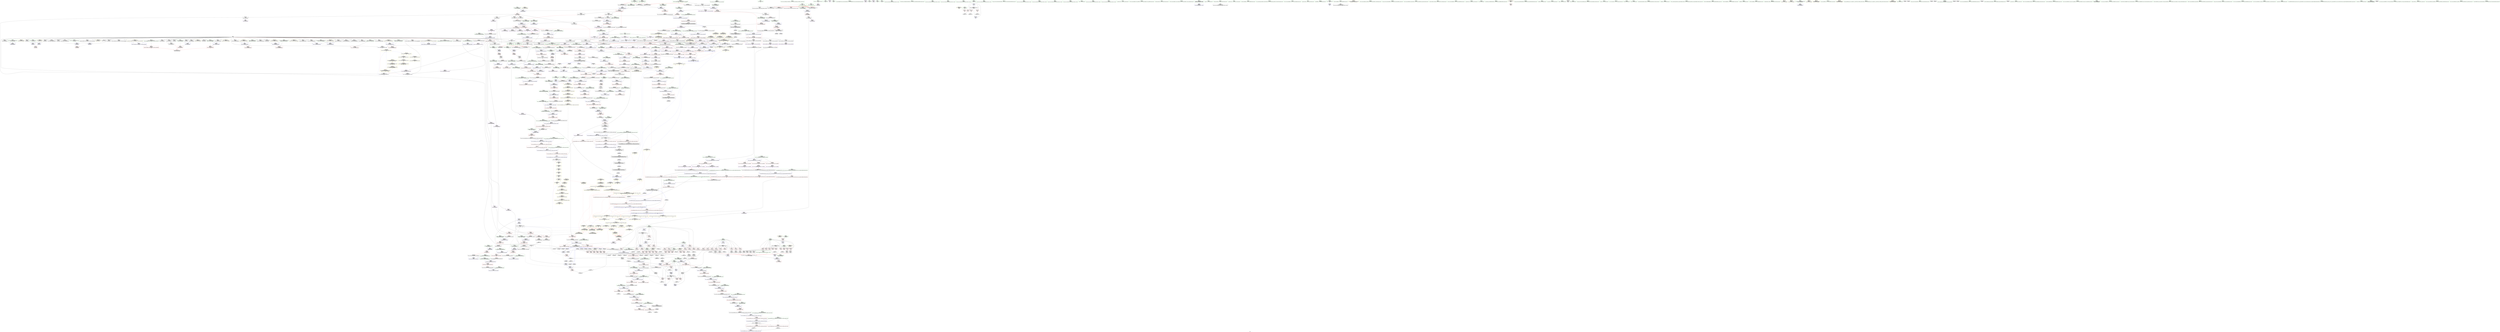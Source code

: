 digraph "SVFG" {
	label="SVFG";

	Node0x5601cd17bdf0 [shape=record,color=grey,label="{NodeID: 0\nNullPtr|{|<s39>76}}"];
	Node0x5601cd17bdf0 -> Node0x5601cd1b1cd0[style=solid];
	Node0x5601cd17bdf0 -> Node0x5601cd1ba0b0[style=solid];
	Node0x5601cd17bdf0 -> Node0x5601cd1ba180[style=solid];
	Node0x5601cd17bdf0 -> Node0x5601cd1ba250[style=solid];
	Node0x5601cd17bdf0 -> Node0x5601cd1ba320[style=solid];
	Node0x5601cd17bdf0 -> Node0x5601cd1ba3f0[style=solid];
	Node0x5601cd17bdf0 -> Node0x5601cd1ba4c0[style=solid];
	Node0x5601cd17bdf0 -> Node0x5601cd1ba590[style=solid];
	Node0x5601cd17bdf0 -> Node0x5601cd1ba660[style=solid];
	Node0x5601cd17bdf0 -> Node0x5601cd1ba730[style=solid];
	Node0x5601cd17bdf0 -> Node0x5601cd1ba800[style=solid];
	Node0x5601cd17bdf0 -> Node0x5601cd1ba8d0[style=solid];
	Node0x5601cd17bdf0 -> Node0x5601cd1ba9a0[style=solid];
	Node0x5601cd17bdf0 -> Node0x5601cd1baa70[style=solid];
	Node0x5601cd17bdf0 -> Node0x5601cd1bab40[style=solid];
	Node0x5601cd17bdf0 -> Node0x5601cd1bac10[style=solid];
	Node0x5601cd17bdf0 -> Node0x5601cd1bace0[style=solid];
	Node0x5601cd17bdf0 -> Node0x5601cd1badb0[style=solid];
	Node0x5601cd17bdf0 -> Node0x5601cd1bae80[style=solid];
	Node0x5601cd17bdf0 -> Node0x5601cd1baf50[style=solid];
	Node0x5601cd17bdf0 -> Node0x5601cd1bb020[style=solid];
	Node0x5601cd17bdf0 -> Node0x5601cd1bb0f0[style=solid];
	Node0x5601cd17bdf0 -> Node0x5601cd1bb1c0[style=solid];
	Node0x5601cd17bdf0 -> Node0x5601cd1bb290[style=solid];
	Node0x5601cd17bdf0 -> Node0x5601cd1bb360[style=solid];
	Node0x5601cd17bdf0 -> Node0x5601cd1bb430[style=solid];
	Node0x5601cd17bdf0 -> Node0x5601cd1bb500[style=solid];
	Node0x5601cd17bdf0 -> Node0x5601cd1bb5d0[style=solid];
	Node0x5601cd17bdf0 -> Node0x5601cd1bb6a0[style=solid];
	Node0x5601cd17bdf0 -> Node0x5601cd1bb770[style=solid];
	Node0x5601cd17bdf0 -> Node0x5601cd1cff90[style=solid];
	Node0x5601cd17bdf0 -> Node0x5601cd1d25f0[style=solid];
	Node0x5601cd17bdf0 -> Node0x5601cd1d26c0[style=solid];
	Node0x5601cd17bdf0 -> Node0x5601cd1d2790[style=solid];
	Node0x5601cd17bdf0 -> Node0x5601cd1d4400[style=solid];
	Node0x5601cd17bdf0 -> Node0x5601cd1d44d0[style=solid];
	Node0x5601cd17bdf0 -> Node0x5601cd1d45a0[style=solid];
	Node0x5601cd17bdf0 -> Node0x5601cd1ef5a0[style=solid];
	Node0x5601cd17bdf0 -> Node0x5601cd1f35c0[style=solid];
	Node0x5601cd17bdf0:s39 -> Node0x5601cd29fe10[style=solid,color=red];
	Node0x5601cd1b9050 [shape=record,color=red,label="{NodeID: 443\n380\<--334\n\<--B1\n_Z7processv\n}"];
	Node0x5601cd1b9050 -> Node0x5601cd1f05c0[style=solid];
	Node0x5601cd229670 [shape=record,color=yellow,style=double,label="{NodeID: 1218\n46V_1 = ENCHI(MR_46V_0)\npts\{979 \}\nFun[_ZSt6fill_nIPimiET_S1_T0_RKT1_]|{<s0>84}}"];
	Node0x5601cd229670:s0 -> Node0x5601cd221790[style=dashed,color=red];
	Node0x5601cd1ad0e0 [shape=record,color=green,label="{NodeID: 111\n671\<--672\n__last.addr\<--__last.addr_field_insensitive\n_ZSt8_DestroyIPiEvT_S1_\n}"];
	Node0x5601cd1ad0e0 -> Node0x5601cd1cb4a0[style=solid];
	Node0x5601cd1ad0e0 -> Node0x5601cd1d2fb0[style=solid];
	Node0x5601cd299d70 [shape=record,color=black,label="{NodeID: 1661\n1207 = PHI(1270, )\n|{<s0>97}}"];
	Node0x5601cd299d70:s0 -> Node0x5601cd2a0700[style=solid,color=red];
	Node0x5601cd1cea40 [shape=record,color=red,label="{NodeID: 554\n1221\<--1215\nthis1\<--this.addr\n_ZNSt6vectorIiSaIiEEC2ERKS0_\n}"];
	Node0x5601cd1cea40 -> Node0x5601cd1bf110[style=solid];
	Node0x5601cd1b1790 [shape=record,color=green,label="{NodeID: 222\n1345\<--1346\n\<--field_insensitive\n_ZSt18__do_alloc_on_moveISaIiEEvRT_S2_St17integral_constantIbLb1EE\n}"];
	Node0x5601cd1d44d0 [shape=record,color=blue, style = dotted,label="{NodeID: 665\n863\<--3\n_M_finish\<--dummyVal\n_ZNSt12_Vector_baseIiSaIiEE12_Vector_implC2ERKS0_\n|{<s0>68|<s1>104}}"];
	Node0x5601cd1d44d0:s0 -> Node0x5601cd1def20[style=dashed,color=blue];
	Node0x5601cd1d44d0:s1 -> Node0x5601cd1e0cf0[style=dashed,color=blue];
	Node0x5601cd1bf5f0 [shape=record,color=black,label="{NodeID: 333\n1359\<--1364\n_ZSt4moveIRSaIiEEONSt16remove_referenceIT_E4typeEOS3__ret\<--\n_ZSt4moveIRSaIiEEONSt16remove_referenceIT_E4typeEOS3_\n|{<s0>108}}"];
	Node0x5601cd1bf5f0:s0 -> Node0x5601cd29a270[style=solid,color=blue];
	Node0x5601cd1f2e40 [shape=record,color=grey,label="{NodeID: 1108\n351 = cmp(349, 350, )\n}"];
	Node0x5601cd1a8e30 [shape=record,color=green,label="{NodeID: 1\n7\<--1\n__dso_handle\<--dummyObj\nGlob }"];
	Node0x5601cd1b9120 [shape=record,color=red,label="{NodeID: 444\n394\<--334\n\<--B1\n_Z7processv\n}"];
	Node0x5601cd1b9120 -> Node0x5601cd1f23c0[style=solid];
	Node0x5601cd1ad1b0 [shape=record,color=green,label="{NodeID: 112\n678\<--679\n_ZNSt12_Destroy_auxILb1EE9__destroyIPiEEvT_S3_\<--_ZNSt12_Destroy_auxILb1EE9__destroyIPiEEvT_S3__field_insensitive\n}"];
	Node0x5601cd299eb0 [shape=record,color=black,label="{NodeID: 1662\n1320 = PHI(1335, )\n}"];
	Node0x5601cd299eb0 -> Node0x5601cd1cf810[style=solid];
	Node0x5601cd1ceb10 [shape=record,color=red,label="{NodeID: 555\n1223\<--1217\n\<--__a.addr\n_ZNSt6vectorIiSaIiEEC2ERKS0_\n|{<s0>98}}"];
	Node0x5601cd1ceb10:s0 -> Node0x5601cd29f090[style=solid,color=red];
	Node0x5601cd1b1860 [shape=record,color=green,label="{NodeID: 223\n1347\<--1348\n__one.addr\<--__one.addr_field_insensitive\n_ZSt18__do_alloc_on_moveISaIiEEvRT_S2_St17integral_constantIbLb1EE\n}"];
	Node0x5601cd1b1860 -> Node0x5601cd1cfb50[style=solid];
	Node0x5601cd1b1860 -> Node0x5601cd1d7800[style=solid];
	Node0x5601cd1d45a0 [shape=record,color=blue, style = dotted,label="{NodeID: 666\n865\<--3\n_M_end_of_storage\<--dummyVal\n_ZNSt12_Vector_baseIiSaIiEE12_Vector_implC2ERKS0_\n|{<s0>68|<s1>104}}"];
	Node0x5601cd1d45a0:s0 -> Node0x5601cd1def20[style=dashed,color=blue];
	Node0x5601cd1d45a0:s1 -> Node0x5601cd1e0cf0[style=dashed,color=blue];
	Node0x5601cd1bf6c0 [shape=record,color=purple,label="{NodeID: 334\n33\<--4\n\<--_ZStL8__ioinit\n__cxx_global_var_init\n}"];
	Node0x5601cd1f2fc0 [shape=record,color=grey,label="{NodeID: 1109\n1109 = cmp(1108, 341, )\n}"];
	Node0x5601cd1a9170 [shape=record,color=green,label="{NodeID: 2\n14\<--1\n_ZSt3cin\<--dummyObj\nGlob }"];
	Node0x5601cd1b91f0 [shape=record,color=red,label="{NodeID: 445\n402\<--334\n\<--B1\n_Z7processv\n}"];
	Node0x5601cd1b91f0 -> Node0x5601cd1f0140[style=solid];
	Node0x5601cd1ad2b0 [shape=record,color=green,label="{NodeID: 113\n684\<--685\n.addr\<--.addr_field_insensitive\n_ZNSt12_Destroy_auxILb1EE9__destroyIPiEEvT_S3_\n}"];
	Node0x5601cd1ad2b0 -> Node0x5601cd1d3080[style=solid];
	Node0x5601cd299ff0 [shape=record,color=black,label="{NodeID: 1663\n1326 = PHI(1335, )\n}"];
	Node0x5601cd299ff0 -> Node0x5601cd1cf8e0[style=solid];
	Node0x5601cd1cebe0 [shape=record,color=red,label="{NodeID: 556\n1237\<--1231\nthis1\<--this.addr\n_ZNSt12_Vector_baseIiSaIiEE12_Vector_impl12_M_swap_dataERS2_\n}"];
	Node0x5601cd1cebe0 -> Node0x5601cd1b6130[style=solid];
	Node0x5601cd1cebe0 -> Node0x5601cd1b6200[style=solid];
	Node0x5601cd1cebe0 -> Node0x5601cd1b62d0[style=solid];
	Node0x5601cd1b1930 [shape=record,color=green,label="{NodeID: 224\n1349\<--1350\n__two.addr\<--__two.addr_field_insensitive\n_ZSt18__do_alloc_on_moveISaIiEEvRT_S2_St17integral_constantIbLb1EE\n}"];
	Node0x5601cd1b1930 -> Node0x5601cd1cfc20[style=solid];
	Node0x5601cd1b1930 -> Node0x5601cd1d78d0[style=solid];
	Node0x5601cd1d4670 [shape=record,color=blue,label="{NodeID: 667\n871\<--869\nthis.addr\<--this\n_ZNSt12_Vector_baseIiSaIiEE17_M_create_storageEm\n}"];
	Node0x5601cd1d4670 -> Node0x5601cd1cc750[style=dashed];
	Node0x5601cd1bf790 [shape=record,color=purple,label="{NodeID: 335\n153\<--15\n\<--.str\nmain\n}"];
	Node0x5601cd1f3140 [shape=record,color=grey,label="{NodeID: 1110\n293 = cmp(288, 292, )\n}"];
	Node0x5601cd1a9230 [shape=record,color=green,label="{NodeID: 3\n15\<--1\n.str\<--dummyObj\nGlob }"];
	Node0x5601cd1b92c0 [shape=record,color=red,label="{NodeID: 446\n360\<--336\n\<--B2\n_Z7processv\n}"];
	Node0x5601cd1b92c0 -> Node0x5601cd1f2840[style=solid];
	Node0x5601cd1b1da0 [shape=record,color=green,label="{NodeID: 114\n686\<--687\n.addr1\<--.addr1_field_insensitive\n_ZNSt12_Destroy_auxILb1EE9__destroyIPiEEvT_S3_\n}"];
	Node0x5601cd1b1da0 -> Node0x5601cd1d3150[style=solid];
	Node0x5601cd29a130 [shape=record,color=black,label="{NodeID: 1664\n1330 = PHI(1335, )\n}"];
	Node0x5601cd29a130 -> Node0x5601cd1cf9b0[style=solid];
	Node0x5601cd1cecb0 [shape=record,color=red,label="{NodeID: 557\n1239\<--1233\n\<--__x.addr\n_ZNSt12_Vector_baseIiSaIiEE12_Vector_impl12_M_swap_dataERS2_\n}"];
	Node0x5601cd1cecb0 -> Node0x5601cd1b63a0[style=solid];
	Node0x5601cd1b1a00 [shape=record,color=green,label="{NodeID: 225\n1355\<--1356\n_ZSt4moveIRSaIiEEONSt16remove_referenceIT_E4typeEOS3_\<--_ZSt4moveIRSaIiEEONSt16remove_referenceIT_E4typeEOS3__field_insensitive\n}"];
	Node0x5601cd1d4740 [shape=record,color=blue,label="{NodeID: 668\n873\<--870\n__n.addr\<--__n\n_ZNSt12_Vector_baseIiSaIiEE17_M_create_storageEm\n}"];
	Node0x5601cd1d4740 -> Node0x5601cd1cc820[style=dashed];
	Node0x5601cd1d4740 -> Node0x5601cd1cc8f0[style=dashed];
	Node0x5601cd1bf860 [shape=record,color=purple,label="{NodeID: 336\n342\<--18\n\<--.str.3\n_Z7processv\n}"];
	Node0x5601cd1f32c0 [shape=record,color=grey,label="{NodeID: 1111\n970 = cmp(966, 967, )\n}"];
	Node0x5601cd1a92f0 [shape=record,color=green,label="{NodeID: 4\n17\<--1\nstdout\<--dummyObj\nGlob }"];
	Node0x5601cd1b9390 [shape=record,color=red,label="{NodeID: 447\n367\<--336\n\<--B2\n_Z7processv\n}"];
	Node0x5601cd1b9390 -> Node0x5601cd1f08c0[style=solid];
	Node0x5601cd229a20 [shape=record,color=yellow,style=double,label="{NodeID: 1222\n86V_1 = ENCHI(MR_86V_0)\npts\{181 191 \}\nFun[_ZSt6fill_nIPimiET_S1_T0_RKT1_]|{<s0>84}}"];
	Node0x5601cd229a20:s0 -> Node0x5601cd22c020[style=dashed,color=red];
	Node0x5601cd1b1e70 [shape=record,color=green,label="{NodeID: 115\n695\<--696\nthis.addr\<--this.addr_field_insensitive\n_ZNSt12_Vector_baseIiSaIiEE13_M_deallocateEPim\n}"];
	Node0x5601cd1b1e70 -> Node0x5601cd1cb570[style=solid];
	Node0x5601cd1b1e70 -> Node0x5601cd1d3220[style=solid];
	Node0x5601cd29a270 [shape=record,color=black,label="{NodeID: 1665\n1354 = PHI(1359, )\n}"];
	Node0x5601cd1ced80 [shape=record,color=red,label="{NodeID: 558\n1245\<--1233\n\<--__x.addr\n_ZNSt12_Vector_baseIiSaIiEE12_Vector_impl12_M_swap_dataERS2_\n}"];
	Node0x5601cd1ced80 -> Node0x5601cd1b6470[style=solid];
	Node0x5601cd1b1b00 [shape=record,color=green,label="{NodeID: 226\n1361\<--1362\n__t.addr\<--__t.addr_field_insensitive\n_ZSt4moveIRSaIiEEONSt16remove_referenceIT_E4typeEOS3_\n}"];
	Node0x5601cd1b1b00 -> Node0x5601cd1cfcf0[style=solid];
	Node0x5601cd1b1b00 -> Node0x5601cd1d79a0[style=solid];
	Node0x5601cd1d4810 [shape=record,color=blue,label="{NodeID: 669\n883\<--879\n_M_start\<--call\n_ZNSt12_Vector_baseIiSaIiEE17_M_create_storageEm\n|{|<s2>69}}"];
	Node0x5601cd1d4810 -> Node0x5601cd1cc9c0[style=dashed];
	Node0x5601cd1d4810 -> Node0x5601cd1cca90[style=dashed];
	Node0x5601cd1d4810:s2 -> Node0x5601cd1ddaf0[style=dashed,color=blue];
	Node0x5601cd1bf930 [shape=record,color=purple,label="{NodeID: 337\n428\<--20\n\<--.str.4\n_Z7processv\n}"];
	Node0x5601cd1f3440 [shape=record,color=grey,label="{NodeID: 1112\n924 = cmp(923, 341, )\n}"];
	Node0x5601cd1a93b0 [shape=record,color=green,label="{NodeID: 5\n18\<--1\n.str.3\<--dummyObj\nGlob }"];
	Node0x5601cd1b9460 [shape=record,color=red,label="{NodeID: 448\n387\<--336\n\<--B2\n_Z7processv\n}"];
	Node0x5601cd1b9460 -> Node0x5601cd1f2540[style=solid];
	Node0x5601cd1b1f40 [shape=record,color=green,label="{NodeID: 116\n697\<--698\n__p.addr\<--__p.addr_field_insensitive\n_ZNSt12_Vector_baseIiSaIiEE13_M_deallocateEPim\n}"];
	Node0x5601cd1b1f40 -> Node0x5601cd1cb640[style=solid];
	Node0x5601cd1b1f40 -> Node0x5601cd1cb710[style=solid];
	Node0x5601cd1b1f40 -> Node0x5601cd1d32f0[style=solid];
	Node0x5601cd29a380 [shape=record,color=black,label="{NodeID: 1666\n1343 = PHI(1264, )\n0th arg _ZSt18__do_alloc_on_moveISaIiEEvRT_S2_St17integral_constantIbLb1EE }"];
	Node0x5601cd29a380 -> Node0x5601cd1d7800[style=solid];
	Node0x5601cd1cee50 [shape=record,color=red,label="{NodeID: 559\n1249\<--1233\n\<--__x.addr\n_ZNSt12_Vector_baseIiSaIiEE12_Vector_impl12_M_swap_dataERS2_\n}"];
	Node0x5601cd1cee50 -> Node0x5601cd1b6540[style=solid];
	Node0x5601cd1b1bd0 [shape=record,color=green,label="{NodeID: 227\n24\<--1366\n_GLOBAL__sub_I_unbing_2_0.cpp\<--_GLOBAL__sub_I_unbing_2_0.cpp_field_insensitive\n}"];
	Node0x5601cd1b1bd0 -> Node0x5601cd1cfe90[style=solid];
	Node0x5601cd1d48e0 [shape=record,color=blue,label="{NodeID: 670\n889\<--887\n_M_finish\<--\n_ZNSt12_Vector_baseIiSaIiEE17_M_create_storageEm\n|{<s0>69}}"];
	Node0x5601cd1d48e0:s0 -> Node0x5601cd1ddaf0[style=dashed,color=blue];
	Node0x5601cd1bfa00 [shape=record,color=purple,label="{NodeID: 338\n1372\<--22\nllvm.global_ctors_0\<--llvm.global_ctors\nGlob }"];
	Node0x5601cd1bfa00 -> Node0x5601cd1cfdc0[style=solid];
	Node0x5601cd1f35c0 [shape=record,color=grey,label="{NodeID: 1113\n706 = cmp(705, 3, )\n}"];
	Node0x5601cd1a9c70 [shape=record,color=green,label="{NodeID: 6\n20\<--1\n.str.4\<--dummyObj\nGlob }"];
	Node0x5601cd1b9530 [shape=record,color=red,label="{NodeID: 449\n401\<--336\n\<--B2\n_Z7processv\n}"];
	Node0x5601cd1b9530 -> Node0x5601cd1f0140[style=solid];
	Node0x5601cd1b2010 [shape=record,color=green,label="{NodeID: 117\n699\<--700\n__n.addr\<--__n.addr_field_insensitive\n_ZNSt12_Vector_baseIiSaIiEE13_M_deallocateEPim\n}"];
	Node0x5601cd1b2010 -> Node0x5601cd1cb7e0[style=solid];
	Node0x5601cd1b2010 -> Node0x5601cd1d33c0[style=solid];
	Node0x5601cd29a4f0 [shape=record,color=black,label="{NodeID: 1667\n1344 = PHI(1265, )\n1st arg _ZSt18__do_alloc_on_moveISaIiEEvRT_S2_St17integral_constantIbLb1EE }"];
	Node0x5601cd29a4f0 -> Node0x5601cd1d78d0[style=solid];
	Node0x5601cd1cef20 [shape=record,color=red,label="{NodeID: 560\n1264\<--1256\n\<--__one.addr\n_ZSt15__alloc_on_moveISaIiEEvRT_S2_\n|{<s0>102}}"];
	Node0x5601cd1cef20:s0 -> Node0x5601cd29a380[style=solid,color=red];
	Node0x5601cd1b1cd0 [shape=record,color=black,label="{NodeID: 228\n2\<--3\ndummyVal\<--dummyVal\n}"];
	Node0x5601cd1d49b0 [shape=record,color=blue,label="{NodeID: 671\n897\<--895\n_M_end_of_storage\<--add.ptr\n_ZNSt12_Vector_baseIiSaIiEE17_M_create_storageEm\n|{<s0>69}}"];
	Node0x5601cd1d49b0:s0 -> Node0x5601cd1ddaf0[style=dashed,color=blue];
	Node0x5601cd1bfb00 [shape=record,color=purple,label="{NodeID: 339\n1373\<--22\nllvm.global_ctors_1\<--llvm.global_ctors\nGlob }"];
	Node0x5601cd1bfb00 -> Node0x5601cd1cfe90[style=solid];
	Node0x5601cd1f3740 [shape=record,color=grey,label="{NodeID: 1114\n242 = cmp(240, 241, )\n}"];
	Node0x5601cd1a9d00 [shape=record,color=green,label="{NodeID: 7\n23\<--1\n\<--dummyObj\nCan only get source location for instruction, argument, global var or function.}"];
	Node0x5601cd1b9600 [shape=record,color=red,label="{NodeID: 450\n410\<--336\n\<--B2\n_Z7processv\n}"];
	Node0x5601cd1b9600 -> Node0x5601cd1f1ac0[style=solid];
	Node0x5601cd229cf0 [shape=record,color=yellow,style=double,label="{NodeID: 1225\n122V_1 = ENCHI(MR_122V_0)\npts\{11420000 11420001 11420002 \}\nFun[_ZNSt12_Vector_baseIiSaIiEEC2ERKS0_]|{<s0>104|<s1>104|<s2>104}}"];
	Node0x5601cd229cf0:s0 -> Node0x5601cd1d4400[style=dashed,color=red];
	Node0x5601cd229cf0:s1 -> Node0x5601cd1d44d0[style=dashed,color=red];
	Node0x5601cd229cf0:s2 -> Node0x5601cd1d45a0[style=dashed,color=red];
	Node0x5601cd1b20e0 [shape=record,color=green,label="{NodeID: 118\n713\<--714\n_ZNSt16allocator_traitsISaIiEE10deallocateERS0_Pim\<--_ZNSt16allocator_traitsISaIiEE10deallocateERS0_Pim_field_insensitive\n}"];
	Node0x5601cd29a630 [shape=record,color=black,label="{NodeID: 1668\n903 = PHI(1289, )\n0th arg _ZN9__gnu_cxx13new_allocatorIiEC2ERKS1_ }"];
	Node0x5601cd29a630 -> Node0x5601cd1d4a80[style=solid];
	Node0x5601cd1ceff0 [shape=record,color=red,label="{NodeID: 561\n1265\<--1258\n\<--__two.addr\n_ZSt15__alloc_on_moveISaIiEEvRT_S2_\n|{<s0>102}}"];
	Node0x5601cd1ceff0:s0 -> Node0x5601cd29a4f0[style=solid,color=red];
	Node0x5601cd1ba0b0 [shape=record,color=black,label="{NodeID: 229\n70\<--3\n\<--dummyVal\n_ZNSt6vectorIiSaIiEEC2Ev\n}"];
	Node0x5601cd1d4a80 [shape=record,color=blue,label="{NodeID: 672\n905\<--903\nthis.addr\<--this\n_ZN9__gnu_cxx13new_allocatorIiEC2ERKS1_\n}"];
	Node0x5601cd1d4a80 -> Node0x5601cd1ccb60[style=dashed];
	Node0x5601cd1bfc00 [shape=record,color=purple,label="{NodeID: 340\n1374\<--22\nllvm.global_ctors_2\<--llvm.global_ctors\nGlob }"];
	Node0x5601cd1bfc00 -> Node0x5601cd1cff90[style=solid];
	Node0x5601cd1f38c0 [shape=record,color=grey,label="{NodeID: 1115\n237 = cmp(235, 236, )\n}"];
	Node0x5601cd1a9d90 [shape=record,color=green,label="{NodeID: 8\n134\<--1\n\<--dummyObj\nCan only get source location for instruction, argument, global var or function.}"];
	Node0x5601cd1b96d0 [shape=record,color=red,label="{NodeID: 451\n372\<--338\n\<--res\n_Z7processv\n}"];
	Node0x5601cd1b96d0 -> Node0x5601cd1f0d40[style=solid];
	Node0x5601cd1b21b0 [shape=record,color=green,label="{NodeID: 119\n719\<--720\nthis.addr\<--this.addr_field_insensitive\n_ZNSt12_Vector_baseIiSaIiEE12_Vector_implD2Ev\n}"];
	Node0x5601cd1b21b0 -> Node0x5601cd1cb8b0[style=solid];
	Node0x5601cd1b21b0 -> Node0x5601cd1d3490[style=solid];
	Node0x5601cd29a770 [shape=record,color=black,label="{NodeID: 1669\n904 = PHI(1291, )\n1st arg _ZN9__gnu_cxx13new_allocatorIiEC2ERKS1_ }"];
	Node0x5601cd29a770 -> Node0x5601cd1d4b50[style=solid];
	Node0x5601cd1cf0c0 [shape=record,color=red,label="{NodeID: 562\n1275\<--1272\nthis1\<--this.addr\n_ZNKSt12_Vector_baseIiSaIiEE19_M_get_Tp_allocatorEv\n}"];
	Node0x5601cd1cf0c0 -> Node0x5601cd1b6610[style=solid];
	Node0x5601cd1ba180 [shape=record,color=black,label="{NodeID: 230\n71\<--3\n\<--dummyVal\n_ZNSt6vectorIiSaIiEEC2Ev\n|{<s0>6}}"];
	Node0x5601cd1ba180:s0 -> Node0x5601cd29ac70[style=solid,color=red];
	Node0x5601cd1d4b50 [shape=record,color=blue,label="{NodeID: 673\n907\<--904\n.addr\<--\n_ZN9__gnu_cxx13new_allocatorIiEC2ERKS1_\n}"];
	Node0x5601cd1bfd00 [shape=record,color=purple,label="{NodeID: 341\n88\<--87\n_M_impl\<--\n_ZNSt6vectorIiSaIiEED2Ev\n}"];
	Node0x5601cd1a9e20 [shape=record,color=green,label="{NodeID: 9\n152\<--1\n\<--dummyObj\nCan only get source location for instruction, argument, global var or function.}"];
	Node0x5601cd1b97a0 [shape=record,color=red,label="{NodeID: 452\n383\<--338\n\<--res\n_Z7processv\n}"];
	Node0x5601cd1b97a0 -> Node0x5601cd1f0440[style=solid];
	Node0x5601cd1b2280 [shape=record,color=green,label="{NodeID: 120\n730\<--731\n__a.addr\<--__a.addr_field_insensitive\n_ZNSt16allocator_traitsISaIiEE10deallocateERS0_Pim\n}"];
	Node0x5601cd1b2280 -> Node0x5601cd1cb980[style=solid];
	Node0x5601cd1b2280 -> Node0x5601cd1d3560[style=solid];
	Node0x5601cd29a8b0 [shape=record,color=black,label="{NodeID: 1670\n692 = PHI(632, )\n0th arg _ZNSt12_Vector_baseIiSaIiEE13_M_deallocateEPim }"];
	Node0x5601cd29a8b0 -> Node0x5601cd1d3220[style=solid];
	Node0x5601cd1cf190 [shape=record,color=red,label="{NodeID: 563\n1288\<--1282\nthis1\<--this.addr\n_ZNSaIiEC2ERKS_\n}"];
	Node0x5601cd1cf190 -> Node0x5601cd1bf380[style=solid];
	Node0x5601cd1ba250 [shape=record,color=black,label="{NodeID: 231\n107\<--3\n\<--dummyVal\n_ZNSt6vectorIiSaIiEED2Ev\n}"];
	Node0x5601cd1d4c20 [shape=record,color=blue,label="{NodeID: 674\n916\<--914\nthis.addr\<--this\n_ZNSt12_Vector_baseIiSaIiEE11_M_allocateEm\n}"];
	Node0x5601cd1d4c20 -> Node0x5601cd1ccc30[style=dashed];
	Node0x5601cd1bfdd0 [shape=record,color=purple,label="{NodeID: 342\n89\<--87\n_M_start\<--\n_ZNSt6vectorIiSaIiEED2Ev\n}"];
	Node0x5601cd1bfdd0 -> Node0x5601cd1b6c90[style=solid];
	Node0x5601cd1a9ee0 [shape=record,color=green,label="{NodeID: 10\n197\<--1\n\<--dummyObj\nCan only get source location for instruction, argument, global var or function.}"];
	Node0x5601cd1b9870 [shape=record,color=red,label="{NodeID: 453\n406\<--338\n\<--res\n_Z7processv\n}"];
	Node0x5601cd1b9870 -> Node0x5601cd1efcc0[style=solid];
	Node0x5601cd1b2350 [shape=record,color=green,label="{NodeID: 121\n732\<--733\n__p.addr\<--__p.addr_field_insensitive\n_ZNSt16allocator_traitsISaIiEE10deallocateERS0_Pim\n}"];
	Node0x5601cd1b2350 -> Node0x5601cd1cba50[style=solid];
	Node0x5601cd1b2350 -> Node0x5601cd1d3630[style=solid];
	Node0x5601cd29a9f0 [shape=record,color=black,label="{NodeID: 1671\n693 = PHI(635, )\n1st arg _ZNSt12_Vector_baseIiSaIiEE13_M_deallocateEPim }"];
	Node0x5601cd29a9f0 -> Node0x5601cd1d32f0[style=solid];
	Node0x5601cd1cf260 [shape=record,color=red,label="{NodeID: 564\n1290\<--1284\n\<--__a.addr\n_ZNSaIiEC2ERKS_\n}"];
	Node0x5601cd1cf260 -> Node0x5601cd1bf450[style=solid];
	Node0x5601cd1ba320 [shape=record,color=black,label="{NodeID: 232\n108\<--3\n\<--dummyVal\n_ZNSt6vectorIiSaIiEED2Ev\n}"];
	Node0x5601cd1ba320 -> Node0x5601cd1d0230[style=solid];
	Node0x5601cd1d4cf0 [shape=record,color=blue,label="{NodeID: 675\n918\<--915\n__n.addr\<--__n\n_ZNSt12_Vector_baseIiSaIiEE11_M_allocateEm\n}"];
	Node0x5601cd1d4cf0 -> Node0x5601cd1ccd00[style=dashed];
	Node0x5601cd1d4cf0 -> Node0x5601cd1ccdd0[style=dashed];
	Node0x5601cd1bfea0 [shape=record,color=purple,label="{NodeID: 343\n92\<--91\n_M_impl2\<--\n_ZNSt6vectorIiSaIiEED2Ev\n}"];
	Node0x5601cd1a9fe0 [shape=record,color=green,label="{NodeID: 11\n225\<--1\n\<--dummyObj\nCan only get source location for instruction, argument, global var or function.|{<s0>30|<s1>31}}"];
	Node0x5601cd1a9fe0:s0 -> Node0x5601cd29dcb0[style=solid,color=red];
	Node0x5601cd1a9fe0:s1 -> Node0x5601cd29dcb0[style=solid,color=red];
	Node0x5601cd1b9940 [shape=record,color=red,label="{NodeID: 454\n417\<--338\n\<--res\n_Z7processv\n}"];
	Node0x5601cd1b9940 -> Node0x5601cd1f17c0[style=solid];
	Node0x5601cd1b2420 [shape=record,color=green,label="{NodeID: 122\n734\<--735\n__n.addr\<--__n.addr_field_insensitive\n_ZNSt16allocator_traitsISaIiEE10deallocateERS0_Pim\n}"];
	Node0x5601cd1b2420 -> Node0x5601cd1cbb20[style=solid];
	Node0x5601cd1b2420 -> Node0x5601cd1d3700[style=solid];
	Node0x5601cd29ab30 [shape=record,color=black,label="{NodeID: 1672\n694 = PHI(645, )\n2nd arg _ZNSt12_Vector_baseIiSaIiEE13_M_deallocateEPim }"];
	Node0x5601cd29ab30 -> Node0x5601cd1d33c0[style=solid];
	Node0x5601cd1cf330 [shape=record,color=red,label="{NodeID: 565\n1303\<--1297\nthis1\<--this.addr\n_ZNSt12_Vector_baseIiSaIiEEC2ERKS0_\n}"];
	Node0x5601cd1cf330 -> Node0x5601cd1b66e0[style=solid];
	Node0x5601cd1ba3f0 [shape=record,color=black,label="{NodeID: 233\n110\<--3\n\<--dummyVal\n_ZNSt6vectorIiSaIiEED2Ev\n}"];
	Node0x5601cd1ba3f0 -> Node0x5601cd1d0300[style=solid];
	Node0x5601cd1d4dc0 [shape=record,color=blue,label="{NodeID: 676\n939\<--937\n__a.addr\<--__a\n_ZNSt16allocator_traitsISaIiEE8allocateERS0_m\n}"];
	Node0x5601cd1d4dc0 -> Node0x5601cd1ccea0[style=dashed];
	Node0x5601cd1bff70 [shape=record,color=purple,label="{NodeID: 344\n93\<--91\n_M_finish\<--\n_ZNSt6vectorIiSaIiEED2Ev\n}"];
	Node0x5601cd1bff70 -> Node0x5601cd1b6d60[style=solid];
	Node0x5601cd21ae00 [shape=record,color=black,label="{NodeID: 1119\nMR_24V_3 = PHI(MR_24V_4, MR_24V_2, )\npts\{130 \}\n}"];
	Node0x5601cd21ae00 -> Node0x5601cd1b6e30[style=dashed];
	Node0x5601cd21ae00 -> Node0x5601cd1b6f00[style=dashed];
	Node0x5601cd21ae00 -> Node0x5601cd1b6fd0[style=dashed];
	Node0x5601cd21ae00 -> Node0x5601cd1d0570[style=dashed];
	Node0x5601cd1aa0e0 [shape=record,color=green,label="{NodeID: 12\n233\<--1\n\<--dummyObj\nCan only get source location for instruction, argument, global var or function.}"];
	Node0x5601cd1b9a10 [shape=record,color=red,label="{NodeID: 455\n427\<--338\n\<--res\n_Z7processv\n}"];
	Node0x5601cd1b24f0 [shape=record,color=green,label="{NodeID: 123\n744\<--745\n_ZN9__gnu_cxx13new_allocatorIiE10deallocateEPim\<--_ZN9__gnu_cxx13new_allocatorIiE10deallocateEPim_field_insensitive\n}"];
	Node0x5601cd29ac70 [shape=record,color=black,label="{NodeID: 1673\n562 = PHI(71, 115, 663, 1190, )\n0th arg __clang_call_terminate }"];
	Node0x5601cd1cf400 [shape=record,color=red,label="{NodeID: 566\n1305\<--1299\n\<--__a.addr\n_ZNSt12_Vector_baseIiSaIiEEC2ERKS0_\n|{<s0>104}}"];
	Node0x5601cd1cf400:s0 -> Node0x5601cd2a0e30[style=solid,color=red];
	Node0x5601cd1ba4c0 [shape=record,color=black,label="{NodeID: 234\n261\<--3\n\<--dummyVal\n_Z11pre_processv\n}"];
	Node0x5601cd1d4e90 [shape=record,color=blue,label="{NodeID: 677\n941\<--938\n__n.addr\<--__n\n_ZNSt16allocator_traitsISaIiEE8allocateERS0_m\n}"];
	Node0x5601cd1d4e90 -> Node0x5601cd1ccf70[style=dashed];
	Node0x5601cd1c0040 [shape=record,color=purple,label="{NodeID: 345\n541\<--540\n_M_impl\<--\n_ZNSt6vectorIiSaIiEEixEm\n}"];
	Node0x5601cd1aa1e0 [shape=record,color=green,label="{NodeID: 13\n250\<--1\n\<--dummyObj\nCan only get source location for instruction, argument, global var or function.}"];
	Node0x5601cd1b9ae0 [shape=record,color=red,label="{NodeID: 456\n357\<--356\n\<--call1\n_Z7processv\n}"];
	Node0x5601cd1b9ae0 -> Node0x5601cd1f26c0[style=solid];
	Node0x5601cd1b25f0 [shape=record,color=green,label="{NodeID: 124\n751\<--752\nthis.addr\<--this.addr_field_insensitive\n_ZN9__gnu_cxx13new_allocatorIiE10deallocateEPim\n}"];
	Node0x5601cd1b25f0 -> Node0x5601cd1cbbf0[style=solid];
	Node0x5601cd1b25f0 -> Node0x5601cd1d37d0[style=solid];
	Node0x5601cd29b020 [shape=record,color=black,label="{NodeID: 1674\n1336 = PHI(1319, 1325, 1315, )\n0th arg _ZSt4moveIRPiEONSt16remove_referenceIT_E4typeEOS3_ }"];
	Node0x5601cd29b020 -> Node0x5601cd1d7730[style=solid];
	Node0x5601cd1cf4d0 [shape=record,color=red,label="{NodeID: 567\n1319\<--1311\n\<--__a.addr\n_ZSt4swapIPiENSt9enable_ifIXsr6__and_ISt6__not_ISt15__is_tuple_likeIT_EESt21is_move_constructibleIS4_ESt18is_move_assignableIS4_EEE5valueEvE4typeERS4_SD_\n|{<s0>105}}"];
	Node0x5601cd1cf4d0:s0 -> Node0x5601cd29b020[style=solid,color=red];
	Node0x5601cd1ba590 [shape=record,color=black,label="{NodeID: 235\n262\<--3\n\<--dummyVal\n_Z11pre_processv\n}"];
	Node0x5601cd1ba590 -> Node0x5601cd1d0d90[style=solid];
	Node0x5601cd1d4f60 [shape=record,color=blue,label="{NodeID: 678\n956\<--953\nthis.addr\<--this\n_ZN9__gnu_cxx13new_allocatorIiE8allocateEmPKv\n}"];
	Node0x5601cd1d4f60 -> Node0x5601cd1cd040[style=dashed];
	Node0x5601cd1c0110 [shape=record,color=purple,label="{NodeID: 346\n542\<--540\n_M_start\<--\n_ZNSt6vectorIiSaIiEEixEm\n}"];
	Node0x5601cd1c0110 -> Node0x5601cd1caa10[style=solid];
	Node0x5601cd1aa2e0 [shape=record,color=green,label="{NodeID: 14\n341\<--1\n\<--dummyObj\nCan only get source location for instruction, argument, global var or function.}"];
	Node0x5601cd1b9bb0 [shape=record,color=red,label="{NodeID: 457\n364\<--363\n\<--call4\n_Z7processv\n}"];
	Node0x5601cd1b9bb0 -> Node0x5601cd1f2840[style=solid];
	Node0x5601cd22a370 [shape=record,color=yellow,style=double,label="{NodeID: 1232\n46V_1 = ENCHI(MR_46V_0)\npts\{979 \}\nFun[_ZNSt6vectorIiSaIiEE18_M_fill_initializeEmRKi]|{<s0>72}}"];
	Node0x5601cd22a370:s0 -> Node0x5601cd21b0f0[style=dashed,color=red];
	Node0x5601cd1b26c0 [shape=record,color=green,label="{NodeID: 125\n753\<--754\n__p.addr\<--__p.addr_field_insensitive\n_ZN9__gnu_cxx13new_allocatorIiE10deallocateEPim\n}"];
	Node0x5601cd1b26c0 -> Node0x5601cd1cbcc0[style=solid];
	Node0x5601cd1b26c0 -> Node0x5601cd1d38a0[style=solid];
	Node0x5601cd29b1b0 [shape=record,color=black,label="{NodeID: 1675\n996 = PHI(833, )\n0th arg _ZSt24__uninitialized_fill_n_aIPimiiET_S1_T0_RKT1_RSaIT2_E }"];
	Node0x5601cd29b1b0 -> Node0x5601cd1d52a0[style=solid];
	Node0x5601cd1cf5a0 [shape=record,color=red,label="{NodeID: 568\n1328\<--1311\n\<--__a.addr\n_ZSt4swapIPiENSt9enable_ifIXsr6__and_ISt6__not_ISt15__is_tuple_likeIT_EESt21is_move_constructibleIS4_ESt18is_move_assignableIS4_EEE5valueEvE4typeERS4_SD_\n}"];
	Node0x5601cd1cf5a0 -> Node0x5601cd1d7590[style=solid];
	Node0x5601cd1ba660 [shape=record,color=black,label="{NodeID: 236\n264\<--3\n\<--dummyVal\n_Z11pre_processv\n}"];
	Node0x5601cd1ba660 -> Node0x5601cd1d0e60[style=solid];
	Node0x5601cd1d5030 [shape=record,color=blue,label="{NodeID: 679\n958\<--954\n__n.addr\<--__n\n_ZN9__gnu_cxx13new_allocatorIiE8allocateEmPKv\n}"];
	Node0x5601cd1d5030 -> Node0x5601cd1cd110[style=dashed];
	Node0x5601cd1d5030 -> Node0x5601cd1cd1e0[style=dashed];
	Node0x5601cd1c01e0 [shape=record,color=purple,label="{NodeID: 347\n556\<--555\n_M_impl\<--this1\n_ZNSt12_Vector_baseIiSaIiEEC2Ev\n|{<s0>54}}"];
	Node0x5601cd1c01e0:s0 -> Node0x5601cd2a1390[style=solid,color=red];
	Node0x5601cd1aa3e0 [shape=record,color=green,label="{NodeID: 15\n510\<--1\n\<--dummyObj\nCan only get source location for instruction, argument, global var or function.}"];
	Node0x5601cd1b9c80 [shape=record,color=red,label="{NodeID: 458\n379\<--378\n\<--call10\n_Z7processv\n}"];
	Node0x5601cd1b9c80 -> Node0x5601cd1f05c0[style=solid];
	Node0x5601cd22a450 [shape=record,color=yellow,style=double,label="{NodeID: 1233\n86V_1 = ENCHI(MR_86V_0)\npts\{181 191 \}\nFun[_ZNSt6vectorIiSaIiEE18_M_fill_initializeEmRKi]|{<s0>72}}"];
	Node0x5601cd22a450:s0 -> Node0x5601cd21b010[style=dashed,color=red];
	Node0x5601cd1b2790 [shape=record,color=green,label="{NodeID: 126\n755\<--756\n.addr\<--.addr_field_insensitive\n_ZN9__gnu_cxx13new_allocatorIiE10deallocateEPim\n}"];
	Node0x5601cd1b2790 -> Node0x5601cd1d3970[style=solid];
	Node0x5601cd29b2c0 [shape=record,color=black,label="{NodeID: 1676\n997 = PHI(834, )\n1st arg _ZSt24__uninitialized_fill_n_aIPimiiET_S1_T0_RKT1_RSaIT2_E }"];
	Node0x5601cd29b2c0 -> Node0x5601cd1d5370[style=solid];
	Node0x5601cd1cf670 [shape=record,color=red,label="{NodeID: 569\n1325\<--1313\n\<--__b.addr\n_ZSt4swapIPiENSt9enable_ifIXsr6__and_ISt6__not_ISt15__is_tuple_likeIT_EESt21is_move_constructibleIS4_ESt18is_move_assignableIS4_EEE5valueEvE4typeERS4_SD_\n|{<s0>106}}"];
	Node0x5601cd1cf670:s0 -> Node0x5601cd29b020[style=solid,color=red];
	Node0x5601cd1ba730 [shape=record,color=black,label="{NodeID: 237\n268\<--3\n\<--dummyVal\n_Z11pre_processv\n}"];
	Node0x5601cd1d5100 [shape=record,color=blue,label="{NodeID: 680\n960\<--955\n.addr\<--\n_ZN9__gnu_cxx13new_allocatorIiE8allocateEmPKv\n}"];
	Node0x5601cd1c02b0 [shape=record,color=purple,label="{NodeID: 348\n581\<--578\n_M_start\<--this1\n_ZNSt12_Vector_baseIiSaIiEE12_Vector_implC2Ev\n}"];
	Node0x5601cd1c02b0 -> Node0x5601cd1d25f0[style=solid];
	Node0x5601cd1aa4e0 [shape=record,color=green,label="{NodeID: 16\n646\<--1\n\<--dummyObj\nCan only get source location for instruction, argument, global var or function.}"];
	Node0x5601cd1b9d50 [shape=record,color=red,label="{NodeID: 459\n391\<--390\n\<--call16\n_Z7processv\n}"];
	Node0x5601cd1b9d50 -> Node0x5601cd1f2540[style=solid];
	Node0x5601cd22a530 [shape=record,color=yellow,style=double,label="{NodeID: 1234\n88V_1 = ENCHI(MR_88V_0)\npts\{1790000 1890000 \}\nFun[_ZNSt6vectorIiSaIiEE18_M_fill_initializeEmRKi]}"];
	Node0x5601cd22a530 -> Node0x5601cd1cc4e0[style=dashed];
	Node0x5601cd1b2860 [shape=record,color=green,label="{NodeID: 127\n764\<--765\n_ZdlPv\<--_ZdlPv_field_insensitive\n}"];
	Node0x5601cd29b3d0 [shape=record,color=black,label="{NodeID: 1677\n998 = PHI(835, )\n2nd arg _ZSt24__uninitialized_fill_n_aIPimiiET_S1_T0_RKT1_RSaIT2_E }"];
	Node0x5601cd29b3d0 -> Node0x5601cd1d5440[style=solid];
	Node0x5601cd1cf740 [shape=record,color=red,label="{NodeID: 570\n1332\<--1313\n\<--__b.addr\n_ZSt4swapIPiENSt9enable_ifIXsr6__and_ISt6__not_ISt15__is_tuple_likeIT_EESt21is_move_constructibleIS4_ESt18is_move_assignableIS4_EEE5valueEvE4typeERS4_SD_\n}"];
	Node0x5601cd1cf740 -> Node0x5601cd1d7660[style=solid];
	Node0x5601cd1ba800 [shape=record,color=black,label="{NodeID: 238\n269\<--3\n\<--dummyVal\n_Z11pre_processv\n}"];
	Node0x5601cd1ba800 -> Node0x5601cd1d0f30[style=solid];
	Node0x5601cd1d51d0 [shape=record,color=blue,label="{NodeID: 681\n986\<--985\nthis.addr\<--this\n_ZNK9__gnu_cxx13new_allocatorIiE8max_sizeEv\n}"];
	Node0x5601cd1d51d0 -> Node0x5601cd1cd2b0[style=dashed];
	Node0x5601cd1c0380 [shape=record,color=purple,label="{NodeID: 349\n583\<--578\n_M_finish\<--this1\n_ZNSt12_Vector_baseIiSaIiEE12_Vector_implC2Ev\n}"];
	Node0x5601cd1c0380 -> Node0x5601cd1d26c0[style=solid];
	Node0x5601cd1aa5e0 [shape=record,color=green,label="{NodeID: 17\n991\<--1\n\<--dummyObj\nCan only get source location for instruction, argument, global var or function.}"];
	Node0x5601cd1b9e20 [shape=record,color=red,label="{NodeID: 460\n398\<--397\n\<--call20\n_Z7processv\n}"];
	Node0x5601cd1b9e20 -> Node0x5601cd1f23c0[style=solid];
	Node0x5601cd1b2960 [shape=record,color=green,label="{NodeID: 128\n771\<--772\nthis.addr\<--this.addr_field_insensitive\n_ZN9__gnu_cxx13new_allocatorIiED2Ev\n}"];
	Node0x5601cd1b2960 -> Node0x5601cd1cbd90[style=solid];
	Node0x5601cd1b2960 -> Node0x5601cd1d3a40[style=solid];
	Node0x5601cd29b4e0 [shape=record,color=black,label="{NodeID: 1678\n999 = PHI(837, )\n3rd arg _ZSt24__uninitialized_fill_n_aIPimiiET_S1_T0_RKT1_RSaIT2_E }"];
	Node0x5601cd29b4e0 -> Node0x5601cd1d5510[style=solid];
	Node0x5601cd1cf810 [shape=record,color=red,label="{NodeID: 571\n1323\<--1320\n\<--call\n_ZSt4swapIPiENSt9enable_ifIXsr6__and_ISt6__not_ISt15__is_tuple_likeIT_EESt21is_move_constructibleIS4_ESt18is_move_assignableIS4_EEE5valueEvE4typeERS4_SD_\n}"];
	Node0x5601cd1cf810 -> Node0x5601cd1d74c0[style=solid];
	Node0x5601cd1ba8d0 [shape=record,color=black,label="{NodeID: 239\n271\<--3\n\<--dummyVal\n_Z11pre_processv\n}"];
	Node0x5601cd1ba8d0 -> Node0x5601cd1d1000[style=solid];
	Node0x5601cd1d52a0 [shape=record,color=blue,label="{NodeID: 682\n1000\<--996\n__first.addr\<--__first\n_ZSt24__uninitialized_fill_n_aIPimiiET_S1_T0_RKT1_RSaIT2_E\n}"];
	Node0x5601cd1d52a0 -> Node0x5601cd1cd380[style=dashed];
	Node0x5601cd1c0450 [shape=record,color=purple,label="{NodeID: 350\n585\<--578\n_M_end_of_storage\<--this1\n_ZNSt12_Vector_baseIiSaIiEE12_Vector_implC2Ev\n}"];
	Node0x5601cd1c0450 -> Node0x5601cd1d2790[style=solid];
	Node0x5601cd1aa6e0 [shape=record,color=green,label="{NodeID: 18\n1117\<--1\n\<--dummyObj\nCan only get source location for instruction, argument, global var or function.}"];
	Node0x5601cd1b9ef0 [shape=record,color=red,label="{NodeID: 461\n414\<--413\n\<--call28\n_Z7processv\n}"];
	Node0x5601cd1b9ef0 -> Node0x5601cd1f1ac0[style=solid];
	Node0x5601cd1b2a30 [shape=record,color=green,label="{NodeID: 129\n780\<--781\nthis.addr\<--this.addr_field_insensitive\n_ZNSt12_Vector_baseIiSaIiEEC2EmRKS0_\n}"];
	Node0x5601cd1b2a30 -> Node0x5601cd1cbe60[style=solid];
	Node0x5601cd1b2a30 -> Node0x5601cd1d3b10[style=solid];
	Node0x5601cd29b5f0 [shape=record,color=black,label="{NodeID: 1679\n551 = PHI(65, )\n0th arg _ZNSt12_Vector_baseIiSaIiEEC2Ev }"];
	Node0x5601cd29b5f0 -> Node0x5601cd1d2450[style=solid];
	Node0x5601cd1cf8e0 [shape=record,color=red,label="{NodeID: 572\n1327\<--1326\n\<--call1\n_ZSt4swapIPiENSt9enable_ifIXsr6__and_ISt6__not_ISt15__is_tuple_likeIT_EESt21is_move_constructibleIS4_ESt18is_move_assignableIS4_EEE5valueEvE4typeERS4_SD_\n}"];
	Node0x5601cd1cf8e0 -> Node0x5601cd1d7590[style=solid];
	Node0x5601cd1ba9a0 [shape=record,color=black,label="{NodeID: 240\n319\<--3\nlpad.val\<--dummyVal\n_Z11pre_processv\n}"];
	Node0x5601cd1d5370 [shape=record,color=blue,label="{NodeID: 683\n1002\<--997\n__n.addr\<--__n\n_ZSt24__uninitialized_fill_n_aIPimiiET_S1_T0_RKT1_RSaIT2_E\n}"];
	Node0x5601cd1d5370 -> Node0x5601cd1cd450[style=dashed];
	Node0x5601cd1c0520 [shape=record,color=purple,label="{NodeID: 351\n620\<--619\n_M_impl\<--this1\n_ZNSt12_Vector_baseIiSaIiEE19_M_get_Tp_allocatorEv\n}"];
	Node0x5601cd1c0520 -> Node0x5601cd1bd640[style=solid];
	Node0x5601cd1aa7e0 [shape=record,color=green,label="{NodeID: 19\n4\<--6\n_ZStL8__ioinit\<--_ZStL8__ioinit_field_insensitive\nGlob }"];
	Node0x5601cd1aa7e0 -> Node0x5601cd1bf6c0[style=solid];
	Node0x5601cd1b9fc0 [shape=record,color=red,label="{NodeID: 462\n438\<--435\nthis1\<--this.addr\n_ZNSaIiEC2Ev\n}"];
	Node0x5601cd1b9fc0 -> Node0x5601cd1bcfc0[style=solid];
	Node0x5601cd22a860 [shape=record,color=yellow,style=double,label="{NodeID: 1237\n57V_1 = ENCHI(MR_57V_0)\npts\{331 \}\nFun[_Z7processv]}"];
	Node0x5601cd22a860 -> Node0x5601cd1b8d10[style=dashed];
	Node0x5601cd1b2b00 [shape=record,color=green,label="{NodeID: 130\n782\<--783\n__n.addr\<--__n.addr_field_insensitive\n_ZNSt12_Vector_baseIiSaIiEEC2EmRKS0_\n}"];
	Node0x5601cd1b2b00 -> Node0x5601cd1cbf30[style=solid];
	Node0x5601cd1b2b00 -> Node0x5601cd1d3be0[style=solid];
	Node0x5601cd29b700 [shape=record,color=black,label="{NodeID: 1680\n682 = PHI(675, )\n0th arg _ZNSt12_Destroy_auxILb1EE9__destroyIPiEEvT_S3_ }"];
	Node0x5601cd29b700 -> Node0x5601cd1d3080[style=solid];
	Node0x5601cd1cf9b0 [shape=record,color=red,label="{NodeID: 573\n1331\<--1330\n\<--call2\n_ZSt4swapIPiENSt9enable_ifIXsr6__and_ISt6__not_ISt15__is_tuple_likeIT_EESt21is_move_constructibleIS4_ESt18is_move_assignableIS4_EEE5valueEvE4typeERS4_SD_\n}"];
	Node0x5601cd1cf9b0 -> Node0x5601cd1d7660[style=solid];
	Node0x5601cd1baa70 [shape=record,color=black,label="{NodeID: 241\n320\<--3\nlpad.val38\<--dummyVal\n_Z11pre_processv\n}"];
	Node0x5601cd1d5440 [shape=record,color=blue,label="{NodeID: 684\n1004\<--998\n__x.addr\<--__x\n_ZSt24__uninitialized_fill_n_aIPimiiET_S1_T0_RKT1_RSaIT2_E\n}"];
	Node0x5601cd1d5440 -> Node0x5601cd1cd520[style=dashed];
	Node0x5601cd1c05f0 [shape=record,color=purple,label="{NodeID: 352\n633\<--632\n_M_impl\<--this1\n_ZNSt12_Vector_baseIiSaIiEED2Ev\n}"];
	Node0x5601cd1aa8e0 [shape=record,color=green,label="{NodeID: 20\n8\<--10\nStart\<--Start_field_insensitive\nGlob |{|<s1>3|<s2>22|<s3>31|<s4>32|<s5>35|<s6>38|<s7>40|<s8>41|<s9>42}}"];
	Node0x5601cd1aa8e0 -> Node0x5601cd1bb840[style=solid];
	Node0x5601cd1aa8e0:s1 -> Node0x5601cd29faa0[style=solid,color=red];
	Node0x5601cd1aa8e0:s2 -> Node0x5601cd29f800[style=solid,color=red];
	Node0x5601cd1aa8e0:s3 -> Node0x5601cd29d240[style=solid,color=red];
	Node0x5601cd1aa8e0:s4 -> Node0x5601cd29d240[style=solid,color=red];
	Node0x5601cd1aa8e0:s5 -> Node0x5601cd29d240[style=solid,color=red];
	Node0x5601cd1aa8e0:s6 -> Node0x5601cd29d240[style=solid,color=red];
	Node0x5601cd1aa8e0:s7 -> Node0x5601cd29d240[style=solid,color=red];
	Node0x5601cd1aa8e0:s8 -> Node0x5601cd29d240[style=solid,color=red];
	Node0x5601cd1aa8e0:s9 -> Node0x5601cd29d240[style=solid,color=red];
	Node0x5601cd1ca050 [shape=record,color=red,label="{NodeID: 463\n465\<--449\nthis1\<--this.addr\n_ZNSt6vectorIiSaIiEEC2EmRKiRKS0_\n|{|<s2>49}}"];
	Node0x5601cd1ca050 -> Node0x5601cd1bd090[style=solid];
	Node0x5601cd1ca050 -> Node0x5601cd1bd160[style=solid];
	Node0x5601cd1ca050:s2 -> Node0x5601cd29f4d0[style=solid,color=red];
	Node0x5601cd22a940 [shape=record,color=yellow,style=double,label="{NodeID: 1238\n59V_1 = ENCHI(MR_59V_0)\npts\{333 \}\nFun[_Z7processv]}"];
	Node0x5601cd22a940 -> Node0x5601cd1b8de0[style=dashed];
	Node0x5601cd1b2bd0 [shape=record,color=green,label="{NodeID: 131\n784\<--785\n__a.addr\<--__a.addr_field_insensitive\n_ZNSt12_Vector_baseIiSaIiEEC2EmRKS0_\n}"];
	Node0x5601cd1b2bd0 -> Node0x5601cd1cc000[style=solid];
	Node0x5601cd1b2bd0 -> Node0x5601cd1d3cb0[style=solid];
	Node0x5601cd29b810 [shape=record,color=black,label="{NodeID: 1681\n683 = PHI(676, )\n1st arg _ZNSt12_Destroy_auxILb1EE9__destroyIPiEEvT_S3_ }"];
	Node0x5601cd29b810 -> Node0x5601cd1d3150[style=solid];
	Node0x5601cd1cfa80 [shape=record,color=red,label="{NodeID: 574\n1340\<--1337\n\<--__t.addr\n_ZSt4moveIRPiEONSt16remove_referenceIT_E4typeEOS3_\n}"];
	Node0x5601cd1cfa80 -> Node0x5601cd1bf520[style=solid];
	Node0x5601cd1bab40 [shape=record,color=black,label="{NodeID: 242\n478\<--3\n\<--dummyVal\n_ZNSt6vectorIiSaIiEEC2EmRKiRKS0_\n}"];
	Node0x5601cd1d5510 [shape=record,color=blue,label="{NodeID: 685\n1006\<--999\n.addr\<--\n_ZSt24__uninitialized_fill_n_aIPimiiET_S1_T0_RKT1_RSaIT2_E\n}"];
	Node0x5601cd1c06c0 [shape=record,color=purple,label="{NodeID: 353\n634\<--632\n_M_start\<--this1\n_ZNSt12_Vector_baseIiSaIiEED2Ev\n}"];
	Node0x5601cd1c06c0 -> Node0x5601cd1cb160[style=solid];
	Node0x5601cd21ef90 [shape=record,color=black,label="{NodeID: 1128\nMR_55V_3 = PHI(MR_55V_4, MR_55V_2, )\npts\{329 \}\n}"];
	Node0x5601cd21ef90 -> Node0x5601cd1b8690[style=dashed];
	Node0x5601cd21ef90 -> Node0x5601cd1b8760[style=dashed];
	Node0x5601cd21ef90 -> Node0x5601cd1b8830[style=dashed];
	Node0x5601cd21ef90 -> Node0x5601cd1b8900[style=dashed];
	Node0x5601cd21ef90 -> Node0x5601cd1b89d0[style=dashed];
	Node0x5601cd21ef90 -> Node0x5601cd1b8aa0[style=dashed];
	Node0x5601cd21ef90 -> Node0x5601cd1b8b70[style=dashed];
	Node0x5601cd21ef90 -> Node0x5601cd1b8c40[style=dashed];
	Node0x5601cd21ef90 -> Node0x5601cd1d18f0[style=dashed];
	Node0x5601cd1aa9e0 [shape=record,color=green,label="{NodeID: 21\n11\<--13\nEnd\<--End_field_insensitive\nGlob |{|<s1>12|<s2>27|<s3>30|<s4>36|<s5>37|<s6>43|<s7>44|<s8>45}}"];
	Node0x5601cd1aa9e0 -> Node0x5601cd1bb940[style=solid];
	Node0x5601cd1aa9e0:s1 -> Node0x5601cd29faa0[style=solid,color=red];
	Node0x5601cd1aa9e0:s2 -> Node0x5601cd29f800[style=solid,color=red];
	Node0x5601cd1aa9e0:s3 -> Node0x5601cd29d240[style=solid,color=red];
	Node0x5601cd1aa9e0:s4 -> Node0x5601cd29d240[style=solid,color=red];
	Node0x5601cd1aa9e0:s5 -> Node0x5601cd29d240[style=solid,color=red];
	Node0x5601cd1aa9e0:s6 -> Node0x5601cd29d240[style=solid,color=red];
	Node0x5601cd1aa9e0:s7 -> Node0x5601cd29d240[style=solid,color=red];
	Node0x5601cd1aa9e0:s8 -> Node0x5601cd29d240[style=solid,color=red];
	Node0x5601cd1ca120 [shape=record,color=red,label="{NodeID: 464\n467\<--451\n\<--__n.addr\n_ZNSt6vectorIiSaIiEEC2EmRKiRKS0_\n|{<s0>48}}"];
	Node0x5601cd1ca120:s0 -> Node0x5601cd29e530[style=solid,color=red];
	Node0x5601cd22aa20 [shape=record,color=yellow,style=double,label="{NodeID: 1239\n61V_1 = ENCHI(MR_61V_0)\npts\{335 \}\nFun[_Z7processv]}"];
	Node0x5601cd22aa20 -> Node0x5601cd1b8eb0[style=dashed];
	Node0x5601cd22aa20 -> Node0x5601cd1b8f80[style=dashed];
	Node0x5601cd22aa20 -> Node0x5601cd1b9050[style=dashed];
	Node0x5601cd22aa20 -> Node0x5601cd1b9120[style=dashed];
	Node0x5601cd22aa20 -> Node0x5601cd1b91f0[style=dashed];
	Node0x5601cd1b2ca0 [shape=record,color=green,label="{NodeID: 132\n786\<--787\nexn.slot\<--exn.slot_field_insensitive\n_ZNSt12_Vector_baseIiSaIiEEC2EmRKS0_\n}"];
	Node0x5601cd1b2ca0 -> Node0x5601cd1cc0d0[style=solid];
	Node0x5601cd1b2ca0 -> Node0x5601cd1d3d80[style=solid];
	Node0x5601cd29b920 [shape=record,color=black,label="{NodeID: 1682\n1020 = PHI(1012, )\n0th arg _ZSt20uninitialized_fill_nIPimiET_S1_T0_RKT1_ }"];
	Node0x5601cd29b920 -> Node0x5601cd1d55e0[style=solid];
	Node0x5601cd1cfb50 [shape=record,color=red,label="{NodeID: 575\n1357\<--1347\n\<--__one.addr\n_ZSt18__do_alloc_on_moveISaIiEEvRT_S2_St17integral_constantIbLb1EE\n}"];
	Node0x5601cd1bac10 [shape=record,color=black,label="{NodeID: 243\n479\<--3\n\<--dummyVal\n_ZNSt6vectorIiSaIiEEC2EmRKiRKS0_\n}"];
	Node0x5601cd1bac10 -> Node0x5601cd1d1dd0[style=solid];
	Node0x5601cd1d55e0 [shape=record,color=blue,label="{NodeID: 686\n1023\<--1020\n__first.addr\<--__first\n_ZSt20uninitialized_fill_nIPimiET_S1_T0_RKT1_\n}"];
	Node0x5601cd1d55e0 -> Node0x5601cd1cd5f0[style=dashed];
	Node0x5601cd1c0790 [shape=record,color=purple,label="{NodeID: 354\n636\<--632\n_M_impl2\<--this1\n_ZNSt12_Vector_baseIiSaIiEED2Ev\n}"];
	Node0x5601cd21f490 [shape=record,color=black,label="{NodeID: 1129\nMR_65V_3 = PHI(MR_65V_6, MR_65V_2, )\npts\{339 \}\n}"];
	Node0x5601cd21f490 -> Node0x5601cd1b96d0[style=dashed];
	Node0x5601cd21f490 -> Node0x5601cd1b97a0[style=dashed];
	Node0x5601cd21f490 -> Node0x5601cd1b9870[style=dashed];
	Node0x5601cd21f490 -> Node0x5601cd1b9940[style=dashed];
	Node0x5601cd21f490 -> Node0x5601cd1b9a10[style=dashed];
	Node0x5601cd21f490 -> Node0x5601cd1d15b0[style=dashed];
	Node0x5601cd21f490 -> Node0x5601cd1d1680[style=dashed];
	Node0x5601cd21f490 -> Node0x5601cd1d1750[style=dashed];
	Node0x5601cd21f490 -> Node0x5601cd1d1820[style=dashed];
	Node0x5601cd21f490 -> Node0x5601cd21f490[style=dashed];
	Node0x5601cd1aaae0 [shape=record,color=green,label="{NodeID: 22\n22\<--26\nllvm.global_ctors\<--llvm.global_ctors_field_insensitive\nGlob }"];
	Node0x5601cd1aaae0 -> Node0x5601cd1bfa00[style=solid];
	Node0x5601cd1aaae0 -> Node0x5601cd1bfb00[style=solid];
	Node0x5601cd1aaae0 -> Node0x5601cd1bfc00[style=solid];
	Node0x5601cd1ca1f0 [shape=record,color=red,label="{NodeID: 465\n472\<--451\n\<--__n.addr\n_ZNSt6vectorIiSaIiEEC2EmRKiRKS0_\n|{<s0>49}}"];
	Node0x5601cd1ca1f0:s0 -> Node0x5601cd29f5e0[style=solid,color=red];
	Node0x5601cd22ab00 [shape=record,color=yellow,style=double,label="{NodeID: 1240\n63V_1 = ENCHI(MR_63V_0)\npts\{337 \}\nFun[_Z7processv]}"];
	Node0x5601cd22ab00 -> Node0x5601cd1b92c0[style=dashed];
	Node0x5601cd22ab00 -> Node0x5601cd1b9390[style=dashed];
	Node0x5601cd22ab00 -> Node0x5601cd1b9460[style=dashed];
	Node0x5601cd22ab00 -> Node0x5601cd1b9530[style=dashed];
	Node0x5601cd22ab00 -> Node0x5601cd1b9600[style=dashed];
	Node0x5601cd1b2d70 [shape=record,color=green,label="{NodeID: 133\n788\<--789\nehselector.slot\<--ehselector.slot_field_insensitive\n_ZNSt12_Vector_baseIiSaIiEEC2EmRKS0_\n}"];
	Node0x5601cd1b2d70 -> Node0x5601cd1cc1a0[style=solid];
	Node0x5601cd1b2d70 -> Node0x5601cd1d3e50[style=solid];
	Node0x5601cd29ba30 [shape=record,color=black,label="{NodeID: 1683\n1021 = PHI(1013, )\n1st arg _ZSt20uninitialized_fill_nIPimiET_S1_T0_RKT1_ }"];
	Node0x5601cd29ba30 -> Node0x5601cd1d56b0[style=solid];
	Node0x5601cd1cfc20 [shape=record,color=red,label="{NodeID: 576\n1353\<--1349\n\<--__two.addr\n_ZSt18__do_alloc_on_moveISaIiEEvRT_S2_St17integral_constantIbLb1EE\n|{<s0>108}}"];
	Node0x5601cd1cfc20:s0 -> Node0x5601cd29e310[style=solid,color=red];
	Node0x5601cd1bace0 [shape=record,color=black,label="{NodeID: 244\n481\<--3\n\<--dummyVal\n_ZNSt6vectorIiSaIiEEC2EmRKiRKS0_\n}"];
	Node0x5601cd1bace0 -> Node0x5601cd1d1ea0[style=solid];
	Node0x5601cd1d56b0 [shape=record,color=blue,label="{NodeID: 687\n1025\<--1021\n__n.addr\<--__n\n_ZSt20uninitialized_fill_nIPimiET_S1_T0_RKT1_\n}"];
	Node0x5601cd1d56b0 -> Node0x5601cd1cd6c0[style=dashed];
	Node0x5601cd1c0860 [shape=record,color=purple,label="{NodeID: 355\n637\<--632\n_M_end_of_storage\<--this1\n_ZNSt12_Vector_baseIiSaIiEED2Ev\n}"];
	Node0x5601cd1c0860 -> Node0x5601cd1cb230[style=solid];
	Node0x5601cd1aabe0 [shape=record,color=green,label="{NodeID: 23\n27\<--28\n__cxx_global_var_init\<--__cxx_global_var_init_field_insensitive\n}"];
	Node0x5601cd1ca2c0 [shape=record,color=red,label="{NodeID: 466\n473\<--453\n\<--__value.addr\n_ZNSt6vectorIiSaIiEEC2EmRKiRKS0_\n|{<s0>49}}"];
	Node0x5601cd1ca2c0:s0 -> Node0x5601cd29f6f0[style=solid,color=red];
	Node0x5601cd1b2e40 [shape=record,color=green,label="{NodeID: 134\n797\<--798\n_ZNSt12_Vector_baseIiSaIiEE12_Vector_implC2ERKS0_\<--_ZNSt12_Vector_baseIiSaIiEE12_Vector_implC2ERKS0__field_insensitive\n}"];
	Node0x5601cd29bb70 [shape=record,color=black,label="{NodeID: 1684\n1022 = PHI(1014, )\n2nd arg _ZSt20uninitialized_fill_nIPimiET_S1_T0_RKT1_ }"];
	Node0x5601cd29bb70 -> Node0x5601cd1d5780[style=solid];
	Node0x5601cd1cfcf0 [shape=record,color=red,label="{NodeID: 577\n1364\<--1361\n\<--__t.addr\n_ZSt4moveIRSaIiEEONSt16remove_referenceIT_E4typeEOS3_\n}"];
	Node0x5601cd1cfcf0 -> Node0x5601cd1bf5f0[style=solid];
	Node0x5601cd1badb0 [shape=record,color=black,label="{NodeID: 245\n488\<--3\nlpad.val\<--dummyVal\n_ZNSt6vectorIiSaIiEEC2EmRKiRKS0_\n}"];
	Node0x5601cd1d5780 [shape=record,color=blue,label="{NodeID: 688\n1027\<--1022\n__x.addr\<--__x\n_ZSt20uninitialized_fill_nIPimiET_S1_T0_RKT1_\n}"];
	Node0x5601cd1d5780 -> Node0x5601cd1cd790[style=dashed];
	Node0x5601cd1c0930 [shape=record,color=purple,label="{NodeID: 356\n639\<--632\n_M_impl3\<--this1\n_ZNSt12_Vector_baseIiSaIiEED2Ev\n}"];
	Node0x5601cd1aace0 [shape=record,color=green,label="{NodeID: 24\n31\<--32\n_ZNSt8ios_base4InitC1Ev\<--_ZNSt8ios_base4InitC1Ev_field_insensitive\n}"];
	Node0x5601cd1ca390 [shape=record,color=red,label="{NodeID: 467\n468\<--455\n\<--__a.addr\n_ZNSt6vectorIiSaIiEEC2EmRKiRKS0_\n|{<s0>48}}"];
	Node0x5601cd1ca390:s0 -> Node0x5601cd29e640[style=solid,color=red];
	Node0x5601cd22acc0 [shape=record,color=yellow,style=double,label="{NodeID: 1242\n46V_1 = ENCHI(MR_46V_0)\npts\{979 \}\nFun[_Z7processv]}"];
	Node0x5601cd22acc0 -> Node0x5601cd1b9ae0[style=dashed];
	Node0x5601cd22acc0 -> Node0x5601cd1b9bb0[style=dashed];
	Node0x5601cd22acc0 -> Node0x5601cd1b9c80[style=dashed];
	Node0x5601cd22acc0 -> Node0x5601cd1b9d50[style=dashed];
	Node0x5601cd22acc0 -> Node0x5601cd1b9e20[style=dashed];
	Node0x5601cd22acc0 -> Node0x5601cd1b9ef0[style=dashed];
	Node0x5601cd1b2f40 [shape=record,color=green,label="{NodeID: 135\n801\<--802\n_ZNSt12_Vector_baseIiSaIiEE17_M_create_storageEm\<--_ZNSt12_Vector_baseIiSaIiEE17_M_create_storageEm_field_insensitive\n}"];
	Node0x5601cd29bcb0 [shape=record,color=black,label="{NodeID: 1685\n1213 = PHI(1141, )\n0th arg _ZNSt6vectorIiSaIiEEC2ERKS0_ }"];
	Node0x5601cd29bcb0 -> Node0x5601cd1d6a30[style=solid];
	Node0x5601cd1cfdc0 [shape=record,color=blue,label="{NodeID: 578\n1372\<--23\nllvm.global_ctors_0\<--\nGlob }"];
	Node0x5601cd1bae80 [shape=record,color=black,label="{NodeID: 246\n489\<--3\nlpad.val2\<--dummyVal\n_ZNSt6vectorIiSaIiEEC2EmRKiRKS0_\n}"];
	Node0x5601cd1d5850 [shape=record,color=blue,label="{NodeID: 689\n1029\<--510\n__assignable\<--\n_ZSt20uninitialized_fill_nIPimiET_S1_T0_RKT1_\n}"];
	Node0x5601cd1c0a00 [shape=record,color=purple,label="{NodeID: 357\n640\<--632\n_M_start4\<--this1\n_ZNSt12_Vector_baseIiSaIiEED2Ev\n}"];
	Node0x5601cd1c0a00 -> Node0x5601cd1cb300[style=solid];
	Node0x5601cd1aade0 [shape=record,color=green,label="{NodeID: 25\n37\<--38\n__cxa_atexit\<--__cxa_atexit_field_insensitive\n}"];
	Node0x5601cd1ca460 [shape=record,color=red,label="{NodeID: 468\n486\<--457\nexn\<--exn.slot\n_ZNSt6vectorIiSaIiEEC2EmRKiRKS0_\n}"];
	Node0x5601cd22ada0 [shape=record,color=yellow,style=double,label="{NodeID: 1243\n48V_1 = ENCHI(MR_48V_0)\npts\{100000 130000 \}\nFun[_Z7processv]|{<s0>40|<s1>41|<s2>42|<s3>43|<s4>44|<s5>45}}"];
	Node0x5601cd22ada0:s0 -> Node0x5601cd2281f0[style=dashed,color=red];
	Node0x5601cd22ada0:s1 -> Node0x5601cd2281f0[style=dashed,color=red];
	Node0x5601cd22ada0:s2 -> Node0x5601cd2281f0[style=dashed,color=red];
	Node0x5601cd22ada0:s3 -> Node0x5601cd2281f0[style=dashed,color=red];
	Node0x5601cd22ada0:s4 -> Node0x5601cd2281f0[style=dashed,color=red];
	Node0x5601cd22ada0:s5 -> Node0x5601cd2281f0[style=dashed,color=red];
	Node0x5601cd1b3040 [shape=record,color=green,label="{NodeID: 136\n820\<--821\nthis.addr\<--this.addr_field_insensitive\n_ZNSt6vectorIiSaIiEE18_M_fill_initializeEmRKi\n}"];
	Node0x5601cd1b3040 -> Node0x5601cd1cc270[style=solid];
	Node0x5601cd1b3040 -> Node0x5601cd1d3f20[style=solid];
	Node0x5601cd29bdf0 [shape=record,color=black,label="{NodeID: 1686\n1214 = PHI(1143, )\n1st arg _ZNSt6vectorIiSaIiEEC2ERKS0_ }"];
	Node0x5601cd29bdf0 -> Node0x5601cd1d6b00[style=solid];
	Node0x5601cd1cfe90 [shape=record,color=blue,label="{NodeID: 579\n1373\<--24\nllvm.global_ctors_1\<--_GLOBAL__sub_I_unbing_2_0.cpp\nGlob }"];
	Node0x5601cd1baf50 [shape=record,color=black,label="{NodeID: 247\n655\<--3\n\<--dummyVal\n_ZNSt12_Vector_baseIiSaIiEED2Ev\n}"];
	Node0x5601cd1d5920 [shape=record,color=blue,label="{NodeID: 690\n1046\<--1043\n__first.addr\<--__first\n_ZNSt22__uninitialized_fill_nILb1EE15__uninit_fill_nIPimiEET_S3_T0_RKT1_\n}"];
	Node0x5601cd1d5920 -> Node0x5601cd1cd860[style=dashed];
	Node0x5601cd1c0ad0 [shape=record,color=purple,label="{NodeID: 358\n650\<--632\n_M_impl5\<--this1\n_ZNSt12_Vector_baseIiSaIiEED2Ev\n|{<s0>60}}"];
	Node0x5601cd1c0ad0:s0 -> Node0x5601cd2a2300[style=solid,color=red];
	Node0x5601cd220890 [shape=record,color=black,label="{NodeID: 1133\nMR_32V_3 = PHI(MR_32V_4, MR_32V_2, )\npts\{175 \}\n}"];
	Node0x5601cd220890 -> Node0x5601cd1b7170[style=dashed];
	Node0x5601cd220890 -> Node0x5601cd1b7240[style=dashed];
	Node0x5601cd220890 -> Node0x5601cd1b7310[style=dashed];
	Node0x5601cd220890 -> Node0x5601cd1b73e0[style=dashed];
	Node0x5601cd220890 -> Node0x5601cd1b74b0[style=dashed];
	Node0x5601cd220890 -> Node0x5601cd1b7580[style=dashed];
	Node0x5601cd220890 -> Node0x5601cd1b7650[style=dashed];
	Node0x5601cd220890 -> Node0x5601cd1b7720[style=dashed];
	Node0x5601cd220890 -> Node0x5601cd1b77f0[style=dashed];
	Node0x5601cd220890 -> Node0x5601cd1d1340[style=dashed];
	Node0x5601cd1aaee0 [shape=record,color=green,label="{NodeID: 26\n36\<--42\n_ZNSt8ios_base4InitD1Ev\<--_ZNSt8ios_base4InitD1Ev_field_insensitive\n}"];
	Node0x5601cd1aaee0 -> Node0x5601cd1bba40[style=solid];
	Node0x5601cd1ca530 [shape=record,color=red,label="{NodeID: 469\n487\<--459\nsel\<--ehselector.slot\n_ZNSt6vectorIiSaIiEEC2EmRKiRKS0_\n}"];
	Node0x5601cd1b3110 [shape=record,color=green,label="{NodeID: 137\n822\<--823\n__n.addr\<--__n.addr_field_insensitive\n_ZNSt6vectorIiSaIiEE18_M_fill_initializeEmRKi\n}"];
	Node0x5601cd1b3110 -> Node0x5601cd1cc340[style=solid];
	Node0x5601cd1b3110 -> Node0x5601cd1d3ff0[style=solid];
	Node0x5601cd29bf30 [shape=record,color=black,label="{NodeID: 1687\n520 = PHI(182, 192, 182, 192, 723, 1143, )\n0th arg _ZNSaIiED2Ev }"];
	Node0x5601cd29bf30 -> Node0x5601cd1d21e0[style=solid];
	Node0x5601cd1cff90 [shape=record,color=blue, style = dotted,label="{NodeID: 580\n1374\<--3\nllvm.global_ctors_2\<--dummyVal\nGlob }"];
	Node0x5601cd1bb020 [shape=record,color=black,label="{NodeID: 248\n656\<--3\n\<--dummyVal\n_ZNSt12_Vector_baseIiSaIiEED2Ev\n}"];
	Node0x5601cd1bb020 -> Node0x5601cd1d2d40[style=solid];
	Node0x5601cd1d59f0 [shape=record,color=blue,label="{NodeID: 691\n1048\<--1044\n__n.addr\<--__n\n_ZNSt22__uninitialized_fill_nILb1EE15__uninit_fill_nIPimiEET_S3_T0_RKT1_\n}"];
	Node0x5601cd1d59f0 -> Node0x5601cd1cd930[style=dashed];
	Node0x5601cd1c0ba0 [shape=record,color=purple,label="{NodeID: 359\n660\<--632\n_M_impl6\<--this1\n_ZNSt12_Vector_baseIiSaIiEED2Ev\n|{<s0>61}}"];
	Node0x5601cd1c0ba0:s0 -> Node0x5601cd2a2300[style=solid,color=red];
	Node0x5601cd220d90 [shape=record,color=black,label="{NodeID: 1134\nMR_44V_3 = PHI(MR_44V_6, MR_44V_2, )\npts\{195 \}\n}"];
	Node0x5601cd220d90 -> Node0x5601cd1b7e70[style=dashed];
	Node0x5601cd220d90 -> Node0x5601cd1b7f40[style=dashed];
	Node0x5601cd220d90 -> Node0x5601cd1b8010[style=dashed];
	Node0x5601cd220d90 -> Node0x5601cd1b81b0[style=dashed];
	Node0x5601cd220d90 -> Node0x5601cd1b8280[style=dashed];
	Node0x5601cd220d90 -> Node0x5601cd1b8350[style=dashed];
	Node0x5601cd220d90 -> Node0x5601cd1d0bf0[style=dashed];
	Node0x5601cd220d90 -> Node0x5601cd1d11a0[style=dashed];
	Node0x5601cd220d90 -> Node0x5601cd220d90[style=dashed];
	Node0x5601cd1aafe0 [shape=record,color=green,label="{NodeID: 27\n49\<--50\n__cxx_global_var_init.1\<--__cxx_global_var_init.1_field_insensitive\n}"];
	Node0x5601cd1ca600 [shape=record,color=red,label="{NodeID: 470\n508\<--498\nthis1\<--this.addr\n_ZNSt6vectorIiSaIiEEaSEOS1_\n|{|<s1>52}}"];
	Node0x5601cd1ca600 -> Node0x5601cd1bd230[style=solid];
	Node0x5601cd1ca600:s1 -> Node0x5601cd2a28d0[style=solid,color=red];
	Node0x5601cd22afc0 [shape=record,color=yellow,style=double,label="{NodeID: 1245\n2V_1 = ENCHI(MR_2V_0)\npts\{100000 100001 100002 130000 130001 130002 \}\nFun[_ZNSt6vectorIiSaIiEEC2Ev]|{<s0>5}}"];
	Node0x5601cd22afc0:s0 -> Node0x5601cd21b2e0[style=dashed,color=red];
	Node0x5601cd1b31e0 [shape=record,color=green,label="{NodeID: 138\n824\<--825\n__value.addr\<--__value.addr_field_insensitive\n_ZNSt6vectorIiSaIiEE18_M_fill_initializeEmRKi\n}"];
	Node0x5601cd1b31e0 -> Node0x5601cd1cc410[style=solid];
	Node0x5601cd1b31e0 -> Node0x5601cd1d40c0[style=solid];
	Node0x5601cd29c480 [shape=record,color=black,label="{NodeID: 1688\n667 = PHI(608, )\n0th arg _ZSt8_DestroyIPiEvT_S1_ }"];
	Node0x5601cd29c480 -> Node0x5601cd1d2ee0[style=solid];
	Node0x5601cd1d0090 [shape=record,color=blue,label="{NodeID: 581\n61\<--60\nthis.addr\<--this\n_ZNSt6vectorIiSaIiEEC2Ev\n}"];
	Node0x5601cd1d0090 -> Node0x5601cd1b6a20[style=dashed];
	Node0x5601cd1bb0f0 [shape=record,color=black,label="{NodeID: 249\n658\<--3\n\<--dummyVal\n_ZNSt12_Vector_baseIiSaIiEED2Ev\n}"];
	Node0x5601cd1bb0f0 -> Node0x5601cd1d2e10[style=solid];
	Node0x5601cd1d5ac0 [shape=record,color=blue,label="{NodeID: 692\n1050\<--1045\n__x.addr\<--__x\n_ZNSt22__uninitialized_fill_nILb1EE15__uninit_fill_nIPimiEET_S3_T0_RKT1_\n}"];
	Node0x5601cd1d5ac0 -> Node0x5601cd1cda00[style=dashed];
	Node0x5601cd1c0c70 [shape=record,color=purple,label="{NodeID: 360\n708\<--704\n_M_impl\<--this1\n_ZNSt12_Vector_baseIiSaIiEE13_M_deallocateEPim\n}"];
	Node0x5601cd1c0c70 -> Node0x5601cd1bd980[style=solid];
	Node0x5601cd221290 [shape=record,color=black,label="{NodeID: 1135\nMR_46V_6 = PHI(MR_46V_10, MR_46V_5, )\npts\{979 \}\n|{|<s3>15}}"];
	Node0x5601cd221290 -> Node0x5601cd1b84f0[style=dashed];
	Node0x5601cd221290 -> Node0x5601cd1d0cc0[style=dashed];
	Node0x5601cd221290 -> Node0x5601cd1d10d0[style=dashed];
	Node0x5601cd221290:s3 -> Node0x5601cd1dd820[style=dashed,color=blue];
	Node0x5601cd1ab0e0 [shape=record,color=green,label="{NodeID: 28\n53\<--54\n_ZNSt6vectorIiSaIiEEC2Ev\<--_ZNSt6vectorIiSaIiEEC2Ev_field_insensitive\n}"];
	Node0x5601cd1ca6d0 [shape=record,color=red,label="{NodeID: 471\n511\<--500\n\<--__x.addr\n_ZNSt6vectorIiSaIiEEaSEOS1_\n|{<s0>51}}"];
	Node0x5601cd1ca6d0:s0 -> Node0x5601cd29eb40[style=solid,color=red];
	Node0x5601cd1b32b0 [shape=record,color=green,label="{NodeID: 139\n839\<--840\n_ZSt24__uninitialized_fill_n_aIPimiiET_S1_T0_RKT1_RSaIT2_E\<--_ZSt24__uninitialized_fill_n_aIPimiiET_S1_T0_RKT1_RSaIT2_E_field_insensitive\n}"];
	Node0x5601cd29c590 [shape=record,color=black,label="{NodeID: 1689\n668 = PHI(609, )\n1st arg _ZSt8_DestroyIPiEvT_S1_ }"];
	Node0x5601cd29c590 -> Node0x5601cd1d2fb0[style=solid];
	Node0x5601cd1d0160 [shape=record,color=blue,label="{NodeID: 582\n79\<--78\nthis.addr\<--this\n_ZNSt6vectorIiSaIiEED2Ev\n}"];
	Node0x5601cd1d0160 -> Node0x5601cd1b6af0[style=dashed];
	Node0x5601cd1bb1c0 [shape=record,color=black,label="{NodeID: 250\n804\<--3\n\<--dummyVal\n_ZNSt12_Vector_baseIiSaIiEEC2EmRKS0_\n}"];
	Node0x5601cd1d5b90 [shape=record,color=blue,label="{NodeID: 693\n1066\<--1063\n__first.addr\<--__first\n_ZSt6fill_nIPimiET_S1_T0_RKT1_\n}"];
	Node0x5601cd1d5b90 -> Node0x5601cd1cdad0[style=dashed];
	Node0x5601cd1c0d40 [shape=record,color=purple,label="{NodeID: 361\n794\<--793\n_M_impl\<--this1\n_ZNSt12_Vector_baseIiSaIiEEC2EmRKS0_\n|{<s0>68|<s1>70}}"];
	Node0x5601cd1c0d40:s0 -> Node0x5601cd2a0ce0[style=solid,color=red];
	Node0x5601cd1c0d40:s1 -> Node0x5601cd2a2300[style=solid,color=red];
	Node0x5601cd221790 [shape=record,color=black,label="{NodeID: 1136\nMR_46V_2 = PHI(MR_46V_3, MR_46V_1, )\npts\{979 \}\n|{|<s1>84}}"];
	Node0x5601cd221790 -> Node0x5601cd1d6210[style=dashed];
	Node0x5601cd221790:s1 -> Node0x5601cd1dfd60[style=dashed,color=blue];
	Node0x5601cd1ab1e0 [shape=record,color=green,label="{NodeID: 29\n61\<--62\nthis.addr\<--this.addr_field_insensitive\n_ZNSt6vectorIiSaIiEEC2Ev\n}"];
	Node0x5601cd1ab1e0 -> Node0x5601cd1b6a20[style=solid];
	Node0x5601cd1ab1e0 -> Node0x5601cd1d0090[style=solid];
	Node0x5601cd1ca7a0 [shape=record,color=red,label="{NodeID: 472\n524\<--521\nthis1\<--this.addr\n_ZNSaIiED2Ev\n}"];
	Node0x5601cd1ca7a0 -> Node0x5601cd1bd300[style=solid];
	Node0x5601cd1b33b0 [shape=record,color=green,label="{NodeID: 140\n849\<--850\nthis.addr\<--this.addr_field_insensitive\n_ZNSt12_Vector_baseIiSaIiEE12_Vector_implC2ERKS0_\n}"];
	Node0x5601cd1b33b0 -> Node0x5601cd1cc5b0[style=solid];
	Node0x5601cd1b33b0 -> Node0x5601cd1d4260[style=solid];
	Node0x5601cd29c6a0 [shape=record,color=black,label="{NodeID: 1690\n1271 = PHI(1206, )\n0th arg _ZNKSt12_Vector_baseIiSaIiEE19_M_get_Tp_allocatorEv }"];
	Node0x5601cd29c6a0 -> Node0x5601cd1d6f10[style=solid];
	Node0x5601cd1d0230 [shape=record,color=blue,label="{NodeID: 583\n81\<--108\nexn.slot\<--\n_ZNSt6vectorIiSaIiEED2Ev\n}"];
	Node0x5601cd1d0230 -> Node0x5601cd1b6bc0[style=dashed];
	Node0x5601cd1bb290 [shape=record,color=black,label="{NodeID: 251\n805\<--3\n\<--dummyVal\n_ZNSt12_Vector_baseIiSaIiEEC2EmRKS0_\n}"];
	Node0x5601cd1bb290 -> Node0x5601cd1d3d80[style=solid];
	Node0x5601cd1d5c60 [shape=record,color=blue,label="{NodeID: 694\n1068\<--1064\n__n.addr\<--__n\n_ZSt6fill_nIPimiET_S1_T0_RKT1_\n}"];
	Node0x5601cd1d5c60 -> Node0x5601cd1cdba0[style=dashed];
	Node0x5601cd1c0e10 [shape=record,color=purple,label="{NodeID: 362\n831\<--830\n_M_impl\<--\n_ZNSt6vectorIiSaIiEE18_M_fill_initializeEmRKi\n}"];
	Node0x5601cd221c90 [shape=record,color=black,label="{NodeID: 1137\nMR_287V_3 = PHI(MR_287V_4, MR_287V_2, )\npts\{1090 \}\n}"];
	Node0x5601cd221c90 -> Node0x5601cd1cdd40[style=dashed];
	Node0x5601cd221c90 -> Node0x5601cd1cde10[style=dashed];
	Node0x5601cd221c90 -> Node0x5601cd1cdee0[style=dashed];
	Node0x5601cd221c90 -> Node0x5601cd1d63b0[style=dashed];
	Node0x5601cd1ab2b0 [shape=record,color=green,label="{NodeID: 30\n67\<--68\n_ZNSt12_Vector_baseIiSaIiEEC2Ev\<--_ZNSt12_Vector_baseIiSaIiEEC2Ev_field_insensitive\n}"];
	Node0x5601cd1ca870 [shape=record,color=red,label="{NodeID: 473\n539\<--533\nthis1\<--this.addr\n_ZNSt6vectorIiSaIiEEixEm\n}"];
	Node0x5601cd1ca870 -> Node0x5601cd1bd3d0[style=solid];
	Node0x5601cd1b3480 [shape=record,color=green,label="{NodeID: 141\n851\<--852\n__a.addr\<--__a.addr_field_insensitive\n_ZNSt12_Vector_baseIiSaIiEE12_Vector_implC2ERKS0_\n}"];
	Node0x5601cd1b3480 -> Node0x5601cd1cc680[style=solid];
	Node0x5601cd1b3480 -> Node0x5601cd1d4330[style=solid];
	Node0x5601cd29c7b0 [shape=record,color=black,label="{NodeID: 1691\n1043 = PHI(1035, )\n0th arg _ZNSt22__uninitialized_fill_nILb1EE15__uninit_fill_nIPimiEET_S3_T0_RKT1_ }"];
	Node0x5601cd29c7b0 -> Node0x5601cd1d5920[style=solid];
	Node0x5601cd1d0300 [shape=record,color=blue,label="{NodeID: 584\n83\<--110\nehselector.slot\<--\n_ZNSt6vectorIiSaIiEED2Ev\n}"];
	Node0x5601cd1bb360 [shape=record,color=black,label="{NodeID: 252\n807\<--3\n\<--dummyVal\n_ZNSt12_Vector_baseIiSaIiEEC2EmRKS0_\n}"];
	Node0x5601cd1bb360 -> Node0x5601cd1d3e50[style=solid];
	Node0x5601cd1d5d30 [shape=record,color=blue,label="{NodeID: 695\n1070\<--1065\n__value.addr\<--__value\n_ZSt6fill_nIPimiET_S1_T0_RKT1_\n}"];
	Node0x5601cd1d5d30 -> Node0x5601cd1cdc70[style=dashed];
	Node0x5601cd1c0ee0 [shape=record,color=purple,label="{NodeID: 363\n832\<--830\n_M_start\<--\n_ZNSt6vectorIiSaIiEE18_M_fill_initializeEmRKi\n}"];
	Node0x5601cd1c0ee0 -> Node0x5601cd1cc4e0[style=solid];
	Node0x5601cd222190 [shape=record,color=black,label="{NodeID: 1138\nMR_295V_3 = PHI(MR_295V_4, MR_295V_2, )\npts\{1098 \}\n}"];
	Node0x5601cd222190 -> Node0x5601cd1ce220[style=dashed];
	Node0x5601cd222190 -> Node0x5601cd1ce2f0[style=dashed];
	Node0x5601cd222190 -> Node0x5601cd1d62e0[style=dashed];
	Node0x5601cd1ab3b0 [shape=record,color=green,label="{NodeID: 31\n73\<--74\n__clang_call_terminate\<--__clang_call_terminate_field_insensitive\n}"];
	Node0x5601cd1dd820 [shape=record,color=yellow,style=double,label="{NodeID: 1581\n28V_2 = CSCHI(MR_28V_1)\npts\{979 100000 130000 \}\nCS[]|{<s0>18|<s1>18}}"];
	Node0x5601cd1dd820:s0 -> Node0x5601cd22acc0[style=dashed,color=red];
	Node0x5601cd1dd820:s1 -> Node0x5601cd22ada0[style=dashed,color=red];
	Node0x5601cd1ca940 [shape=record,color=red,label="{NodeID: 474\n544\<--535\n\<--__n.addr\n_ZNSt6vectorIiSaIiEEixEm\n}"];
	Node0x5601cd22b3a0 [shape=record,color=yellow,style=double,label="{NodeID: 1249\n100V_1 = ENCHI(MR_100V_0)\npts\{100000 100001 100002 130000 130001 130002 1790000 1790001 1790002 1890000 1890001 1890002 \}\nFun[_ZNSt6vectorIiSaIiEEaSEOS1_]|{<s0>52|<s1>52}}"];
	Node0x5601cd22b3a0:s0 -> Node0x5601cd230070[style=dashed,color=red];
	Node0x5601cd22b3a0:s1 -> Node0x5601cd230180[style=dashed,color=red];
	Node0x5601cd1b3550 [shape=record,color=green,label="{NodeID: 142\n859\<--860\n_ZNSaIiEC2ERKS_\<--_ZNSaIiEC2ERKS__field_insensitive\n}"];
	Node0x5601cd29c8c0 [shape=record,color=black,label="{NodeID: 1692\n1044 = PHI(1036, )\n1st arg _ZNSt22__uninitialized_fill_nILb1EE15__uninit_fill_nIPimiEET_S3_T0_RKT1_ }"];
	Node0x5601cd29c8c0 -> Node0x5601cd1d59f0[style=solid];
	Node0x5601cd1d03d0 [shape=record,color=blue,label="{NodeID: 585\n127\<--134\nretval\<--\nmain\n}"];
	Node0x5601cd1bb430 [shape=record,color=black,label="{NodeID: 253\n813\<--3\nlpad.val\<--dummyVal\n_ZNSt12_Vector_baseIiSaIiEEC2EmRKS0_\n}"];
	Node0x5601cd1d5e00 [shape=record,color=blue,label="{NodeID: 696\n1089\<--1086\n__first.addr\<--__first\n_ZSt10__fill_n_aIPimiEN9__gnu_cxx11__enable_ifIXsr11__is_scalarIT1_EE7__valueET_E6__typeES4_T0_RKS3_\n}"];
	Node0x5601cd1d5e00 -> Node0x5601cd221c90[style=dashed];
	Node0x5601cd1c0fb0 [shape=record,color=purple,label="{NodeID: 364\n842\<--841\n_M_impl3\<--\n_ZNSt6vectorIiSaIiEE18_M_fill_initializeEmRKi\n}"];
	Node0x5601cd1ab4b0 [shape=record,color=green,label="{NodeID: 32\n57\<--76\n_ZNSt6vectorIiSaIiEED2Ev\<--_ZNSt6vectorIiSaIiEED2Ev_field_insensitive\n}"];
	Node0x5601cd1ab4b0 -> Node0x5601cd1bbb40[style=solid];
	Node0x5601cd1dd9e0 [shape=record,color=yellow,style=double,label="{NodeID: 1582\n30V_2 = CSCHI(MR_30V_1)\npts\{100001 100002 130001 130002 \}\nCS[]}"];
	Node0x5601cd1caa10 [shape=record,color=red,label="{NodeID: 475\n543\<--542\n\<--_M_start\n_ZNSt6vectorIiSaIiEEixEm\n}"];
	Node0x5601cd1caa10 -> Node0x5601cd1b67b0[style=solid];
	Node0x5601cd1b3650 [shape=record,color=green,label="{NodeID: 143\n871\<--872\nthis.addr\<--this.addr_field_insensitive\n_ZNSt12_Vector_baseIiSaIiEE17_M_create_storageEm\n}"];
	Node0x5601cd1b3650 -> Node0x5601cd1cc750[style=solid];
	Node0x5601cd1b3650 -> Node0x5601cd1d4670[style=solid];
	Node0x5601cd29c9d0 [shape=record,color=black,label="{NodeID: 1693\n1045 = PHI(1037, )\n2nd arg _ZNSt22__uninitialized_fill_nILb1EE15__uninit_fill_nIPimiEET_S3_T0_RKT1_ }"];
	Node0x5601cd29c9d0 -> Node0x5601cd1d5ac0[style=solid];
	Node0x5601cd1d04a0 [shape=record,color=blue,label="{NodeID: 586\n129\<--134\nt\<--\nmain\n}"];
	Node0x5601cd1d04a0 -> Node0x5601cd21ae00[style=dashed];
	Node0x5601cd1bb500 [shape=record,color=black,label="{NodeID: 254\n814\<--3\nlpad.val2\<--dummyVal\n_ZNSt12_Vector_baseIiSaIiEEC2EmRKS0_\n}"];
	Node0x5601cd1d5ed0 [shape=record,color=blue,label="{NodeID: 697\n1091\<--1087\n__n.addr\<--__n\n_ZSt10__fill_n_aIPimiEN9__gnu_cxx11__enable_ifIXsr11__is_scalarIT1_EE7__valueET_E6__typeES4_T0_RKS3_\n}"];
	Node0x5601cd1d5ed0 -> Node0x5601cd1cdfb0[style=dashed];
	Node0x5601cd1c1080 [shape=record,color=purple,label="{NodeID: 365\n843\<--841\n_M_finish\<--\n_ZNSt6vectorIiSaIiEE18_M_fill_initializeEmRKi\n}"];
	Node0x5601cd1c1080 -> Node0x5601cd1d4190[style=solid];
	Node0x5601cd1ab5b0 [shape=record,color=green,label="{NodeID: 33\n79\<--80\nthis.addr\<--this.addr_field_insensitive\n_ZNSt6vectorIiSaIiEED2Ev\n}"];
	Node0x5601cd1ab5b0 -> Node0x5601cd1b6af0[style=solid];
	Node0x5601cd1ab5b0 -> Node0x5601cd1d0160[style=solid];
	Node0x5601cd1ddaf0 [shape=record,color=yellow,style=double,label="{NodeID: 1583\n125V_3 = CSCHI(MR_125V_2)\npts\{1790000 1790001 1790002 1890000 1890001 1890002 \}\nCS[]|{<s0>48|<s1>48|<s2>48}}"];
	Node0x5601cd1ddaf0:s0 -> Node0x5601cd1df210[style=dashed,color=blue];
	Node0x5601cd1ddaf0:s1 -> Node0x5601cd1df3a0[style=dashed,color=blue];
	Node0x5601cd1ddaf0:s2 -> Node0x5601cd1df4b0[style=dashed,color=blue];
	Node0x5601cd1caae0 [shape=record,color=red,label="{NodeID: 476\n555\<--552\nthis1\<--this.addr\n_ZNSt12_Vector_baseIiSaIiEEC2Ev\n}"];
	Node0x5601cd1caae0 -> Node0x5601cd1c01e0[style=solid];
	Node0x5601cd1b3720 [shape=record,color=green,label="{NodeID: 144\n873\<--874\n__n.addr\<--__n.addr_field_insensitive\n_ZNSt12_Vector_baseIiSaIiEE17_M_create_storageEm\n}"];
	Node0x5601cd1b3720 -> Node0x5601cd1cc820[style=solid];
	Node0x5601cd1b3720 -> Node0x5601cd1cc8f0[style=solid];
	Node0x5601cd1b3720 -> Node0x5601cd1d4740[style=solid];
	Node0x5601cd29cae0 [shape=record,color=black,label="{NodeID: 1694\n914 = PHI(877, )\n0th arg _ZNSt12_Vector_baseIiSaIiEE11_M_allocateEm }"];
	Node0x5601cd29cae0 -> Node0x5601cd1d4c20[style=solid];
	Node0x5601cd1d0570 [shape=record,color=blue,label="{NodeID: 587\n129\<--166\nt\<--inc\nmain\n}"];
	Node0x5601cd1d0570 -> Node0x5601cd21ae00[style=dashed];
	Node0x5601cd233690 [shape=record,color=yellow,style=double,label="{NodeID: 1362\nRETMU(2V_3)\npts\{100000 100001 100002 130000 130001 130002 \}\nFun[_GLOBAL__sub_I_unbing_2_0.cpp]}"];
	Node0x5601cd1bb5d0 [shape=record,color=black,label="{NodeID: 255\n1183\<--3\n\<--dummyVal\n_ZNSt6vectorIiSaIiEE14_M_move_assignEOS1_St17integral_constantIbLb1EE\n}"];
	Node0x5601cd1d5fa0 [shape=record,color=blue,label="{NodeID: 698\n1093\<--1088\n__value.addr\<--__value\n_ZSt10__fill_n_aIPimiEN9__gnu_cxx11__enable_ifIXsr11__is_scalarIT1_EE7__valueET_E6__typeES4_T0_RKS3_\n}"];
	Node0x5601cd1d5fa0 -> Node0x5601cd1ce080[style=dashed];
	Node0x5601cd1c1150 [shape=record,color=purple,label="{NodeID: 366\n861\<--855\n_M_start\<--this1\n_ZNSt12_Vector_baseIiSaIiEE12_Vector_implC2ERKS0_\n}"];
	Node0x5601cd1c1150 -> Node0x5601cd1d4400[style=solid];
	Node0x5601cd1ab680 [shape=record,color=green,label="{NodeID: 34\n81\<--82\nexn.slot\<--exn.slot_field_insensitive\n_ZNSt6vectorIiSaIiEED2Ev\n}"];
	Node0x5601cd1ab680 -> Node0x5601cd1b6bc0[style=solid];
	Node0x5601cd1ab680 -> Node0x5601cd1d0230[style=solid];
	Node0x5601cd1ddc80 [shape=record,color=yellow,style=double,label="{NodeID: 1584\n2V_2 = CSCHI(MR_2V_1)\npts\{100000 100001 100002 130000 130001 130002 \}\nCS[]|{<s0>111}}"];
	Node0x5601cd1ddc80:s0 -> Node0x5601cd1e0fe0[style=dashed,color=blue];
	Node0x5601cd1cabb0 [shape=record,color=red,label="{NodeID: 477\n578\<--575\nthis1\<--this.addr\n_ZNSt12_Vector_baseIiSaIiEE12_Vector_implC2Ev\n}"];
	Node0x5601cd1cabb0 -> Node0x5601cd1bd570[style=solid];
	Node0x5601cd1cabb0 -> Node0x5601cd1c02b0[style=solid];
	Node0x5601cd1cabb0 -> Node0x5601cd1c0380[style=solid];
	Node0x5601cd1cabb0 -> Node0x5601cd1c0450[style=solid];
	Node0x5601cd1b37f0 [shape=record,color=green,label="{NodeID: 145\n880\<--881\n_ZNSt12_Vector_baseIiSaIiEE11_M_allocateEm\<--_ZNSt12_Vector_baseIiSaIiEE11_M_allocateEm_field_insensitive\n}"];
	Node0x5601cd29cbf0 [shape=record,color=black,label="{NodeID: 1695\n915 = PHI(878, )\n1st arg _ZNSt12_Vector_baseIiSaIiEE11_M_allocateEm }"];
	Node0x5601cd29cbf0 -> Node0x5601cd1d4cf0[style=solid];
	Node0x5601cd1d0640 [shape=record,color=blue,label="{NodeID: 588\n176\<--197\nN\<--\n_Z11pre_processv\n}"];
	Node0x5601cd1d0640 -> Node0x5601cd1b78c0[style=dashed];
	Node0x5601cd1d0640 -> Node0x5601cd1b7990[style=dashed];
	Node0x5601cd1d0640 -> Node0x5601cd1b7a60[style=dashed];
	Node0x5601cd1d0640 -> Node0x5601cd1b7b30[style=dashed];
	Node0x5601cd1d0640 -> Node0x5601cd1b7c00[style=dashed];
	Node0x5601cd1bb6a0 [shape=record,color=black,label="{NodeID: 256\n1184\<--3\n\<--dummyVal\n_ZNSt6vectorIiSaIiEE14_M_move_assignEOS1_St17integral_constantIbLb1EE\n}"];
	Node0x5601cd1bb6a0 -> Node0x5601cd1d66f0[style=solid];
	Node0x5601cd1d6070 [shape=record,color=blue,label="{NodeID: 699\n1095\<--1103\n__tmp\<--\n_ZSt10__fill_n_aIPimiEN9__gnu_cxx11__enable_ifIXsr11__is_scalarIT1_EE7__valueET_E6__typeES4_T0_RKS3_\n}"];
	Node0x5601cd1d6070 -> Node0x5601cd1ce150[style=dashed];
	Node0x5601cd1c1220 [shape=record,color=purple,label="{NodeID: 367\n863\<--855\n_M_finish\<--this1\n_ZNSt12_Vector_baseIiSaIiEE12_Vector_implC2ERKS0_\n}"];
	Node0x5601cd1c1220 -> Node0x5601cd1d44d0[style=solid];
	Node0x5601cd1ab750 [shape=record,color=green,label="{NodeID: 35\n83\<--84\nehselector.slot\<--ehselector.slot_field_insensitive\n_ZNSt6vectorIiSaIiEED2Ev\n}"];
	Node0x5601cd1ab750 -> Node0x5601cd1d0300[style=solid];
	Node0x5601cd1dde10 [shape=record,color=yellow,style=double,label="{NodeID: 1585\n2V_2 = CSCHI(MR_2V_1)\npts\{100000 100001 100002 130000 130001 130002 \}\nCS[]|{<s0>110}}"];
	Node0x5601cd1dde10:s0 -> Node0x5601cd1e0e50[style=dashed,color=blue];
	Node0x5601cd1cac80 [shape=record,color=red,label="{NodeID: 478\n593\<--590\nthis1\<--this.addr\n_ZN9__gnu_cxx13new_allocatorIiEC2Ev\n}"];
	Node0x5601cd1b38f0 [shape=record,color=green,label="{NodeID: 146\n900\<--901\n_ZN9__gnu_cxx13new_allocatorIiEC2ERKS1_\<--_ZN9__gnu_cxx13new_allocatorIiEC2ERKS1__field_insensitive\n}"];
	Node0x5601cd29cd00 [shape=record,color=black,label="{NodeID: 1696\n624 = PHI(102, 112, 483, )\n0th arg _ZNSt12_Vector_baseIiSaIiEED2Ev }"];
	Node0x5601cd29cd00 -> Node0x5601cd1d2c70[style=solid];
	Node0x5601cd1d0710 [shape=record,color=blue,label="{NodeID: 589\n180\<--134\nref.tmp1\<--\n_Z11pre_processv\n|{<s0>21}}"];
	Node0x5601cd1d0710:s0 -> Node0x5601cd22f6c0[style=dashed,color=red];
	Node0x5601cd1bb770 [shape=record,color=black,label="{NodeID: 257\n1186\<--3\n\<--dummyVal\n_ZNSt6vectorIiSaIiEE14_M_move_assignEOS1_St17integral_constantIbLb1EE\n}"];
	Node0x5601cd1bb770 -> Node0x5601cd1d67c0[style=solid];
	Node0x5601cd1d6140 [shape=record,color=blue,label="{NodeID: 700\n1097\<--1105\n__niter\<--\n_ZSt10__fill_n_aIPimiEN9__gnu_cxx11__enable_ifIXsr11__is_scalarIT1_EE7__valueET_E6__typeES4_T0_RKS3_\n}"];
	Node0x5601cd1d6140 -> Node0x5601cd222190[style=dashed];
	Node0x5601cd1c12f0 [shape=record,color=purple,label="{NodeID: 368\n865\<--855\n_M_end_of_storage\<--this1\n_ZNSt12_Vector_baseIiSaIiEE12_Vector_implC2ERKS0_\n}"];
	Node0x5601cd1c12f0 -> Node0x5601cd1d45a0[style=solid];
	Node0x5601cd1ab820 [shape=record,color=green,label="{NodeID: 36\n97\<--98\n_ZNSt12_Vector_baseIiSaIiEE19_M_get_Tp_allocatorEv\<--_ZNSt12_Vector_baseIiSaIiEE19_M_get_Tp_allocatorEv_field_insensitive\n}"];
	Node0x5601cd1ddfa0 [shape=record,color=yellow,style=double,label="{NodeID: 1586\n46V_2 = CSCHI(MR_46V_1)\npts\{979 \}\nCS[]|{<s0>21|<s1>26}}"];
	Node0x5601cd1ddfa0:s0 -> Node0x5601cd1de3a0[style=dashed,color=blue];
	Node0x5601cd1ddfa0:s1 -> Node0x5601cd1d08b0[style=dashed,color=blue];
	Node0x5601cd1cad50 [shape=record,color=red,label="{NodeID: 479\n608\<--599\n\<--__first.addr\n_ZSt8_DestroyIPiiEvT_S1_RSaIT0_E\n|{<s0>58}}"];
	Node0x5601cd1cad50:s0 -> Node0x5601cd29c480[style=solid,color=red];
	Node0x5601cd1b39f0 [shape=record,color=green,label="{NodeID: 147\n905\<--906\nthis.addr\<--this.addr_field_insensitive\n_ZN9__gnu_cxx13new_allocatorIiEC2ERKS1_\n}"];
	Node0x5601cd1b39f0 -> Node0x5601cd1ccb60[style=solid];
	Node0x5601cd1b39f0 -> Node0x5601cd1d4a80[style=solid];
	Node0x5601cd29ce90 [shape=record,color=black,label="{NodeID: 1697\n770 = PHI(525, )\n0th arg _ZN9__gnu_cxx13new_allocatorIiED2Ev }"];
	Node0x5601cd29ce90 -> Node0x5601cd1d3a40[style=solid];
	Node0x5601cd1d07e0 [shape=record,color=blue,label="{NodeID: 590\n190\<--134\nref.tmp6\<--\n_Z11pre_processv\n|{<s0>26}}"];
	Node0x5601cd1d07e0:s0 -> Node0x5601cd22f6c0[style=dashed,color=red];
	Node0x5601cd1bb840 [shape=record,color=black,label="{NodeID: 258\n9\<--8\n\<--Start\nCan only get source location for instruction, argument, global var or function.}"];
	Node0x5601cd1d6210 [shape=record,color=blue,label="{NodeID: 701\n1112\<--1111\n\<--\n_ZSt10__fill_n_aIPimiEN9__gnu_cxx11__enable_ifIXsr11__is_scalarIT1_EE7__valueET_E6__typeES4_T0_RKS3_\n}"];
	Node0x5601cd1d6210 -> Node0x5601cd221790[style=dashed];
	Node0x5601cd1c13c0 [shape=record,color=purple,label="{NodeID: 369\n882\<--877\n_M_impl\<--this1\n_ZNSt12_Vector_baseIiSaIiEE17_M_create_storageEm\n}"];
	Node0x5601cd1ab920 [shape=record,color=green,label="{NodeID: 37\n100\<--101\n_ZSt8_DestroyIPiiEvT_S1_RSaIT0_E\<--_ZSt8_DestroyIPiiEvT_S1_RSaIT0_E_field_insensitive\n}"];
	Node0x5601cd1de100 [shape=record,color=yellow,style=double,label="{NodeID: 1587\n90V_3 = CSCHI(MR_90V_2)\npts\{1790001 1890001 \}\nCS[]|{<s0>21|<s1>26}}"];
	Node0x5601cd1de100:s0 -> Node0x5601cd1de500[style=dashed,color=blue];
	Node0x5601cd1de100:s1 -> Node0x5601cd1deac0[style=dashed,color=blue];
	Node0x5601cd1cae20 [shape=record,color=red,label="{NodeID: 480\n609\<--601\n\<--__last.addr\n_ZSt8_DestroyIPiiEvT_S1_RSaIT0_E\n|{<s0>58}}"];
	Node0x5601cd1cae20:s0 -> Node0x5601cd29c590[style=solid,color=red];
	Node0x5601cd1b3ac0 [shape=record,color=green,label="{NodeID: 148\n907\<--908\n.addr\<--.addr_field_insensitive\n_ZN9__gnu_cxx13new_allocatorIiEC2ERKS1_\n}"];
	Node0x5601cd1b3ac0 -> Node0x5601cd1d4b50[style=solid];
	Node0x5601cd29cfa0 [shape=record,color=black,label="{NodeID: 1698\n1229 = PHI(1161, 1168, )\n0th arg _ZNSt12_Vector_baseIiSaIiEE12_Vector_impl12_M_swap_dataERS2_ }"];
	Node0x5601cd29cfa0 -> Node0x5601cd1d6bd0[style=solid];
	Node0x5601cd1d08b0 [shape=record,color=blue,label="{NodeID: 591\n224\<--152\ncall11\<--\n_Z11pre_processv\n}"];
	Node0x5601cd1d08b0 -> Node0x5601cd1d0980[style=dashed];
	Node0x5601cd1bb940 [shape=record,color=black,label="{NodeID: 259\n12\<--11\n\<--End\nCan only get source location for instruction, argument, global var or function.}"];
	Node0x5601cd1d62e0 [shape=record,color=blue,label="{NodeID: 702\n1097\<--1116\n__niter\<--dec\n_ZSt10__fill_n_aIPimiEN9__gnu_cxx11__enable_ifIXsr11__is_scalarIT1_EE7__valueET_E6__typeES4_T0_RKS3_\n}"];
	Node0x5601cd1d62e0 -> Node0x5601cd222190[style=dashed];
	Node0x5601cd1c1490 [shape=record,color=purple,label="{NodeID: 370\n883\<--877\n_M_start\<--this1\n_ZNSt12_Vector_baseIiSaIiEE17_M_create_storageEm\n}"];
	Node0x5601cd1c1490 -> Node0x5601cd1d4810[style=solid];
	Node0x5601cd1aba20 [shape=record,color=green,label="{NodeID: 38\n104\<--105\n_ZNSt12_Vector_baseIiSaIiEED2Ev\<--_ZNSt12_Vector_baseIiSaIiEED2Ev_field_insensitive\n}"];
	Node0x5601cd1de210 [shape=record,color=yellow,style=double,label="{NodeID: 1588\n2V_2 = CSCHI(MR_2V_1)\npts\{100000 100001 100002 130000 130001 130002 \}\nCS[]|{<s0>3|<s1>12}}"];
	Node0x5601cd1de210:s0 -> Node0x5601cd1dde10[style=dashed,color=blue];
	Node0x5601cd1de210:s1 -> Node0x5601cd1ddc80[style=dashed,color=blue];
	Node0x5601cd1caef0 [shape=record,color=red,label="{NodeID: 481\n619\<--616\nthis1\<--this.addr\n_ZNSt12_Vector_baseIiSaIiEE19_M_get_Tp_allocatorEv\n}"];
	Node0x5601cd1caef0 -> Node0x5601cd1c0520[style=solid];
	Node0x5601cd1b3b90 [shape=record,color=green,label="{NodeID: 149\n916\<--917\nthis.addr\<--this.addr_field_insensitive\n_ZNSt12_Vector_baseIiSaIiEE11_M_allocateEm\n}"];
	Node0x5601cd1b3b90 -> Node0x5601cd1ccc30[style=solid];
	Node0x5601cd1b3b90 -> Node0x5601cd1d4c20[style=solid];
	Node0x5601cd29d0f0 [shape=record,color=black,label="{NodeID: 1699\n1230 = PHI(1163, 1171, )\n1st arg _ZNSt12_Vector_baseIiSaIiEE12_Vector_impl12_M_swap_dataERS2_ }"];
	Node0x5601cd29d0f0 -> Node0x5601cd1d6ca0[style=solid];
	Node0x5601cd1d0980 [shape=record,color=blue,label="{NodeID: 592\n229\<--152\ncall12\<--\n_Z11pre_processv\n}"];
	Node0x5601cd1d0980 -> Node0x5601cd221290[style=dashed];
	Node0x5601cd1bba40 [shape=record,color=black,label="{NodeID: 260\n35\<--36\n\<--_ZNSt8ios_base4InitD1Ev\nCan only get source location for instruction, argument, global var or function.}"];
	Node0x5601cd1d63b0 [shape=record,color=blue,label="{NodeID: 703\n1089\<--1120\n__first.addr\<--incdec.ptr\n_ZSt10__fill_n_aIPimiEN9__gnu_cxx11__enable_ifIXsr11__is_scalarIT1_EE7__valueET_E6__typeES4_T0_RKS3_\n}"];
	Node0x5601cd1d63b0 -> Node0x5601cd221c90[style=dashed];
	Node0x5601cd1c1560 [shape=record,color=purple,label="{NodeID: 371\n885\<--877\n_M_impl2\<--this1\n_ZNSt12_Vector_baseIiSaIiEE17_M_create_storageEm\n}"];
	Node0x5601cd1abb20 [shape=record,color=green,label="{NodeID: 39\n118\<--119\n__cxx_global_var_init.2\<--__cxx_global_var_init.2_field_insensitive\n}"];
	Node0x5601cd1de3a0 [shape=record,color=yellow,style=double,label="{NodeID: 1589\n46V_2 = CSCHI(MR_46V_1)\npts\{979 \}\nCS[]|{<s0>26}}"];
	Node0x5601cd1de3a0:s0 -> Node0x5601cd22f5e0[style=dashed,color=red];
	Node0x5601cd1cafc0 [shape=record,color=red,label="{NodeID: 482\n632\<--625\nthis1\<--this.addr\n_ZNSt12_Vector_baseIiSaIiEED2Ev\n|{|<s8>59}}"];
	Node0x5601cd1cafc0 -> Node0x5601cd1c05f0[style=solid];
	Node0x5601cd1cafc0 -> Node0x5601cd1c06c0[style=solid];
	Node0x5601cd1cafc0 -> Node0x5601cd1c0790[style=solid];
	Node0x5601cd1cafc0 -> Node0x5601cd1c0860[style=solid];
	Node0x5601cd1cafc0 -> Node0x5601cd1c0930[style=solid];
	Node0x5601cd1cafc0 -> Node0x5601cd1c0a00[style=solid];
	Node0x5601cd1cafc0 -> Node0x5601cd1c0ad0[style=solid];
	Node0x5601cd1cafc0 -> Node0x5601cd1c0ba0[style=solid];
	Node0x5601cd1cafc0:s8 -> Node0x5601cd29a8b0[style=solid,color=red];
	Node0x5601cd1b3c60 [shape=record,color=green,label="{NodeID: 150\n918\<--919\n__n.addr\<--__n.addr_field_insensitive\n_ZNSt12_Vector_baseIiSaIiEE11_M_allocateEm\n}"];
	Node0x5601cd1b3c60 -> Node0x5601cd1ccd00[style=solid];
	Node0x5601cd1b3c60 -> Node0x5601cd1ccdd0[style=solid];
	Node0x5601cd1b3c60 -> Node0x5601cd1d4cf0[style=solid];
	Node0x5601cd29d240 [shape=record,color=black,label="{NodeID: 1700\n531 = PHI(11, 8, 8, 8, 11, 11, 8, 8, 8, 8, 11, 11, 11, )\n0th arg _ZNSt6vectorIiSaIiEEixEm }"];
	Node0x5601cd29d240 -> Node0x5601cd1d22b0[style=solid];
	Node0x5601cd1d0a50 [shape=record,color=blue,label="{NodeID: 593\n194\<--152\ntil\<--\n_Z11pre_processv\n}"];
	Node0x5601cd1d0a50 -> Node0x5601cd220d90[style=dashed];
	Node0x5601cd1bbb40 [shape=record,color=black,label="{NodeID: 261\n56\<--57\n\<--_ZNSt6vectorIiSaIiEED2Ev\nCan only get source location for instruction, argument, global var or function.}"];
	Node0x5601cd1d6480 [shape=record,color=blue,label="{NodeID: 704\n1127\<--1126\n__it.addr\<--__it\n_ZSt12__niter_baseIPiET_S1_\n}"];
	Node0x5601cd1d6480 -> Node0x5601cd1ce490[style=dashed];
	Node0x5601cd1c1630 [shape=record,color=purple,label="{NodeID: 372\n886\<--877\n_M_start3\<--this1\n_ZNSt12_Vector_baseIiSaIiEE17_M_create_storageEm\n}"];
	Node0x5601cd1c1630 -> Node0x5601cd1cc9c0[style=solid];
	Node0x5601cd1abc20 [shape=record,color=green,label="{NodeID: 40\n124\<--125\nmain\<--main_field_insensitive\n}"];
	Node0x5601cd1de500 [shape=record,color=yellow,style=double,label="{NodeID: 1590\n50V_2 = CSCHI(MR_50V_1)\npts\{1790000 1790001 1790002 \}\nCS[]|{<s0>22}}"];
	Node0x5601cd1de500:s0 -> Node0x5601cd22b3a0[style=dashed,color=red];
	Node0x5601cd1cb090 [shape=record,color=red,label="{NodeID: 483\n663\<--627\nexn\<--exn.slot\n_ZNSt12_Vector_baseIiSaIiEED2Ev\n|{<s0>62}}"];
	Node0x5601cd1cb090:s0 -> Node0x5601cd29ac70[style=solid,color=red];
	Node0x5601cd1b3d30 [shape=record,color=green,label="{NodeID: 151\n930\<--931\n_ZNSt16allocator_traitsISaIiEE8allocateERS0_m\<--_ZNSt16allocator_traitsISaIiEE8allocateERS0_m_field_insensitive\n}"];
	Node0x5601cd29dcb0 [shape=record,color=black,label="{NodeID: 1701\n532 = PHI(225, 225, 257, 277, 283, 290, 307, 355, 362, 377, 389, 396, 412, )\n1st arg _ZNSt6vectorIiSaIiEEixEm }"];
	Node0x5601cd29dcb0 -> Node0x5601cd1d2380[style=solid];
	Node0x5601cd1d0b20 [shape=record,color=blue,label="{NodeID: 594\n174\<--233\ni\<--\n_Z11pre_processv\n}"];
	Node0x5601cd1d0b20 -> Node0x5601cd220890[style=dashed];
	Node0x5601cd1bbc40 [shape=record,color=black,label="{NodeID: 262\n65\<--64\n\<--this1\n_ZNSt6vectorIiSaIiEEC2Ev\n|{<s0>5}}"];
	Node0x5601cd1bbc40:s0 -> Node0x5601cd29b5f0[style=solid,color=red];
	Node0x5601cd1d6550 [shape=record,color=blue,label="{NodeID: 705\n1137\<--1133\nthis.addr\<--this\n_ZNSt6vectorIiSaIiEE14_M_move_assignEOS1_St17integral_constantIbLb1EE\n}"];
	Node0x5601cd1d6550 -> Node0x5601cd1ce560[style=dashed];
	Node0x5601cd1c1700 [shape=record,color=purple,label="{NodeID: 373\n888\<--877\n_M_impl4\<--this1\n_ZNSt12_Vector_baseIiSaIiEE17_M_create_storageEm\n}"];
	Node0x5601cd223ff0 [shape=record,color=yellow,style=double,label="{NodeID: 1148\n20V_1 = ENCHI(MR_20V_0)\npts\{1 \}\nFun[main]}"];
	Node0x5601cd223ff0 -> Node0x5601cd1b6950[style=dashed];
	Node0x5601cd1abd20 [shape=record,color=green,label="{NodeID: 41\n127\<--128\nretval\<--retval_field_insensitive\nmain\n}"];
	Node0x5601cd1abd20 -> Node0x5601cd1d03d0[style=solid];
	Node0x5601cd1de5e0 [shape=record,color=yellow,style=double,label="{NodeID: 1591\n48V_2 = CSCHI(MR_48V_1)\npts\{100000 130000 \}\nCS[]|{<s0>27}}"];
	Node0x5601cd1de5e0:s0 -> Node0x5601cd22b3a0[style=dashed,color=red];
	Node0x5601cd1cb160 [shape=record,color=red,label="{NodeID: 484\n635\<--634\n\<--_M_start\n_ZNSt12_Vector_baseIiSaIiEED2Ev\n|{<s0>59}}"];
	Node0x5601cd1cb160:s0 -> Node0x5601cd29a9f0[style=solid,color=red];
	Node0x5601cd1b3e30 [shape=record,color=green,label="{NodeID: 152\n939\<--940\n__a.addr\<--__a.addr_field_insensitive\n_ZNSt16allocator_traitsISaIiEE8allocateERS0_m\n}"];
	Node0x5601cd1b3e30 -> Node0x5601cd1ccea0[style=solid];
	Node0x5601cd1b3e30 -> Node0x5601cd1d4dc0[style=solid];
	Node0x5601cd29e0f0 [shape=record,color=black,label="{NodeID: 1702\n1254 = PHI(1174, )\n0th arg _ZSt15__alloc_on_moveISaIiEEvRT_S2_ }"];
	Node0x5601cd29e0f0 -> Node0x5601cd1d6d70[style=solid];
	Node0x5601cd1d0bf0 [shape=record,color=blue,label="{NodeID: 595\n194\<--253\ntil\<--inc\n_Z11pre_processv\n}"];
	Node0x5601cd1d0bf0 -> Node0x5601cd1b7e70[style=dashed];
	Node0x5601cd1d0bf0 -> Node0x5601cd1b7f40[style=dashed];
	Node0x5601cd1d0bf0 -> Node0x5601cd1b8010[style=dashed];
	Node0x5601cd1d0bf0 -> Node0x5601cd1b80e0[style=dashed];
	Node0x5601cd1d0bf0 -> Node0x5601cd1b81b0[style=dashed];
	Node0x5601cd1d0bf0 -> Node0x5601cd1b8280[style=dashed];
	Node0x5601cd1d0bf0 -> Node0x5601cd1b8350[style=dashed];
	Node0x5601cd1d0bf0 -> Node0x5601cd1d0bf0[style=dashed];
	Node0x5601cd1d0bf0 -> Node0x5601cd1d11a0[style=dashed];
	Node0x5601cd1d0bf0 -> Node0x5601cd220d90[style=dashed];
	Node0x5601cd1bbd10 [shape=record,color=black,label="{NodeID: 263\n87\<--86\n\<--this1\n_ZNSt6vectorIiSaIiEED2Ev\n}"];
	Node0x5601cd1bbd10 -> Node0x5601cd1bfd00[style=solid];
	Node0x5601cd1bbd10 -> Node0x5601cd1bfdd0[style=solid];
	Node0x5601cd1d6620 [shape=record,color=blue,label="{NodeID: 706\n1139\<--1134\n__x.addr\<--__x\n_ZNSt6vectorIiSaIiEE14_M_move_assignEOS1_St17integral_constantIbLb1EE\n}"];
	Node0x5601cd1d6620 -> Node0x5601cd1ce630[style=dashed];
	Node0x5601cd1d6620 -> Node0x5601cd1ce700[style=dashed];
	Node0x5601cd1c17d0 [shape=record,color=purple,label="{NodeID: 374\n889\<--877\n_M_finish\<--this1\n_ZNSt12_Vector_baseIiSaIiEE17_M_create_storageEm\n}"];
	Node0x5601cd1c17d0 -> Node0x5601cd1d48e0[style=solid];
	Node0x5601cd1abdf0 [shape=record,color=green,label="{NodeID: 42\n129\<--130\nt\<--t_field_insensitive\nmain\n}"];
	Node0x5601cd1abdf0 -> Node0x5601cd1b6e30[style=solid];
	Node0x5601cd1abdf0 -> Node0x5601cd1b6f00[style=solid];
	Node0x5601cd1abdf0 -> Node0x5601cd1b6fd0[style=solid];
	Node0x5601cd1abdf0 -> Node0x5601cd1d04a0[style=solid];
	Node0x5601cd1abdf0 -> Node0x5601cd1d0570[style=solid];
	Node0x5601cd1de770 [shape=record,color=yellow,style=double,label="{NodeID: 1592\n50V_3 = CSCHI(MR_50V_2)\npts\{1790000 1790001 1790002 \}\nCS[]|{<s0>23|<s1>23|<s2>23}}"];
	Node0x5601cd1de770:s0 -> Node0x5601cd2291a0[style=dashed,color=red];
	Node0x5601cd1de770:s1 -> Node0x5601cd2292e0[style=dashed,color=red];
	Node0x5601cd1de770:s2 -> Node0x5601cd229420[style=dashed,color=red];
	Node0x5601cd1cb230 [shape=record,color=red,label="{NodeID: 485\n638\<--637\n\<--_M_end_of_storage\n_ZNSt12_Vector_baseIiSaIiEED2Ev\n}"];
	Node0x5601cd1cb230 -> Node0x5601cd1bd7e0[style=solid];
	Node0x5601cd1b3f00 [shape=record,color=green,label="{NodeID: 153\n941\<--942\n__n.addr\<--__n.addr_field_insensitive\n_ZNSt16allocator_traitsISaIiEE8allocateERS0_m\n}"];
	Node0x5601cd1b3f00 -> Node0x5601cd1ccf70[style=solid];
	Node0x5601cd1b3f00 -> Node0x5601cd1d4e90[style=solid];
	Node0x5601cd29e200 [shape=record,color=black,label="{NodeID: 1703\n1255 = PHI(1177, )\n1st arg _ZSt15__alloc_on_moveISaIiEEvRT_S2_ }"];
	Node0x5601cd29e200 -> Node0x5601cd1d6e40[style=solid];
	Node0x5601cd1d0cc0 [shape=record,color=blue,label="{NodeID: 596\n258\<--255\ncall17\<--\n_Z11pre_processv\n}"];
	Node0x5601cd1d0cc0 -> Node0x5601cd1b84f0[style=dashed];
	Node0x5601cd1d0cc0 -> Node0x5601cd1d0cc0[style=dashed];
	Node0x5601cd1d0cc0 -> Node0x5601cd1d10d0[style=dashed];
	Node0x5601cd1bbde0 [shape=record,color=black,label="{NodeID: 264\n91\<--86\n\<--this1\n_ZNSt6vectorIiSaIiEED2Ev\n}"];
	Node0x5601cd1bbde0 -> Node0x5601cd1bfea0[style=solid];
	Node0x5601cd1bbde0 -> Node0x5601cd1bff70[style=solid];
	Node0x5601cd1d66f0 [shape=record,color=blue,label="{NodeID: 707\n1145\<--1184\nexn.slot\<--\n_ZNSt6vectorIiSaIiEE14_M_move_assignEOS1_St17integral_constantIbLb1EE\n}"];
	Node0x5601cd1d66f0 -> Node0x5601cd1ce7d0[style=dashed];
	Node0x5601cd1c18a0 [shape=record,color=purple,label="{NodeID: 375\n891\<--877\n_M_impl5\<--this1\n_ZNSt12_Vector_baseIiSaIiEE17_M_create_storageEm\n}"];
	Node0x5601cd1abec0 [shape=record,color=green,label="{NodeID: 43\n131\<--132\nT\<--T_field_insensitive\nmain\n}"];
	Node0x5601cd1abec0 -> Node0x5601cd1b70a0[style=solid];
	Node0x5601cd1de850 [shape=record,color=yellow,style=double,label="{NodeID: 1593\n30V_2 = CSCHI(MR_30V_1)\npts\{100001 100002 130001 130002 \}\nCS[]|{<s0>27}}"];
	Node0x5601cd1de850:s0 -> Node0x5601cd22b3a0[style=dashed,color=red];
	Node0x5601cd1cb300 [shape=record,color=red,label="{NodeID: 486\n641\<--640\n\<--_M_start4\n_ZNSt12_Vector_baseIiSaIiEED2Ev\n}"];
	Node0x5601cd1cb300 -> Node0x5601cd1bd8b0[style=solid];
	Node0x5601cd1b3fd0 [shape=record,color=green,label="{NodeID: 154\n949\<--950\n_ZN9__gnu_cxx13new_allocatorIiE8allocateEmPKv\<--_ZN9__gnu_cxx13new_allocatorIiE8allocateEmPKv_field_insensitive\n}"];
	Node0x5601cd29e310 [shape=record,color=black,label="{NodeID: 1704\n1360 = PHI(1353, )\n0th arg _ZSt4moveIRSaIiEEONSt16remove_referenceIT_E4typeEOS3_ }"];
	Node0x5601cd29e310 -> Node0x5601cd1d79a0[style=solid];
	Node0x5601cd1d0d90 [shape=record,color=blue,label="{NodeID: 597\n184\<--262\nexn.slot\<--\n_Z11pre_processv\n}"];
	Node0x5601cd1d0d90 -> Node0x5601cd1b7cd0[style=dashed];
	Node0x5601cd1bbeb0 [shape=record,color=black,label="{NodeID: 265\n95\<--86\n\<--this1\n_ZNSt6vectorIiSaIiEED2Ev\n|{<s0>7}}"];
	Node0x5601cd1bbeb0:s0 -> Node0x5601cd2a0990[style=solid,color=red];
	Node0x5601cd1d67c0 [shape=record,color=blue,label="{NodeID: 708\n1147\<--1186\nehselector.slot\<--\n_ZNSt6vectorIiSaIiEE14_M_move_assignEOS1_St17integral_constantIbLb1EE\n}"];
	Node0x5601cd1c1970 [shape=record,color=purple,label="{NodeID: 376\n892\<--877\n_M_start6\<--this1\n_ZNSt12_Vector_baseIiSaIiEE17_M_create_storageEm\n}"];
	Node0x5601cd1c1970 -> Node0x5601cd1cca90[style=solid];
	Node0x5601cd2242c0 [shape=record,color=yellow,style=double,label="{NodeID: 1151\n26V_1 = ENCHI(MR_26V_0)\npts\{132 \}\nFun[main]}"];
	Node0x5601cd2242c0 -> Node0x5601cd1b70a0[style=dashed];
	Node0x5601cd1abf90 [shape=record,color=green,label="{NodeID: 44\n136\<--137\n_ZNSirsERi\<--_ZNSirsERi_field_insensitive\n}"];
	Node0x5601cd1cb3d0 [shape=record,color=red,label="{NodeID: 487\n675\<--669\n\<--__first.addr\n_ZSt8_DestroyIPiEvT_S1_\n|{<s0>63}}"];
	Node0x5601cd1cb3d0:s0 -> Node0x5601cd29b700[style=solid,color=red];
	Node0x5601cd22c020 [shape=record,color=yellow,style=double,label="{NodeID: 1262\n86V_1 = ENCHI(MR_86V_0)\npts\{181 191 \}\nFun[_ZSt10__fill_n_aIPimiEN9__gnu_cxx11__enable_ifIXsr11__is_scalarIT1_EE7__valueET_E6__typeES4_T0_RKS3_]}"];
	Node0x5601cd22c020 -> Node0x5601cd1ce3c0[style=dashed];
	Node0x5601cd1b40d0 [shape=record,color=green,label="{NodeID: 155\n956\<--957\nthis.addr\<--this.addr_field_insensitive\n_ZN9__gnu_cxx13new_allocatorIiE8allocateEmPKv\n}"];
	Node0x5601cd1b40d0 -> Node0x5601cd1cd040[style=solid];
	Node0x5601cd1b40d0 -> Node0x5601cd1d4f60[style=solid];
	Node0x5601cd29e420 [shape=record,color=black,label="{NodeID: 1705\n777 = PHI(466, )\n0th arg _ZNSt12_Vector_baseIiSaIiEEC2EmRKS0_ }"];
	Node0x5601cd29e420 -> Node0x5601cd1d3b10[style=solid];
	Node0x5601cd1d0e60 [shape=record,color=blue,label="{NodeID: 598\n186\<--264\nehselector.slot\<--\n_Z11pre_processv\n}"];
	Node0x5601cd1d0e60 -> Node0x5601cd1b7da0[style=dashed];
	Node0x5601cd1bbf80 [shape=record,color=black,label="{NodeID: 266\n102\<--86\n\<--this1\n_ZNSt6vectorIiSaIiEED2Ev\n|{<s0>9}}"];
	Node0x5601cd1bbf80:s0 -> Node0x5601cd29cd00[style=solid,color=red];
	Node0x5601cd1d6890 [shape=record,color=blue,label="{NodeID: 709\n1195\<--1194\n__t.addr\<--__t\n_ZSt4moveIRSt6vectorIiSaIiEEEONSt16remove_referenceIT_E4typeEOS5_\n}"];
	Node0x5601cd1d6890 -> Node0x5601cd1ce8a0[style=dashed];
	Node0x5601cd1c1a40 [shape=record,color=purple,label="{NodeID: 377\n896\<--877\n_M_impl7\<--this1\n_ZNSt12_Vector_baseIiSaIiEE17_M_create_storageEm\n}"];
	Node0x5601cd2243a0 [shape=record,color=yellow,style=double,label="{NodeID: 1152\n28V_1 = ENCHI(MR_28V_0)\npts\{979 100000 130000 \}\nFun[main]|{<s0>15|<s1>15}}"];
	Node0x5601cd2243a0:s0 -> Node0x5601cd22d8b0[style=dashed,color=red];
	Node0x5601cd2243a0:s1 -> Node0x5601cd22d990[style=dashed,color=red];
	Node0x5601cd1ac090 [shape=record,color=green,label="{NodeID: 45\n139\<--140\n_Z11pre_processv\<--_Z11pre_processv_field_insensitive\n}"];
	Node0x5601cd1deac0 [shape=record,color=yellow,style=double,label="{NodeID: 1595\n52V_2 = CSCHI(MR_52V_1)\npts\{1890000 1890001 1890002 \}\nCS[]|{<s0>27}}"];
	Node0x5601cd1deac0:s0 -> Node0x5601cd22b3a0[style=dashed,color=red];
	Node0x5601cd1cb4a0 [shape=record,color=red,label="{NodeID: 488\n676\<--671\n\<--__last.addr\n_ZSt8_DestroyIPiEvT_S1_\n|{<s0>63}}"];
	Node0x5601cd1cb4a0:s0 -> Node0x5601cd29b810[style=solid,color=red];
	Node0x5601cd1b41a0 [shape=record,color=green,label="{NodeID: 156\n958\<--959\n__n.addr\<--__n.addr_field_insensitive\n_ZN9__gnu_cxx13new_allocatorIiE8allocateEmPKv\n}"];
	Node0x5601cd1b41a0 -> Node0x5601cd1cd110[style=solid];
	Node0x5601cd1b41a0 -> Node0x5601cd1cd1e0[style=solid];
	Node0x5601cd1b41a0 -> Node0x5601cd1d5030[style=solid];
	Node0x5601cd29e530 [shape=record,color=black,label="{NodeID: 1706\n778 = PHI(467, )\n1st arg _ZNSt12_Vector_baseIiSaIiEEC2EmRKS0_ }"];
	Node0x5601cd29e530 -> Node0x5601cd1d3be0[style=solid];
	Node0x5601cd1d0f30 [shape=record,color=blue,label="{NodeID: 599\n184\<--269\nexn.slot\<--\n_Z11pre_processv\n}"];
	Node0x5601cd1d0f30 -> Node0x5601cd1b7cd0[style=dashed];
	Node0x5601cd1bc050 [shape=record,color=black,label="{NodeID: 267\n112\<--86\n\<--this1\n_ZNSt6vectorIiSaIiEED2Ev\n|{<s0>10}}"];
	Node0x5601cd1bc050:s0 -> Node0x5601cd29cd00[style=solid,color=red];
	Node0x5601cd1d6960 [shape=record,color=blue,label="{NodeID: 710\n1203\<--1202\nthis.addr\<--this\n_ZNKSt12_Vector_baseIiSaIiEE13get_allocatorEv\n}"];
	Node0x5601cd1d6960 -> Node0x5601cd1ce970[style=dashed];
	Node0x5601cd1c1b10 [shape=record,color=purple,label="{NodeID: 378\n897\<--877\n_M_end_of_storage\<--this1\n_ZNSt12_Vector_baseIiSaIiEE17_M_create_storageEm\n}"];
	Node0x5601cd1c1b10 -> Node0x5601cd1d49b0[style=solid];
	Node0x5601cd224510 [shape=record,color=yellow,style=double,label="{NodeID: 1153\n30V_1 = ENCHI(MR_30V_0)\npts\{100001 100002 130001 130002 \}\nFun[main]|{<s0>15}}"];
	Node0x5601cd224510:s0 -> Node0x5601cd22dc60[style=dashed,color=red];
	Node0x5601cd1ac190 [shape=record,color=green,label="{NodeID: 46\n148\<--149\n_Z5inputv\<--_Z5inputv_field_insensitive\n}"];
	Node0x5601cd1deba0 [shape=record,color=yellow,style=double,label="{NodeID: 1596\n48V_3 = CSCHI(MR_48V_2)\npts\{100000 130000 \}\nCS[]|{<s0>15|<s1>30|<s2>31|<s3>32|<s4>35|<s5>36|<s6>37|<s7>38}}"];
	Node0x5601cd1deba0:s0 -> Node0x5601cd1dd820[style=dashed,color=blue];
	Node0x5601cd1deba0:s1 -> Node0x5601cd2281f0[style=dashed,color=red];
	Node0x5601cd1deba0:s2 -> Node0x5601cd2281f0[style=dashed,color=red];
	Node0x5601cd1deba0:s3 -> Node0x5601cd2281f0[style=dashed,color=red];
	Node0x5601cd1deba0:s4 -> Node0x5601cd2281f0[style=dashed,color=red];
	Node0x5601cd1deba0:s5 -> Node0x5601cd2281f0[style=dashed,color=red];
	Node0x5601cd1deba0:s6 -> Node0x5601cd2281f0[style=dashed,color=red];
	Node0x5601cd1deba0:s7 -> Node0x5601cd2281f0[style=dashed,color=red];
	Node0x5601cd1cb570 [shape=record,color=red,label="{NodeID: 489\n704\<--695\nthis1\<--this.addr\n_ZNSt12_Vector_baseIiSaIiEE13_M_deallocateEPim\n}"];
	Node0x5601cd1cb570 -> Node0x5601cd1c0c70[style=solid];
	Node0x5601cd1b4270 [shape=record,color=green,label="{NodeID: 157\n960\<--961\n.addr\<--.addr_field_insensitive\n_ZN9__gnu_cxx13new_allocatorIiE8allocateEmPKv\n}"];
	Node0x5601cd1b4270 -> Node0x5601cd1d5100[style=solid];
	Node0x5601cd29e640 [shape=record,color=black,label="{NodeID: 1707\n779 = PHI(468, )\n2nd arg _ZNSt12_Vector_baseIiSaIiEEC2EmRKS0_ }"];
	Node0x5601cd29e640 -> Node0x5601cd1d3cb0[style=solid];
	Node0x5601cd1d1000 [shape=record,color=blue,label="{NodeID: 600\n186\<--271\nehselector.slot\<--\n_Z11pre_processv\n}"];
	Node0x5601cd1d1000 -> Node0x5601cd1b7da0[style=dashed];
	Node0x5601cd1bc120 [shape=record,color=black,label="{NodeID: 268\n126\<--134\nmain_ret\<--\nmain\n}"];
	Node0x5601cd1d6a30 [shape=record,color=blue,label="{NodeID: 711\n1215\<--1213\nthis.addr\<--this\n_ZNSt6vectorIiSaIiEEC2ERKS0_\n}"];
	Node0x5601cd1d6a30 -> Node0x5601cd1cea40[style=dashed];
	Node0x5601cd1c1be0 [shape=record,color=purple,label="{NodeID: 379\n926\<--922\n_M_impl\<--this1\n_ZNSt12_Vector_baseIiSaIiEE11_M_allocateEm\n}"];
	Node0x5601cd1c1be0 -> Node0x5601cd1be000[style=solid];
	Node0x5601cd1ac290 [shape=record,color=green,label="{NodeID: 47\n155\<--156\nprintf\<--printf_field_insensitive\n}"];
	Node0x5601cd1ded30 [shape=record,color=yellow,style=double,label="{NodeID: 1597\n52V_3 = CSCHI(MR_52V_2)\npts\{1890000 1890001 1890002 \}\nCS[]|{<s0>28|<s1>28|<s2>28}}"];
	Node0x5601cd1ded30:s0 -> Node0x5601cd2291a0[style=dashed,color=red];
	Node0x5601cd1ded30:s1 -> Node0x5601cd2292e0[style=dashed,color=red];
	Node0x5601cd1ded30:s2 -> Node0x5601cd229420[style=dashed,color=red];
	Node0x5601cd1cb640 [shape=record,color=red,label="{NodeID: 490\n705\<--697\n\<--__p.addr\n_ZNSt12_Vector_baseIiSaIiEE13_M_deallocateEPim\n}"];
	Node0x5601cd1cb640 -> Node0x5601cd1f35c0[style=solid];
	Node0x5601cd1b4340 [shape=record,color=green,label="{NodeID: 158\n968\<--969\n_ZNK9__gnu_cxx13new_allocatorIiE8max_sizeEv\<--_ZNK9__gnu_cxx13new_allocatorIiE8max_sizeEv_field_insensitive\n}"];
	Node0x5601cd29e750 [shape=record,color=black,label="{NodeID: 1708\n937 = PHI(927, )\n0th arg _ZNSt16allocator_traitsISaIiEE8allocateERS0_m }"];
	Node0x5601cd29e750 -> Node0x5601cd1d4dc0[style=solid];
	Node0x5601cd1d10d0 [shape=record,color=blue,label="{NodeID: 601\n284\<--281\ncall22\<--sub\n_Z11pre_processv\n}"];
	Node0x5601cd1d10d0 -> Node0x5601cd1b85c0[style=dashed];
	Node0x5601cd1d10d0 -> Node0x5601cd1d1270[style=dashed];
	Node0x5601cd1d10d0 -> Node0x5601cd221290[style=dashed];
	Node0x5601cd1bc1f0 [shape=record,color=black,label="{NodeID: 269\n200\<--199\nconv\<--add\n_Z11pre_processv\n|{<s0>21}}"];
	Node0x5601cd1bc1f0:s0 -> Node0x5601cd2a1e80[style=solid,color=red];
	Node0x5601cd1d6b00 [shape=record,color=blue,label="{NodeID: 712\n1217\<--1214\n__a.addr\<--__a\n_ZNSt6vectorIiSaIiEEC2ERKS0_\n}"];
	Node0x5601cd1d6b00 -> Node0x5601cd1ceb10[style=dashed];
	Node0x5601cd1c1cb0 [shape=record,color=purple,label="{NodeID: 380\n1120\<--1119\nincdec.ptr\<--\n_ZSt10__fill_n_aIPimiEN9__gnu_cxx11__enable_ifIXsr11__is_scalarIT1_EE7__valueET_E6__typeES4_T0_RKS3_\n}"];
	Node0x5601cd1c1cb0 -> Node0x5601cd1d63b0[style=solid];
	Node0x5601cd1ad3b0 [shape=record,color=green,label="{NodeID: 48\n158\<--159\n_Z7processv\<--_Z7processv_field_insensitive\n}"];
	Node0x5601cd1dee10 [shape=record,color=yellow,style=double,label="{NodeID: 1598\n30V_3 = CSCHI(MR_30V_2)\npts\{100001 100002 130001 130002 \}\nCS[]|{<s0>15}}"];
	Node0x5601cd1dee10:s0 -> Node0x5601cd1dd9e0[style=dashed,color=blue];
	Node0x5601cd1cb710 [shape=record,color=red,label="{NodeID: 491\n710\<--697\n\<--__p.addr\n_ZNSt12_Vector_baseIiSaIiEE13_M_deallocateEPim\n|{<s0>64}}"];
	Node0x5601cd1cb710:s0 -> Node0x5601cd2a16c0[style=solid,color=red];
	Node0x5601cd1b4440 [shape=record,color=green,label="{NodeID: 159\n973\<--974\n_ZSt17__throw_bad_allocv\<--_ZSt17__throw_bad_allocv_field_insensitive\n}"];
	Node0x5601cd29e860 [shape=record,color=black,label="{NodeID: 1709\n938 = PHI(928, )\n1st arg _ZNSt16allocator_traitsISaIiEE8allocateERS0_m }"];
	Node0x5601cd29e860 -> Node0x5601cd1d4e90[style=solid];
	Node0x5601cd1d11a0 [shape=record,color=blue,label="{NodeID: 602\n194\<--303\ntil\<--inc33\n_Z11pre_processv\n}"];
	Node0x5601cd1d11a0 -> Node0x5601cd1b81b0[style=dashed];
	Node0x5601cd1d11a0 -> Node0x5601cd1b8280[style=dashed];
	Node0x5601cd1d11a0 -> Node0x5601cd1b8350[style=dashed];
	Node0x5601cd1d11a0 -> Node0x5601cd1b8420[style=dashed];
	Node0x5601cd1d11a0 -> Node0x5601cd1d11a0[style=dashed];
	Node0x5601cd1d11a0 -> Node0x5601cd220d90[style=dashed];
	Node0x5601cd1bc2c0 [shape=record,color=black,label="{NodeID: 270\n217\<--216\nconv5\<--add4\n_Z11pre_processv\n|{<s0>26}}"];
	Node0x5601cd1bc2c0:s0 -> Node0x5601cd2a1e80[style=solid,color=red];
	Node0x5601cd1d6bd0 [shape=record,color=blue,label="{NodeID: 713\n1231\<--1229\nthis.addr\<--this\n_ZNSt12_Vector_baseIiSaIiEE12_Vector_impl12_M_swap_dataERS2_\n}"];
	Node0x5601cd1d6bd0 -> Node0x5601cd1cebe0[style=dashed];
	Node0x5601cd1c1d80 [shape=record,color=purple,label="{NodeID: 381\n1161\<--1160\n_M_impl\<--\n_ZNSt6vectorIiSaIiEE14_M_move_assignEOS1_St17integral_constantIbLb1EE\n|{<s0>88}}"];
	Node0x5601cd1c1d80:s0 -> Node0x5601cd29cfa0[style=solid,color=red];
	Node0x5601cd1ad4b0 [shape=record,color=green,label="{NodeID: 49\n162\<--163\nfflush\<--fflush_field_insensitive\n}"];
	Node0x5601cd1def20 [shape=record,color=yellow,style=double,label="{NodeID: 1599\n125V_2 = CSCHI(MR_125V_1)\npts\{1790000 1790001 1790002 1890000 1890001 1890002 \}\nCS[]|{<s0>69|<s1>69|<s2>69}}"];
	Node0x5601cd1def20:s0 -> Node0x5601cd1d4810[style=dashed,color=red];
	Node0x5601cd1def20:s1 -> Node0x5601cd1d48e0[style=dashed,color=red];
	Node0x5601cd1def20:s2 -> Node0x5601cd1d49b0[style=dashed,color=red];
	Node0x5601cd1cb7e0 [shape=record,color=red,label="{NodeID: 492\n711\<--699\n\<--__n.addr\n_ZNSt12_Vector_baseIiSaIiEE13_M_deallocateEPim\n|{<s0>64}}"];
	Node0x5601cd1cb7e0:s0 -> Node0x5601cd2a17d0[style=solid,color=red];
	Node0x5601cd1b4540 [shape=record,color=green,label="{NodeID: 160\n978\<--979\ncall2\<--call2_field_insensitive\n_ZN9__gnu_cxx13new_allocatorIiE8allocateEmPKv\n}"];
	Node0x5601cd1b4540 -> Node0x5601cd1be340[style=solid];
	Node0x5601cd29e970 [shape=record,color=black,label="{NodeID: 1710\n78 = PHI(178, 188, 1141, 1141, )\n0th arg _ZNSt6vectorIiSaIiEED2Ev }"];
	Node0x5601cd29e970 -> Node0x5601cd1d0160[style=solid];
	Node0x5601cd1d1270 [shape=record,color=blue,label="{NodeID: 603\n308\<--305\ncall35\<--\n_Z11pre_processv\n}"];
	Node0x5601cd1d1270 -> Node0x5601cd1b85c0[style=dashed];
	Node0x5601cd1d1270 -> Node0x5601cd1d1270[style=dashed];
	Node0x5601cd1d1270 -> Node0x5601cd221290[style=dashed];
	Node0x5601cd1bc390 [shape=record,color=black,label="{NodeID: 271\n257\<--256\nconv16\<--\n_Z11pre_processv\n|{<s0>32}}"];
	Node0x5601cd1bc390:s0 -> Node0x5601cd29dcb0[style=solid,color=red];
	Node0x5601cd1d6ca0 [shape=record,color=blue,label="{NodeID: 714\n1233\<--1230\n__x.addr\<--__x\n_ZNSt12_Vector_baseIiSaIiEE12_Vector_impl12_M_swap_dataERS2_\n}"];
	Node0x5601cd1d6ca0 -> Node0x5601cd1cecb0[style=dashed];
	Node0x5601cd1d6ca0 -> Node0x5601cd1ced80[style=dashed];
	Node0x5601cd1d6ca0 -> Node0x5601cd1cee50[style=dashed];
	Node0x5601cd1c1e50 [shape=record,color=purple,label="{NodeID: 382\n1163\<--1162\n_M_impl2\<--\n_ZNSt6vectorIiSaIiEE14_M_move_assignEOS1_St17integral_constantIbLb1EE\n|{<s0>88}}"];
	Node0x5601cd1c1e50:s0 -> Node0x5601cd29d0f0[style=solid,color=red];
	Node0x5601cd1ad5b0 [shape=record,color=green,label="{NodeID: 50\n174\<--175\ni\<--i_field_insensitive\n_Z11pre_processv\n}"];
	Node0x5601cd1ad5b0 -> Node0x5601cd1b7170[style=solid];
	Node0x5601cd1ad5b0 -> Node0x5601cd1b7240[style=solid];
	Node0x5601cd1ad5b0 -> Node0x5601cd1b7310[style=solid];
	Node0x5601cd1ad5b0 -> Node0x5601cd1b73e0[style=solid];
	Node0x5601cd1ad5b0 -> Node0x5601cd1b74b0[style=solid];
	Node0x5601cd1ad5b0 -> Node0x5601cd1b7580[style=solid];
	Node0x5601cd1ad5b0 -> Node0x5601cd1b7650[style=solid];
	Node0x5601cd1ad5b0 -> Node0x5601cd1b7720[style=solid];
	Node0x5601cd1ad5b0 -> Node0x5601cd1b77f0[style=solid];
	Node0x5601cd1ad5b0 -> Node0x5601cd1d0b20[style=solid];
	Node0x5601cd1ad5b0 -> Node0x5601cd1d1340[style=solid];
	Node0x5601cd1df0b0 [shape=record,color=yellow,style=double,label="{NodeID: 1600\n46V_2 = CSCHI(MR_46V_1)\npts\{979 \}\nCS[]|{<s0>49}}"];
	Node0x5601cd1df0b0:s0 -> Node0x5601cd1ddfa0[style=dashed,color=blue];
	Node0x5601cd1cb8b0 [shape=record,color=red,label="{NodeID: 493\n722\<--719\nthis1\<--this.addr\n_ZNSt12_Vector_baseIiSaIiEE12_Vector_implD2Ev\n}"];
	Node0x5601cd1cb8b0 -> Node0x5601cd1bda50[style=solid];
	Node0x5601cd1b4610 [shape=record,color=green,label="{NodeID: 161\n980\<--981\n_Znwm\<--_Znwm_field_insensitive\n}"];
	Node0x5601cd29eb40 [shape=record,color=black,label="{NodeID: 1711\n1194 = PHI(511, )\n0th arg _ZSt4moveIRSt6vectorIiSaIiEEEONSt16remove_referenceIT_E4typeEOS5_ }"];
	Node0x5601cd29eb40 -> Node0x5601cd1d6890[style=solid];
	Node0x5601cd1d1340 [shape=record,color=blue,label="{NodeID: 604\n174\<--313\ni\<--inc37\n_Z11pre_processv\n}"];
	Node0x5601cd1d1340 -> Node0x5601cd220890[style=dashed];
	Node0x5601cd1bc460 [shape=record,color=black,label="{NodeID: 272\n277\<--276\nconv18\<--\n_Z11pre_processv\n|{<s0>35}}"];
	Node0x5601cd1bc460:s0 -> Node0x5601cd29dcb0[style=solid,color=red];
	Node0x5601cd1d6d70 [shape=record,color=blue,label="{NodeID: 715\n1256\<--1254\n__one.addr\<--__one\n_ZSt15__alloc_on_moveISaIiEEvRT_S2_\n}"];
	Node0x5601cd1d6d70 -> Node0x5601cd1cef20[style=dashed];
	Node0x5601cd1c1f20 [shape=record,color=purple,label="{NodeID: 383\n1168\<--1167\n_M_impl3\<--\n_ZNSt6vectorIiSaIiEE14_M_move_assignEOS1_St17integral_constantIbLb1EE\n|{<s0>89}}"];
	Node0x5601cd1c1f20:s0 -> Node0x5601cd29cfa0[style=solid,color=red];
	Node0x5601cd1ad680 [shape=record,color=green,label="{NodeID: 51\n176\<--177\nN\<--N_field_insensitive\n_Z11pre_processv\n}"];
	Node0x5601cd1ad680 -> Node0x5601cd1b78c0[style=solid];
	Node0x5601cd1ad680 -> Node0x5601cd1b7990[style=solid];
	Node0x5601cd1ad680 -> Node0x5601cd1b7a60[style=solid];
	Node0x5601cd1ad680 -> Node0x5601cd1b7b30[style=solid];
	Node0x5601cd1ad680 -> Node0x5601cd1b7c00[style=solid];
	Node0x5601cd1ad680 -> Node0x5601cd1d0640[style=solid];
	Node0x5601cd1df210 [shape=record,color=yellow,style=double,label="{NodeID: 1601\n88V_2 = CSCHI(MR_88V_1)\npts\{1790000 1890000 \}\nCS[]|{<s0>21|<s1>26|<s2>49|<s3>50}}"];
	Node0x5601cd1df210:s0 -> Node0x5601cd1de500[style=dashed,color=blue];
	Node0x5601cd1df210:s1 -> Node0x5601cd1deac0[style=dashed,color=blue];
	Node0x5601cd1df210:s2 -> Node0x5601cd22a530[style=dashed,color=red];
	Node0x5601cd1df210:s3 -> Node0x5601cd2278e0[style=dashed,color=red];
	Node0x5601cd1cb980 [shape=record,color=red,label="{NodeID: 494\n739\<--730\n\<--__a.addr\n_ZNSt16allocator_traitsISaIiEE10deallocateERS0_Pim\n}"];
	Node0x5601cd1cb980 -> Node0x5601cd1bdb20[style=solid];
	Node0x5601cd1b4710 [shape=record,color=green,label="{NodeID: 162\n986\<--987\nthis.addr\<--this.addr_field_insensitive\n_ZNK9__gnu_cxx13new_allocatorIiE8max_sizeEv\n}"];
	Node0x5601cd1b4710 -> Node0x5601cd1cd2b0[style=solid];
	Node0x5601cd1b4710 -> Node0x5601cd1d51d0[style=solid];
	Node0x5601cd29ec50 [shape=record,color=black,label="{NodeID: 1712\n1063 = PHI(1055, )\n0th arg _ZSt6fill_nIPimiET_S1_T0_RKT1_ }"];
	Node0x5601cd29ec50 -> Node0x5601cd1d5b90[style=solid];
	Node0x5601cd1d1410 [shape=record,color=blue,label="{NodeID: 605\n338\<--341\nres\<--\n_Z7processv\n}"];
	Node0x5601cd1d1410 -> Node0x5601cd21f490[style=dashed];
	Node0x5601cd1bc530 [shape=record,color=black,label="{NodeID: 273\n283\<--282\nconv21\<--\n_Z11pre_processv\n|{<s0>36}}"];
	Node0x5601cd1bc530:s0 -> Node0x5601cd29dcb0[style=solid,color=red];
	Node0x5601cd1d6e40 [shape=record,color=blue,label="{NodeID: 716\n1258\<--1255\n__two.addr\<--__two\n_ZSt15__alloc_on_moveISaIiEEvRT_S2_\n}"];
	Node0x5601cd1d6e40 -> Node0x5601cd1ceff0[style=dashed];
	Node0x5601cd1b6060 [shape=record,color=purple,label="{NodeID: 384\n1171\<--1170\n_M_impl4\<--\n_ZNSt6vectorIiSaIiEE14_M_move_assignEOS1_St17integral_constantIbLb1EE\n|{<s0>89}}"];
	Node0x5601cd1b6060:s0 -> Node0x5601cd29d0f0[style=solid,color=red];
	Node0x5601cd21b010 [shape=record,color=yellow,style=double,label="{NodeID: 1159\n86V_1 = ENCHI(MR_86V_0)\npts\{181 191 \}\nFun[_ZSt24__uninitialized_fill_n_aIPimiiET_S1_T0_RKT1_RSaIT2_E]|{<s0>80}}"];
	Node0x5601cd21b010:s0 -> Node0x5601cd21ba70[style=dashed,color=red];
	Node0x5601cd1ad750 [shape=record,color=green,label="{NodeID: 52\n178\<--179\nref.tmp\<--ref.tmp_field_insensitive\n_Z11pre_processv\n|{<s0>21|<s1>22|<s2>23}}"];
	Node0x5601cd1ad750:s0 -> Node0x5601cd2a1c70[style=solid,color=red];
	Node0x5601cd1ad750:s1 -> Node0x5601cd29f950[style=solid,color=red];
	Node0x5601cd1ad750:s2 -> Node0x5601cd29e970[style=solid,color=red];
	Node0x5601cd1df3a0 [shape=record,color=yellow,style=double,label="{NodeID: 1602\n90V_2 = CSCHI(MR_90V_1)\npts\{1790001 1890001 \}\nCS[]|{<s0>49}}"];
	Node0x5601cd1df3a0:s0 -> Node0x5601cd1d4190[style=dashed,color=red];
	Node0x5601cd1cba50 [shape=record,color=red,label="{NodeID: 495\n741\<--732\n\<--__p.addr\n_ZNSt16allocator_traitsISaIiEE10deallocateERS0_Pim\n|{<s0>66}}"];
	Node0x5601cd1cba50:s0 -> Node0x5601cd2a0030[style=solid,color=red];
	Node0x5601cd1b47e0 [shape=record,color=green,label="{NodeID: 163\n1000\<--1001\n__first.addr\<--__first.addr_field_insensitive\n_ZSt24__uninitialized_fill_n_aIPimiiET_S1_T0_RKT1_RSaIT2_E\n}"];
	Node0x5601cd1b47e0 -> Node0x5601cd1cd380[style=solid];
	Node0x5601cd1b47e0 -> Node0x5601cd1d52a0[style=solid];
	Node0x5601cd29ed60 [shape=record,color=black,label="{NodeID: 1713\n1064 = PHI(1056, )\n1st arg _ZSt6fill_nIPimiET_S1_T0_RKT1_ }"];
	Node0x5601cd29ed60 -> Node0x5601cd1d5c60[style=solid];
	Node0x5601cd1d14e0 [shape=record,color=blue,label="{NodeID: 606\n328\<--346\ni\<--\n_Z7processv\n}"];
	Node0x5601cd1d14e0 -> Node0x5601cd21ef90[style=dashed];
	Node0x5601cd1bc600 [shape=record,color=black,label="{NodeID: 274\n290\<--289\nconv25\<--\n_Z11pre_processv\n|{<s0>37}}"];
	Node0x5601cd1bc600:s0 -> Node0x5601cd29dcb0[style=solid,color=red];
	Node0x5601cd1d6f10 [shape=record,color=blue,label="{NodeID: 717\n1272\<--1271\nthis.addr\<--this\n_ZNKSt12_Vector_baseIiSaIiEE19_M_get_Tp_allocatorEv\n}"];
	Node0x5601cd1d6f10 -> Node0x5601cd1cf0c0[style=dashed];
	Node0x5601cd1b6130 [shape=record,color=purple,label="{NodeID: 385\n1238\<--1237\n_M_start\<--this1\n_ZNSt12_Vector_baseIiSaIiEE12_Vector_impl12_M_swap_dataERS2_\n|{<s0>99}}"];
	Node0x5601cd1b6130:s0 -> Node0x5601cd2a2550[style=solid,color=red];
	Node0x5601cd21b0f0 [shape=record,color=yellow,style=double,label="{NodeID: 1160\n46V_1 = ENCHI(MR_46V_0)\npts\{979 \}\nFun[_ZSt24__uninitialized_fill_n_aIPimiiET_S1_T0_RKT1_RSaIT2_E]|{<s0>80}}"];
	Node0x5601cd21b0f0:s0 -> Node0x5601cd21b5e0[style=dashed,color=red];
	Node0x5601cd1ad820 [shape=record,color=green,label="{NodeID: 53\n180\<--181\nref.tmp1\<--ref.tmp1_field_insensitive\n_Z11pre_processv\n|{|<s1>21}}"];
	Node0x5601cd1ad820 -> Node0x5601cd1d0710[style=solid];
	Node0x5601cd1ad820:s1 -> Node0x5601cd2a2000[style=solid,color=red];
	Node0x5601cd1df4b0 [shape=record,color=yellow,style=double,label="{NodeID: 1603\n92V_2 = CSCHI(MR_92V_1)\npts\{1790002 1890002 \}\nCS[]|{<s0>21|<s1>26|<s2>50}}"];
	Node0x5601cd1df4b0:s0 -> Node0x5601cd1de500[style=dashed,color=blue];
	Node0x5601cd1df4b0:s1 -> Node0x5601cd1deac0[style=dashed,color=blue];
	Node0x5601cd1df4b0:s2 -> Node0x5601cd227a20[style=dashed,color=red];
	Node0x5601cd1cbb20 [shape=record,color=red,label="{NodeID: 496\n742\<--734\n\<--__n.addr\n_ZNSt16allocator_traitsISaIiEE10deallocateERS0_Pim\n|{<s0>66}}"];
	Node0x5601cd1cbb20:s0 -> Node0x5601cd2a0140[style=solid,color=red];
	Node0x5601cd1b48b0 [shape=record,color=green,label="{NodeID: 164\n1002\<--1003\n__n.addr\<--__n.addr_field_insensitive\n_ZSt24__uninitialized_fill_n_aIPimiiET_S1_T0_RKT1_RSaIT2_E\n}"];
	Node0x5601cd1b48b0 -> Node0x5601cd1cd450[style=solid];
	Node0x5601cd1b48b0 -> Node0x5601cd1d5370[style=solid];
	Node0x5601cd29ee70 [shape=record,color=black,label="{NodeID: 1714\n1065 = PHI(1057, )\n2nd arg _ZSt6fill_nIPimiET_S1_T0_RKT1_ }"];
	Node0x5601cd29ee70 -> Node0x5601cd1d5d30[style=solid];
	Node0x5601cd1d15b0 [shape=record,color=blue,label="{NodeID: 607\n338\<--373\nres\<--add8\n_Z7processv\n}"];
	Node0x5601cd1d15b0 -> Node0x5601cd21f490[style=dashed];
	Node0x5601cd1bc6d0 [shape=record,color=black,label="{NodeID: 275\n307\<--306\nconv34\<--\n_Z11pre_processv\n|{<s0>38}}"];
	Node0x5601cd1bc6d0:s0 -> Node0x5601cd29dcb0[style=solid,color=red];
	Node0x5601cd1d6fe0 [shape=record,color=blue,label="{NodeID: 718\n1282\<--1280\nthis.addr\<--this\n_ZNSaIiEC2ERKS_\n}"];
	Node0x5601cd1d6fe0 -> Node0x5601cd1cf190[style=dashed];
	Node0x5601cd1b6200 [shape=record,color=purple,label="{NodeID: 386\n1244\<--1237\n_M_finish\<--this1\n_ZNSt12_Vector_baseIiSaIiEE12_Vector_impl12_M_swap_dataERS2_\n|{<s0>100}}"];
	Node0x5601cd1b6200:s0 -> Node0x5601cd2a2550[style=solid,color=red];
	Node0x5601cd1ad8f0 [shape=record,color=green,label="{NodeID: 54\n182\<--183\nref.tmp2\<--ref.tmp2_field_insensitive\n_Z11pre_processv\n|{<s0>20|<s1>21|<s2>24|<s3>33}}"];
	Node0x5601cd1ad8f0:s0 -> Node0x5601cd2a11a0[style=solid,color=red];
	Node0x5601cd1ad8f0:s1 -> Node0x5601cd2a2180[style=solid,color=red];
	Node0x5601cd1ad8f0:s2 -> Node0x5601cd29bf30[style=solid,color=red];
	Node0x5601cd1ad8f0:s3 -> Node0x5601cd29bf30[style=solid,color=red];
	Node0x5601cd1df5c0 [shape=record,color=yellow,style=double,label="{NodeID: 1604\n100V_2 = CSCHI(MR_100V_1)\npts\{100000 100001 100002 130000 130001 130002 1790000 1790001 1790002 1890000 1890001 1890002 \}\nCS[]|{<s0>22|<s1>22|<s2>22|<s3>27|<s4>27|<s5>27}}"];
	Node0x5601cd1df5c0:s0 -> Node0x5601cd1de5e0[style=dashed,color=blue];
	Node0x5601cd1df5c0:s1 -> Node0x5601cd1de770[style=dashed,color=blue];
	Node0x5601cd1df5c0:s2 -> Node0x5601cd1de850[style=dashed,color=blue];
	Node0x5601cd1df5c0:s3 -> Node0x5601cd1deba0[style=dashed,color=blue];
	Node0x5601cd1df5c0:s4 -> Node0x5601cd1ded30[style=dashed,color=blue];
	Node0x5601cd1df5c0:s5 -> Node0x5601cd1dee10[style=dashed,color=blue];
	Node0x5601cd1cbbf0 [shape=record,color=red,label="{NodeID: 497\n760\<--751\nthis1\<--this.addr\n_ZN9__gnu_cxx13new_allocatorIiE10deallocateEPim\n}"];
	Node0x5601cd1b4980 [shape=record,color=green,label="{NodeID: 165\n1004\<--1005\n__x.addr\<--__x.addr_field_insensitive\n_ZSt24__uninitialized_fill_n_aIPimiiET_S1_T0_RKT1_RSaIT2_E\n}"];
	Node0x5601cd1b4980 -> Node0x5601cd1cd520[style=solid];
	Node0x5601cd1b4980 -> Node0x5601cd1d5440[style=solid];
	Node0x5601cd29ef80 [shape=record,color=black,label="{NodeID: 1715\n1295 = PHI(1222, )\n0th arg _ZNSt12_Vector_baseIiSaIiEEC2ERKS0_ }"];
	Node0x5601cd29ef80 -> Node0x5601cd1d7180[style=solid];
	Node0x5601cd1d1680 [shape=record,color=blue,label="{NodeID: 608\n338\<--384\nres\<--add13\n_Z7processv\n}"];
	Node0x5601cd1d1680 -> Node0x5601cd1b9870[style=dashed];
	Node0x5601cd1d1680 -> Node0x5601cd1b9940[style=dashed];
	Node0x5601cd1d1680 -> Node0x5601cd1d1750[style=dashed];
	Node0x5601cd1d1680 -> Node0x5601cd1d1820[style=dashed];
	Node0x5601cd1d1680 -> Node0x5601cd21f490[style=dashed];
	Node0x5601cd1bc7a0 [shape=record,color=black,label="{NodeID: 276\n355\<--354\nconv\<--\n_Z7processv\n|{<s0>40}}"];
	Node0x5601cd1bc7a0:s0 -> Node0x5601cd29dcb0[style=solid,color=red];
	Node0x5601cd1d70b0 [shape=record,color=blue,label="{NodeID: 719\n1284\<--1281\n__a.addr\<--__a\n_ZNSaIiEC2ERKS_\n}"];
	Node0x5601cd1d70b0 -> Node0x5601cd1cf260[style=dashed];
	Node0x5601cd1b62d0 [shape=record,color=purple,label="{NodeID: 387\n1248\<--1237\n_M_end_of_storage\<--this1\n_ZNSt12_Vector_baseIiSaIiEE12_Vector_impl12_M_swap_dataERS2_\n|{<s0>101}}"];
	Node0x5601cd1b62d0:s0 -> Node0x5601cd2a2550[style=solid,color=red];
	Node0x5601cd21b2e0 [shape=record,color=yellow,style=double,label="{NodeID: 1162\n2V_1 = ENCHI(MR_2V_0)\npts\{100000 100001 100002 130000 130001 130002 \}\nFun[_ZNSt12_Vector_baseIiSaIiEEC2Ev]|{<s0>54|<s1>54|<s2>54}}"];
	Node0x5601cd21b2e0:s0 -> Node0x5601cd1d25f0[style=dashed,color=red];
	Node0x5601cd21b2e0:s1 -> Node0x5601cd1d26c0[style=dashed,color=red];
	Node0x5601cd21b2e0:s2 -> Node0x5601cd1d2790[style=dashed,color=red];
	Node0x5601cd1ad9c0 [shape=record,color=green,label="{NodeID: 55\n184\<--185\nexn.slot\<--exn.slot_field_insensitive\n_Z11pre_processv\n}"];
	Node0x5601cd1ad9c0 -> Node0x5601cd1b7cd0[style=solid];
	Node0x5601cd1ad9c0 -> Node0x5601cd1d0d90[style=solid];
	Node0x5601cd1ad9c0 -> Node0x5601cd1d0f30[style=solid];
	Node0x5601cd1df7b0 [shape=record,color=yellow,style=double,label="{NodeID: 1605\n2V_2 = CSCHI(MR_2V_1)\npts\{100000 100001 100002 130000 130001 130002 \}\nCS[]|{<s0>5}}"];
	Node0x5601cd1df7b0:s0 -> Node0x5601cd1de210[style=dashed,color=blue];
	Node0x5601cd1cbcc0 [shape=record,color=red,label="{NodeID: 498\n761\<--753\n\<--__p.addr\n_ZN9__gnu_cxx13new_allocatorIiE10deallocateEPim\n}"];
	Node0x5601cd1cbcc0 -> Node0x5601cd1bdbf0[style=solid];
	Node0x5601cd1b4a50 [shape=record,color=green,label="{NodeID: 166\n1006\<--1007\n.addr\<--.addr_field_insensitive\n_ZSt24__uninitialized_fill_n_aIPimiiET_S1_T0_RKT1_RSaIT2_E\n}"];
	Node0x5601cd1b4a50 -> Node0x5601cd1d5510[style=solid];
	Node0x5601cd29f090 [shape=record,color=black,label="{NodeID: 1716\n1296 = PHI(1223, )\n1st arg _ZNSt12_Vector_baseIiSaIiEEC2ERKS0_ }"];
	Node0x5601cd29f090 -> Node0x5601cd1d7250[style=solid];
	Node0x5601cd1d1750 [shape=record,color=blue,label="{NodeID: 609\n338\<--407\nres\<--add26\n_Z7processv\n}"];
	Node0x5601cd1d1750 -> Node0x5601cd21f490[style=dashed];
	Node0x5601cd1bc870 [shape=record,color=black,label="{NodeID: 277\n362\<--361\nconv3\<--\n_Z7processv\n|{<s0>41}}"];
	Node0x5601cd1bc870:s0 -> Node0x5601cd29dcb0[style=solid,color=red];
	Node0x5601cd1d7180 [shape=record,color=blue,label="{NodeID: 720\n1297\<--1295\nthis.addr\<--this\n_ZNSt12_Vector_baseIiSaIiEEC2ERKS0_\n}"];
	Node0x5601cd1d7180 -> Node0x5601cd1cf330[style=dashed];
	Node0x5601cd1b63a0 [shape=record,color=purple,label="{NodeID: 388\n1240\<--1239\n_M_start2\<--\n_ZNSt12_Vector_baseIiSaIiEE12_Vector_impl12_M_swap_dataERS2_\n|{<s0>99}}"];
	Node0x5601cd1b63a0:s0 -> Node0x5601cd2a2710[style=solid,color=red];
	Node0x5601cd1ada90 [shape=record,color=green,label="{NodeID: 56\n186\<--187\nehselector.slot\<--ehselector.slot_field_insensitive\n_Z11pre_processv\n}"];
	Node0x5601cd1ada90 -> Node0x5601cd1b7da0[style=solid];
	Node0x5601cd1ada90 -> Node0x5601cd1d0e60[style=solid];
	Node0x5601cd1ada90 -> Node0x5601cd1d1000[style=solid];
	Node0x5601cd1df940 [shape=record,color=yellow,style=double,label="{NodeID: 1606\n46V_2 = CSCHI(MR_46V_1)\npts\{979 \}\nCS[]|{<s0>72}}"];
	Node0x5601cd1df940:s0 -> Node0x5601cd1df0b0[style=dashed,color=blue];
	Node0x5601cd1cbd90 [shape=record,color=red,label="{NodeID: 499\n774\<--771\nthis1\<--this.addr\n_ZN9__gnu_cxx13new_allocatorIiED2Ev\n}"];
	Node0x5601cd1b4b20 [shape=record,color=green,label="{NodeID: 167\n1016\<--1017\n_ZSt20uninitialized_fill_nIPimiET_S1_T0_RKT1_\<--_ZSt20uninitialized_fill_nIPimiET_S1_T0_RKT1__field_insensitive\n}"];
	Node0x5601cd29f1a0 [shape=record,color=black,label="{NodeID: 1717\n596 = PHI(90, )\n0th arg _ZSt8_DestroyIPiiEvT_S1_RSaIT0_E }"];
	Node0x5601cd29f1a0 -> Node0x5601cd1d2930[style=solid];
	Node0x5601cd1d1820 [shape=record,color=blue,label="{NodeID: 610\n338\<--418\nres\<--add31\n_Z7processv\n}"];
	Node0x5601cd1d1820 -> Node0x5601cd21f490[style=dashed];
	Node0x5601cd1bc940 [shape=record,color=black,label="{NodeID: 278\n371\<--370\nconv7\<--add\n_Z7processv\n}"];
	Node0x5601cd1bc940 -> Node0x5601cd1f0d40[style=solid];
	Node0x5601cd1d7250 [shape=record,color=blue,label="{NodeID: 721\n1299\<--1296\n__a.addr\<--__a\n_ZNSt12_Vector_baseIiSaIiEEC2ERKS0_\n}"];
	Node0x5601cd1d7250 -> Node0x5601cd1cf400[style=dashed];
	Node0x5601cd1b6470 [shape=record,color=purple,label="{NodeID: 389\n1246\<--1245\n_M_finish3\<--\n_ZNSt12_Vector_baseIiSaIiEE12_Vector_impl12_M_swap_dataERS2_\n|{<s0>100}}"];
	Node0x5601cd1b6470:s0 -> Node0x5601cd2a2710[style=solid,color=red];
	Node0x5601cd1adb60 [shape=record,color=green,label="{NodeID: 57\n188\<--189\nref.tmp3\<--ref.tmp3_field_insensitive\n_Z11pre_processv\n|{<s0>26|<s1>27|<s2>28}}"];
	Node0x5601cd1adb60:s0 -> Node0x5601cd2a1c70[style=solid,color=red];
	Node0x5601cd1adb60:s1 -> Node0x5601cd29f950[style=solid,color=red];
	Node0x5601cd1adb60:s2 -> Node0x5601cd29e970[style=solid,color=red];
	Node0x5601cd1dfaa0 [shape=record,color=yellow,style=double,label="{NodeID: 1607\n46V_2 = CSCHI(MR_46V_1)\npts\{979 \}\nCS[]|{<s0>80}}"];
	Node0x5601cd1dfaa0:s0 -> Node0x5601cd1df940[style=dashed,color=blue];
	Node0x5601cd1cbe60 [shape=record,color=red,label="{NodeID: 500\n793\<--780\nthis1\<--this.addr\n_ZNSt12_Vector_baseIiSaIiEEC2EmRKS0_\n|{|<s1>69}}"];
	Node0x5601cd1cbe60 -> Node0x5601cd1c0d40[style=solid];
	Node0x5601cd1cbe60:s1 -> Node0x5601cd2a19f0[style=solid,color=red];
	Node0x5601cd1b4c20 [shape=record,color=green,label="{NodeID: 168\n1023\<--1024\n__first.addr\<--__first.addr_field_insensitive\n_ZSt20uninitialized_fill_nIPimiET_S1_T0_RKT1_\n}"];
	Node0x5601cd1b4c20 -> Node0x5601cd1cd5f0[style=solid];
	Node0x5601cd1b4c20 -> Node0x5601cd1d55e0[style=solid];
	Node0x5601cd29f2b0 [shape=record,color=black,label="{NodeID: 1718\n597 = PHI(94, )\n1st arg _ZSt8_DestroyIPiiEvT_S1_RSaIT0_E }"];
	Node0x5601cd29f2b0 -> Node0x5601cd1d2a00[style=solid];
	Node0x5601cd1d18f0 [shape=record,color=blue,label="{NodeID: 611\n328\<--424\ni\<--inc\n_Z7processv\n}"];
	Node0x5601cd1d18f0 -> Node0x5601cd21ef90[style=dashed];
	Node0x5601cd1bca10 [shape=record,color=black,label="{NodeID: 279\n377\<--376\nconv9\<--\n_Z7processv\n|{<s0>42}}"];
	Node0x5601cd1bca10:s0 -> Node0x5601cd29dcb0[style=solid,color=red];
	Node0x5601cd1d7320 [shape=record,color=blue,label="{NodeID: 722\n1311\<--1309\n__a.addr\<--__a\n_ZSt4swapIPiENSt9enable_ifIXsr6__and_ISt6__not_ISt15__is_tuple_likeIT_EESt21is_move_constructibleIS4_ESt18is_move_assignableIS4_EEE5valueEvE4typeERS4_SD_\n}"];
	Node0x5601cd1d7320 -> Node0x5601cd1cf4d0[style=dashed];
	Node0x5601cd1d7320 -> Node0x5601cd1cf5a0[style=dashed];
	Node0x5601cd1b6540 [shape=record,color=purple,label="{NodeID: 390\n1250\<--1249\n_M_end_of_storage4\<--\n_ZNSt12_Vector_baseIiSaIiEE12_Vector_impl12_M_swap_dataERS2_\n|{<s0>101}}"];
	Node0x5601cd1b6540:s0 -> Node0x5601cd2a2710[style=solid,color=red];
	Node0x5601cd21b5e0 [shape=record,color=yellow,style=double,label="{NodeID: 1165\n46V_1 = ENCHI(MR_46V_0)\npts\{979 \}\nFun[_ZSt20uninitialized_fill_nIPimiET_S1_T0_RKT1_]|{<s0>81}}"];
	Node0x5601cd21b5e0:s0 -> Node0x5601cd226f90[style=dashed,color=red];
	Node0x5601cd1adc30 [shape=record,color=green,label="{NodeID: 58\n190\<--191\nref.tmp6\<--ref.tmp6_field_insensitive\n_Z11pre_processv\n|{|<s1>26}}"];
	Node0x5601cd1adc30 -> Node0x5601cd1d07e0[style=solid];
	Node0x5601cd1adc30:s1 -> Node0x5601cd2a2000[style=solid,color=red];
	Node0x5601cd1dfc00 [shape=record,color=yellow,style=double,label="{NodeID: 1608\n46V_2 = CSCHI(MR_46V_1)\npts\{979 \}\nCS[]|{<s0>81}}"];
	Node0x5601cd1dfc00:s0 -> Node0x5601cd1dfaa0[style=dashed,color=blue];
	Node0x5601cd1cbf30 [shape=record,color=red,label="{NodeID: 501\n799\<--782\n\<--__n.addr\n_ZNSt12_Vector_baseIiSaIiEEC2EmRKS0_\n|{<s0>69}}"];
	Node0x5601cd1cbf30:s0 -> Node0x5601cd2a1b30[style=solid,color=red];
	Node0x5601cd1b4cf0 [shape=record,color=green,label="{NodeID: 169\n1025\<--1026\n__n.addr\<--__n.addr_field_insensitive\n_ZSt20uninitialized_fill_nIPimiET_S1_T0_RKT1_\n}"];
	Node0x5601cd1b4cf0 -> Node0x5601cd1cd6c0[style=solid];
	Node0x5601cd1b4cf0 -> Node0x5601cd1d56b0[style=solid];
	Node0x5601cd29f3c0 [shape=record,color=black,label="{NodeID: 1719\n598 = PHI(96, )\n2nd arg _ZSt8_DestroyIPiiEvT_S1_RSaIT0_E }"];
	Node0x5601cd29f3c0 -> Node0x5601cd1d2ad0[style=solid];
	Node0x5601cd1d19c0 [shape=record,color=blue,label="{NodeID: 612\n435\<--434\nthis.addr\<--this\n_ZNSaIiEC2Ev\n}"];
	Node0x5601cd1d19c0 -> Node0x5601cd1b9fc0[style=dashed];
	Node0x5601cd1bcae0 [shape=record,color=black,label="{NodeID: 280\n382\<--381\nconv12\<--sub11\n_Z7processv\n}"];
	Node0x5601cd1bcae0 -> Node0x5601cd1f0440[style=solid];
	Node0x5601cd1d73f0 [shape=record,color=blue,label="{NodeID: 723\n1313\<--1310\n__b.addr\<--__b\n_ZSt4swapIPiENSt9enable_ifIXsr6__and_ISt6__not_ISt15__is_tuple_likeIT_EESt21is_move_constructibleIS4_ESt18is_move_assignableIS4_EEE5valueEvE4typeERS4_SD_\n}"];
	Node0x5601cd1d73f0 -> Node0x5601cd1cf670[style=dashed];
	Node0x5601cd1d73f0 -> Node0x5601cd1cf740[style=dashed];
	Node0x5601cd1b6610 [shape=record,color=purple,label="{NodeID: 391\n1276\<--1275\n_M_impl\<--this1\n_ZNKSt12_Vector_baseIiSaIiEE19_M_get_Tp_allocatorEv\n}"];
	Node0x5601cd1b6610 -> Node0x5601cd1bf1e0[style=solid];
	Node0x5601cd1add00 [shape=record,color=green,label="{NodeID: 59\n192\<--193\nref.tmp7\<--ref.tmp7_field_insensitive\n_Z11pre_processv\n|{<s0>25|<s1>26|<s2>29|<s3>34}}"];
	Node0x5601cd1add00:s0 -> Node0x5601cd2a11a0[style=solid,color=red];
	Node0x5601cd1add00:s1 -> Node0x5601cd2a2180[style=solid,color=red];
	Node0x5601cd1add00:s2 -> Node0x5601cd29bf30[style=solid,color=red];
	Node0x5601cd1add00:s3 -> Node0x5601cd29bf30[style=solid,color=red];
	Node0x5601cd1dfd60 [shape=record,color=yellow,style=double,label="{NodeID: 1609\n46V_2 = CSCHI(MR_46V_1)\npts\{979 \}\nCS[]|{<s0>82}}"];
	Node0x5601cd1dfd60:s0 -> Node0x5601cd1dfc00[style=dashed,color=blue];
	Node0x5601cd1cc000 [shape=record,color=red,label="{NodeID: 502\n795\<--784\n\<--__a.addr\n_ZNSt12_Vector_baseIiSaIiEEC2EmRKS0_\n|{<s0>68}}"];
	Node0x5601cd1cc000:s0 -> Node0x5601cd2a0e30[style=solid,color=red];
	Node0x5601cd1b4dc0 [shape=record,color=green,label="{NodeID: 170\n1027\<--1028\n__x.addr\<--__x.addr_field_insensitive\n_ZSt20uninitialized_fill_nIPimiET_S1_T0_RKT1_\n}"];
	Node0x5601cd1b4dc0 -> Node0x5601cd1cd790[style=solid];
	Node0x5601cd1b4dc0 -> Node0x5601cd1d5780[style=solid];
	Node0x5601cd29f4d0 [shape=record,color=black,label="{NodeID: 1720\n817 = PHI(465, )\n0th arg _ZNSt6vectorIiSaIiEE18_M_fill_initializeEmRKi }"];
	Node0x5601cd29f4d0 -> Node0x5601cd1d3f20[style=solid];
	Node0x5601cd1d1a90 [shape=record,color=blue,label="{NodeID: 613\n449\<--445\nthis.addr\<--this\n_ZNSt6vectorIiSaIiEEC2EmRKiRKS0_\n}"];
	Node0x5601cd1d1a90 -> Node0x5601cd1ca050[style=dashed];
	Node0x5601cd1bcbb0 [shape=record,color=black,label="{NodeID: 281\n389\<--388\nconv15\<--\n_Z7processv\n|{<s0>43}}"];
	Node0x5601cd1bcbb0:s0 -> Node0x5601cd29dcb0[style=solid,color=red];
	Node0x5601cd1d74c0 [shape=record,color=blue,label="{NodeID: 724\n1315\<--1323\n__tmp\<--\n_ZSt4swapIPiENSt9enable_ifIXsr6__and_ISt6__not_ISt15__is_tuple_likeIT_EESt21is_move_constructibleIS4_ESt18is_move_assignableIS4_EEE5valueEvE4typeERS4_SD_\n}"];
	Node0x5601cd1d74c0 -> Node0x5601cd1cf8e0[style=dashed];
	Node0x5601cd1d74c0 -> Node0x5601cd1cf9b0[style=dashed];
	Node0x5601cd1b66e0 [shape=record,color=purple,label="{NodeID: 392\n1304\<--1303\n_M_impl\<--this1\n_ZNSt12_Vector_baseIiSaIiEEC2ERKS0_\n|{<s0>104}}"];
	Node0x5601cd1b66e0:s0 -> Node0x5601cd2a0ce0[style=solid,color=red];
	Node0x5601cd1addd0 [shape=record,color=green,label="{NodeID: 60\n194\<--195\ntil\<--til_field_insensitive\n_Z11pre_processv\n}"];
	Node0x5601cd1addd0 -> Node0x5601cd1b7e70[style=solid];
	Node0x5601cd1addd0 -> Node0x5601cd1b7f40[style=solid];
	Node0x5601cd1addd0 -> Node0x5601cd1b8010[style=solid];
	Node0x5601cd1addd0 -> Node0x5601cd1b80e0[style=solid];
	Node0x5601cd1addd0 -> Node0x5601cd1b81b0[style=solid];
	Node0x5601cd1addd0 -> Node0x5601cd1b8280[style=solid];
	Node0x5601cd1addd0 -> Node0x5601cd1b8350[style=solid];
	Node0x5601cd1addd0 -> Node0x5601cd1b8420[style=solid];
	Node0x5601cd1addd0 -> Node0x5601cd1d0a50[style=solid];
	Node0x5601cd1addd0 -> Node0x5601cd1d0bf0[style=solid];
	Node0x5601cd1addd0 -> Node0x5601cd1d11a0[style=solid];
	Node0x5601cd1dfec0 [shape=record,color=yellow,style=double,label="{NodeID: 1610\n122V_2 = CSCHI(MR_122V_1)\npts\{11420000 11420001 11420002 \}\nCS[]|{<s0>88}}"];
	Node0x5601cd1dfec0:s0 -> Node0x5601cd227e60[style=dashed,color=red];
	Node0x5601cd1cc0d0 [shape=record,color=red,label="{NodeID: 503\n811\<--786\nexn\<--exn.slot\n_ZNSt12_Vector_baseIiSaIiEEC2EmRKS0_\n}"];
	Node0x5601cd1b4e90 [shape=record,color=green,label="{NodeID: 171\n1029\<--1030\n__assignable\<--__assignable_field_insensitive\n_ZSt20uninitialized_fill_nIPimiET_S1_T0_RKT1_\n}"];
	Node0x5601cd1b4e90 -> Node0x5601cd1d5850[style=solid];
	Node0x5601cd29f5e0 [shape=record,color=black,label="{NodeID: 1721\n818 = PHI(472, )\n1st arg _ZNSt6vectorIiSaIiEE18_M_fill_initializeEmRKi }"];
	Node0x5601cd29f5e0 -> Node0x5601cd1d3ff0[style=solid];
	Node0x5601cd1d1b60 [shape=record,color=blue,label="{NodeID: 614\n451\<--446\n__n.addr\<--__n\n_ZNSt6vectorIiSaIiEEC2EmRKiRKS0_\n}"];
	Node0x5601cd1d1b60 -> Node0x5601cd1ca120[style=dashed];
	Node0x5601cd1d1b60 -> Node0x5601cd1ca1f0[style=dashed];
	Node0x5601cd1bcc80 [shape=record,color=black,label="{NodeID: 282\n396\<--395\nconv19\<--\n_Z7processv\n|{<s0>44}}"];
	Node0x5601cd1bcc80:s0 -> Node0x5601cd29dcb0[style=solid,color=red];
	Node0x5601cd1d7590 [shape=record,color=blue,label="{NodeID: 725\n1328\<--1327\n\<--\n_ZSt4swapIPiENSt9enable_ifIXsr6__and_ISt6__not_ISt15__is_tuple_likeIT_EESt21is_move_constructibleIS4_ESt18is_move_assignableIS4_EEE5valueEvE4typeERS4_SD_\n|{|<s1>99|<s2>100|<s3>101}}"];
	Node0x5601cd1d7590 -> Node0x5601cd1cf9b0[style=dashed];
	Node0x5601cd1d7590:s1 -> Node0x5601cd1e0690[style=dashed,color=blue];
	Node0x5601cd1d7590:s2 -> Node0x5601cd1e08b0[style=dashed,color=blue];
	Node0x5601cd1d7590:s3 -> Node0x5601cd1e0ad0[style=dashed,color=blue];
	Node0x5601cd1b67b0 [shape=record,color=purple,label="{NodeID: 393\n545\<--543\nadd.ptr\<--\n_ZNSt6vectorIiSaIiEEixEm\n}"];
	Node0x5601cd1b67b0 -> Node0x5601cd1bd4a0[style=solid];
	Node0x5601cd1adea0 [shape=record,color=green,label="{NodeID: 61\n203\<--204\n_ZNSaIiEC2Ev\<--_ZNSaIiEC2Ev_field_insensitive\n}"];
	Node0x5601cd1e0020 [shape=record,color=yellow,style=double,label="{NodeID: 1611\n122V_3 = CSCHI(MR_122V_2)\npts\{11420000 11420001 11420002 \}\nCS[]|{<s0>93|<s1>93|<s2>93|<s3>94|<s4>94|<s5>94}}"];
	Node0x5601cd1e0020:s0 -> Node0x5601cd2291a0[style=dashed,color=red];
	Node0x5601cd1e0020:s1 -> Node0x5601cd2292e0[style=dashed,color=red];
	Node0x5601cd1e0020:s2 -> Node0x5601cd229420[style=dashed,color=red];
	Node0x5601cd1e0020:s3 -> Node0x5601cd2291a0[style=dashed,color=red];
	Node0x5601cd1e0020:s4 -> Node0x5601cd2292e0[style=dashed,color=red];
	Node0x5601cd1e0020:s5 -> Node0x5601cd229420[style=dashed,color=red];
	Node0x5601cd1cc1a0 [shape=record,color=red,label="{NodeID: 504\n812\<--788\nsel\<--ehselector.slot\n_ZNSt12_Vector_baseIiSaIiEEC2EmRKS0_\n}"];
	Node0x5601cd1b4f60 [shape=record,color=green,label="{NodeID: 172\n1039\<--1040\n_ZNSt22__uninitialized_fill_nILb1EE15__uninit_fill_nIPimiEET_S3_T0_RKT1_\<--_ZNSt22__uninitialized_fill_nILb1EE15__uninit_fill_nIPimiEET_S3_T0_RKT1__field_insensitive\n}"];
	Node0x5601cd29f6f0 [shape=record,color=black,label="{NodeID: 1722\n819 = PHI(473, )\n2nd arg _ZNSt6vectorIiSaIiEE18_M_fill_initializeEmRKi }"];
	Node0x5601cd29f6f0 -> Node0x5601cd1d40c0[style=solid];
	Node0x5601cd1d1c30 [shape=record,color=blue,label="{NodeID: 615\n453\<--447\n__value.addr\<--__value\n_ZNSt6vectorIiSaIiEEC2EmRKiRKS0_\n}"];
	Node0x5601cd1d1c30 -> Node0x5601cd1ca2c0[style=dashed];
	Node0x5601cd1bcd50 [shape=record,color=black,label="{NodeID: 283\n405\<--404\nconv25\<--add24\n_Z7processv\n}"];
	Node0x5601cd1bcd50 -> Node0x5601cd1efcc0[style=solid];
	Node0x5601cd1d7660 [shape=record,color=blue,label="{NodeID: 726\n1332\<--1331\n\<--\n_ZSt4swapIPiENSt9enable_ifIXsr6__and_ISt6__not_ISt15__is_tuple_likeIT_EESt21is_move_constructibleIS4_ESt18is_move_assignableIS4_EEE5valueEvE4typeERS4_SD_\n|{<s0>99|<s1>100|<s2>101}}"];
	Node0x5601cd1d7660:s0 -> Node0x5601cd1e0690[style=dashed,color=blue];
	Node0x5601cd1d7660:s1 -> Node0x5601cd1e08b0[style=dashed,color=blue];
	Node0x5601cd1d7660:s2 -> Node0x5601cd1e0ad0[style=dashed,color=blue];
	Node0x5601cd1b6880 [shape=record,color=purple,label="{NodeID: 394\n895\<--893\nadd.ptr\<--\n_ZNSt12_Vector_baseIiSaIiEE17_M_create_storageEm\n}"];
	Node0x5601cd1b6880 -> Node0x5601cd1d49b0[style=solid];
	Node0x5601cd1adfa0 [shape=record,color=green,label="{NodeID: 62\n206\<--207\n_ZNSt6vectorIiSaIiEEC2EmRKiRKS0_\<--_ZNSt6vectorIiSaIiEEC2EmRKiRKS0__field_insensitive\n}"];
	Node0x5601cd1e0180 [shape=record,color=yellow,style=double,label="{NodeID: 1612\n2V_2 = CSCHI(MR_2V_1)\npts\{100000 100001 100002 130000 130001 130002 \}\nCS[]|{<s0>89}}"];
	Node0x5601cd1e0180:s0 -> Node0x5601cd227e60[style=dashed,color=red];
	Node0x5601cd1cc270 [shape=record,color=red,label="{NodeID: 505\n829\<--820\nthis1\<--this.addr\n_ZNSt6vectorIiSaIiEE18_M_fill_initializeEmRKi\n}"];
	Node0x5601cd1cc270 -> Node0x5601cd1bdcc0[style=solid];
	Node0x5601cd1cc270 -> Node0x5601cd1bdd90[style=solid];
	Node0x5601cd1cc270 -> Node0x5601cd1bde60[style=solid];
	Node0x5601cd1b5060 [shape=record,color=green,label="{NodeID: 173\n1046\<--1047\n__first.addr\<--__first.addr_field_insensitive\n_ZNSt22__uninitialized_fill_nILb1EE15__uninit_fill_nIPimiEET_S3_T0_RKT1_\n}"];
	Node0x5601cd1b5060 -> Node0x5601cd1cd860[style=solid];
	Node0x5601cd1b5060 -> Node0x5601cd1d5920[style=solid];
	Node0x5601cd29f800 [shape=record,color=black,label="{NodeID: 1723\n496 = PHI(8, 11, )\n0th arg _ZNSt6vectorIiSaIiEEaSEOS1_ }"];
	Node0x5601cd29f800 -> Node0x5601cd1d1f70[style=solid];
	Node0x5601cd1d1d00 [shape=record,color=blue,label="{NodeID: 616\n455\<--448\n__a.addr\<--__a\n_ZNSt6vectorIiSaIiEEC2EmRKiRKS0_\n}"];
	Node0x5601cd1d1d00 -> Node0x5601cd1ca390[style=dashed];
	Node0x5601cd1bce20 [shape=record,color=black,label="{NodeID: 284\n412\<--411\nconv27\<--\n_Z7processv\n|{<s0>45}}"];
	Node0x5601cd1bce20:s0 -> Node0x5601cd29dcb0[style=solid,color=red];
	Node0x5601cd1d7730 [shape=record,color=blue,label="{NodeID: 727\n1337\<--1336\n__t.addr\<--__t\n_ZSt4moveIRPiEONSt16remove_referenceIT_E4typeEOS3_\n}"];
	Node0x5601cd1d7730 -> Node0x5601cd1cfa80[style=dashed];
	Node0x5601cd1b6950 [shape=record,color=red,label="{NodeID: 395\n160\<--17\n\<--stdout\nmain\n}"];
	Node0x5601cd21ba70 [shape=record,color=yellow,style=double,label="{NodeID: 1170\n86V_1 = ENCHI(MR_86V_0)\npts\{181 191 \}\nFun[_ZSt20uninitialized_fill_nIPimiET_S1_T0_RKT1_]|{<s0>81}}"];
	Node0x5601cd21ba70:s0 -> Node0x5601cd227340[style=dashed,color=red];
	Node0x5601cd1ae0a0 [shape=record,color=green,label="{NodeID: 63\n209\<--210\n_ZNSt6vectorIiSaIiEEaSEOS1_\<--_ZNSt6vectorIiSaIiEEaSEOS1__field_insensitive\n}"];
	Node0x5601cd1e0290 [shape=record,color=yellow,style=double,label="{NodeID: 1613\n2V_3 = CSCHI(MR_2V_2)\npts\{100000 100001 100002 130000 130001 130002 \}\nCS[]|{<s0>52}}"];
	Node0x5601cd1e0290:s0 -> Node0x5601cd1df5c0[style=dashed,color=blue];
	Node0x5601cd1cc340 [shape=record,color=red,label="{NodeID: 506\n834\<--822\n\<--__n.addr\n_ZNSt6vectorIiSaIiEE18_M_fill_initializeEmRKi\n|{<s0>72}}"];
	Node0x5601cd1cc340:s0 -> Node0x5601cd29b2c0[style=solid,color=red];
	Node0x5601cd1b5130 [shape=record,color=green,label="{NodeID: 174\n1048\<--1049\n__n.addr\<--__n.addr_field_insensitive\n_ZNSt22__uninitialized_fill_nILb1EE15__uninit_fill_nIPimiEET_S3_T0_RKT1_\n}"];
	Node0x5601cd1b5130 -> Node0x5601cd1cd930[style=solid];
	Node0x5601cd1b5130 -> Node0x5601cd1d59f0[style=solid];
	Node0x5601cd29f950 [shape=record,color=black,label="{NodeID: 1724\n497 = PHI(178, 188, )\n1st arg _ZNSt6vectorIiSaIiEEaSEOS1_ }"];
	Node0x5601cd29f950 -> Node0x5601cd1d2040[style=solid];
	Node0x5601cd1d1dd0 [shape=record,color=blue,label="{NodeID: 617\n457\<--479\nexn.slot\<--\n_ZNSt6vectorIiSaIiEEC2EmRKiRKS0_\n}"];
	Node0x5601cd1d1dd0 -> Node0x5601cd1ca460[style=dashed];
	Node0x5601cd1bcef0 [shape=record,color=black,label="{NodeID: 285\n416\<--415\nconv30\<--sub29\n_Z7processv\n}"];
	Node0x5601cd1bcef0 -> Node0x5601cd1f17c0[style=solid];
	Node0x5601cd1d7800 [shape=record,color=blue,label="{NodeID: 728\n1347\<--1343\n__one.addr\<--__one\n_ZSt18__do_alloc_on_moveISaIiEEvRT_S2_St17integral_constantIbLb1EE\n}"];
	Node0x5601cd1d7800 -> Node0x5601cd1cfb50[style=dashed];
	Node0x5601cd1b6a20 [shape=record,color=red,label="{NodeID: 396\n64\<--61\nthis1\<--this.addr\n_ZNSt6vectorIiSaIiEEC2Ev\n}"];
	Node0x5601cd1b6a20 -> Node0x5601cd1bbc40[style=solid];
	Node0x5601cd21bb50 [shape=record,color=yellow,style=double,label="{NodeID: 1171\n2V_1 = ENCHI(MR_2V_0)\npts\{100000 100001 100002 130000 130001 130002 \}\nFun[__cxx_global_var_init.1]|{<s0>3}}"];
	Node0x5601cd21bb50:s0 -> Node0x5601cd22afc0[style=dashed,color=red];
	Node0x5601cd1ae1a0 [shape=record,color=green,label="{NodeID: 64\n213\<--214\n_ZNSaIiED2Ev\<--_ZNSaIiED2Ev_field_insensitive\n}"];
	Node0x5601cd1e0420 [shape=record,color=yellow,style=double,label="{NodeID: 1614\n125V_2 = CSCHI(MR_125V_1)\npts\{1790000 1790001 1790002 1890000 1890001 1890002 \}\nCS[]|{<s0>52}}"];
	Node0x5601cd1e0420:s0 -> Node0x5601cd1df5c0[style=dashed,color=blue];
	Node0x5601cd1cc410 [shape=record,color=red,label="{NodeID: 507\n835\<--824\n\<--__value.addr\n_ZNSt6vectorIiSaIiEE18_M_fill_initializeEmRKi\n|{<s0>72}}"];
	Node0x5601cd1cc410:s0 -> Node0x5601cd29b3d0[style=solid,color=red];
	Node0x5601cd22d530 [shape=record,color=yellow,style=double,label="{NodeID: 1282\n38V_1 = ENCHI(MR_38V_0)\npts\{185 \}\nFun[_Z11pre_processv]}"];
	Node0x5601cd22d530 -> Node0x5601cd1d0d90[style=dashed];
	Node0x5601cd22d530 -> Node0x5601cd1d0f30[style=dashed];
	Node0x5601cd1b5200 [shape=record,color=green,label="{NodeID: 175\n1050\<--1051\n__x.addr\<--__x.addr_field_insensitive\n_ZNSt22__uninitialized_fill_nILb1EE15__uninit_fill_nIPimiEET_S3_T0_RKT1_\n}"];
	Node0x5601cd1b5200 -> Node0x5601cd1cda00[style=solid];
	Node0x5601cd1b5200 -> Node0x5601cd1d5ac0[style=solid];
	Node0x5601cd29faa0 [shape=record,color=black,label="{NodeID: 1725\n60 = PHI(8, 11, )\n0th arg _ZNSt6vectorIiSaIiEEC2Ev }"];
	Node0x5601cd29faa0 -> Node0x5601cd1d0090[style=solid];
	Node0x5601cd1d1ea0 [shape=record,color=blue,label="{NodeID: 618\n459\<--481\nehselector.slot\<--\n_ZNSt6vectorIiSaIiEEC2EmRKiRKS0_\n}"];
	Node0x5601cd1d1ea0 -> Node0x5601cd1ca530[style=dashed];
	Node0x5601cd1bcfc0 [shape=record,color=black,label="{NodeID: 286\n439\<--438\n\<--this1\n_ZNSaIiEC2Ev\n|{<s0>47}}"];
	Node0x5601cd1bcfc0:s0 -> Node0x5601cd2a0880[style=solid,color=red];
	Node0x5601cd1d78d0 [shape=record,color=blue,label="{NodeID: 729\n1349\<--1344\n__two.addr\<--__two\n_ZSt18__do_alloc_on_moveISaIiEEvRT_S2_St17integral_constantIbLb1EE\n}"];
	Node0x5601cd1d78d0 -> Node0x5601cd1cfc20[style=dashed];
	Node0x5601cd1b6af0 [shape=record,color=red,label="{NodeID: 397\n86\<--79\nthis1\<--this.addr\n_ZNSt6vectorIiSaIiEED2Ev\n}"];
	Node0x5601cd1b6af0 -> Node0x5601cd1bbd10[style=solid];
	Node0x5601cd1b6af0 -> Node0x5601cd1bbde0[style=solid];
	Node0x5601cd1b6af0 -> Node0x5601cd1bbeb0[style=solid];
	Node0x5601cd1b6af0 -> Node0x5601cd1bbf80[style=solid];
	Node0x5601cd1b6af0 -> Node0x5601cd1bc050[style=solid];
	Node0x5601cd1ae2a0 [shape=record,color=green,label="{NodeID: 65\n226\<--227\n_ZNSt6vectorIiSaIiEEixEm\<--_ZNSt6vectorIiSaIiEEixEm_field_insensitive\n}"];
	Node0x5601cd1e0530 [shape=record,color=yellow,style=double,label="{NodeID: 1615\n122V_2 = CSCHI(MR_122V_1)\npts\{11420000 11420001 11420002 \}\nCS[]|{<s0>86}}"];
	Node0x5601cd1e0530:s0 -> Node0x5601cd1dfec0[style=dashed,color=blue];
	Node0x5601cd1cc4e0 [shape=record,color=red,label="{NodeID: 508\n833\<--832\n\<--_M_start\n_ZNSt6vectorIiSaIiEE18_M_fill_initializeEmRKi\n|{<s0>72}}"];
	Node0x5601cd1cc4e0:s0 -> Node0x5601cd29b1b0[style=solid,color=red];
	Node0x5601cd22d610 [shape=record,color=yellow,style=double,label="{NodeID: 1283\n40V_1 = ENCHI(MR_40V_0)\npts\{187 \}\nFun[_Z11pre_processv]}"];
	Node0x5601cd22d610 -> Node0x5601cd1d0e60[style=dashed];
	Node0x5601cd22d610 -> Node0x5601cd1d1000[style=dashed];
	Node0x5601cd1b52d0 [shape=record,color=green,label="{NodeID: 176\n1059\<--1060\n_ZSt6fill_nIPimiET_S1_T0_RKT1_\<--_ZSt6fill_nIPimiET_S1_T0_RKT1__field_insensitive\n}"];
	Node0x5601cd29fbf0 [shape=record,color=black,label="{NodeID: 1726\n953 = PHI(946, )\n0th arg _ZN9__gnu_cxx13new_allocatorIiE8allocateEmPKv }"];
	Node0x5601cd29fbf0 -> Node0x5601cd1d4f60[style=solid];
	Node0x5601cd1d1f70 [shape=record,color=blue,label="{NodeID: 619\n498\<--496\nthis.addr\<--this\n_ZNSt6vectorIiSaIiEEaSEOS1_\n}"];
	Node0x5601cd1d1f70 -> Node0x5601cd1ca600[style=dashed];
	Node0x5601cd235710 [shape=record,color=yellow,style=double,label="{NodeID: 1394\nRETMU(7V_2)\npts\{80 \}\nFun[_ZNSt6vectorIiSaIiEED2Ev]}"];
	Node0x5601cd1bd090 [shape=record,color=black,label="{NodeID: 287\n466\<--465\n\<--this1\n_ZNSt6vectorIiSaIiEEC2EmRKiRKS0_\n|{<s0>48}}"];
	Node0x5601cd1bd090:s0 -> Node0x5601cd29e420[style=solid,color=red];
	Node0x5601cd1d79a0 [shape=record,color=blue,label="{NodeID: 730\n1361\<--1360\n__t.addr\<--__t\n_ZSt4moveIRSaIiEEONSt16remove_referenceIT_E4typeEOS3_\n}"];
	Node0x5601cd1d79a0 -> Node0x5601cd1cfcf0[style=dashed];
	Node0x5601cd1b6bc0 [shape=record,color=red,label="{NodeID: 398\n115\<--81\nexn\<--exn.slot\n_ZNSt6vectorIiSaIiEED2Ev\n|{<s0>11}}"];
	Node0x5601cd1b6bc0:s0 -> Node0x5601cd29ac70[style=solid,color=red];
	Node0x5601cd1ae3a0 [shape=record,color=green,label="{NodeID: 66\n328\<--329\ni\<--i_field_insensitive\n_Z7processv\n}"];
	Node0x5601cd1ae3a0 -> Node0x5601cd1b8690[style=solid];
	Node0x5601cd1ae3a0 -> Node0x5601cd1b8760[style=solid];
	Node0x5601cd1ae3a0 -> Node0x5601cd1b8830[style=solid];
	Node0x5601cd1ae3a0 -> Node0x5601cd1b8900[style=solid];
	Node0x5601cd1ae3a0 -> Node0x5601cd1b89d0[style=solid];
	Node0x5601cd1ae3a0 -> Node0x5601cd1b8aa0[style=solid];
	Node0x5601cd1ae3a0 -> Node0x5601cd1b8b70[style=solid];
	Node0x5601cd1ae3a0 -> Node0x5601cd1b8c40[style=solid];
	Node0x5601cd1ae3a0 -> Node0x5601cd1d14e0[style=solid];
	Node0x5601cd1ae3a0 -> Node0x5601cd1d18f0[style=solid];
	Node0x5601cd1e0690 [shape=record,color=yellow,style=double,label="{NodeID: 1616\n140V_2 = CSCHI(MR_140V_1)\npts\{100000 100001 100002 130000 130001 130002 1790000 1790001 1790002 1890000 1890001 1890002 11420000 11420001 11420002 \}\nCS[]|{<s0>100|<s1>100|<s2>100|<s3>100|<s4>100}}"];
	Node0x5601cd1e0690:s0 -> Node0x5601cd1cf810[style=dashed,color=red];
	Node0x5601cd1e0690:s1 -> Node0x5601cd1cf8e0[style=dashed,color=red];
	Node0x5601cd1e0690:s2 -> Node0x5601cd1cf9b0[style=dashed,color=red];
	Node0x5601cd1e0690:s3 -> Node0x5601cd1d7590[style=dashed,color=red];
	Node0x5601cd1e0690:s4 -> Node0x5601cd1d7660[style=dashed,color=red];
	Node0x5601cd1cc5b0 [shape=record,color=red,label="{NodeID: 509\n855\<--849\nthis1\<--this.addr\n_ZNSt12_Vector_baseIiSaIiEE12_Vector_implC2ERKS0_\n}"];
	Node0x5601cd1cc5b0 -> Node0x5601cd1bdf30[style=solid];
	Node0x5601cd1cc5b0 -> Node0x5601cd1c1150[style=solid];
	Node0x5601cd1cc5b0 -> Node0x5601cd1c1220[style=solid];
	Node0x5601cd1cc5b0 -> Node0x5601cd1c12f0[style=solid];
	Node0x5601cd1b53d0 [shape=record,color=green,label="{NodeID: 177\n1066\<--1067\n__first.addr\<--__first.addr_field_insensitive\n_ZSt6fill_nIPimiET_S1_T0_RKT1_\n}"];
	Node0x5601cd1b53d0 -> Node0x5601cd1cdad0[style=solid];
	Node0x5601cd1b53d0 -> Node0x5601cd1d5b90[style=solid];
	Node0x5601cd29fd00 [shape=record,color=black,label="{NodeID: 1727\n954 = PHI(947, )\n1st arg _ZN9__gnu_cxx13new_allocatorIiE8allocateEmPKv }"];
	Node0x5601cd29fd00 -> Node0x5601cd1d5030[style=solid];
	Node0x5601cd1d2040 [shape=record,color=blue,label="{NodeID: 620\n500\<--497\n__x.addr\<--__x\n_ZNSt6vectorIiSaIiEEaSEOS1_\n}"];
	Node0x5601cd1d2040 -> Node0x5601cd1ca6d0[style=dashed];
	Node0x5601cd235820 [shape=record,color=yellow,style=double,label="{NodeID: 1395\nRETMU(9V_1)\npts\{82 \}\nFun[_ZNSt6vectorIiSaIiEED2Ev]}"];
	Node0x5601cd1bd160 [shape=record,color=black,label="{NodeID: 288\n483\<--465\n\<--this1\n_ZNSt6vectorIiSaIiEEC2EmRKiRKS0_\n|{<s0>50}}"];
	Node0x5601cd1bd160:s0 -> Node0x5601cd29cd00[style=solid,color=red];
	Node0x5601cd1b6c90 [shape=record,color=red,label="{NodeID: 399\n90\<--89\n\<--_M_start\n_ZNSt6vectorIiSaIiEED2Ev\n|{<s0>8}}"];
	Node0x5601cd1b6c90:s0 -> Node0x5601cd29f1a0[style=solid,color=red];
	Node0x5601cd21be80 [shape=record,color=yellow,style=double,label="{NodeID: 1174\n122V_1 = ENCHI(MR_122V_0)\npts\{11420000 11420001 11420002 \}\nFun[_ZNSt6vectorIiSaIiEEC2ERKS0_]|{<s0>98}}"];
	Node0x5601cd21be80:s0 -> Node0x5601cd229cf0[style=dashed,color=red];
	Node0x5601cd1ae470 [shape=record,color=green,label="{NodeID: 67\n330\<--331\nA1\<--A1_field_insensitive\n_Z7processv\n}"];
	Node0x5601cd1ae470 -> Node0x5601cd1b8d10[style=solid];
	Node0x5601cd1e08b0 [shape=record,color=yellow,style=double,label="{NodeID: 1617\n140V_3 = CSCHI(MR_140V_2)\npts\{100000 100001 100002 130000 130001 130002 1790000 1790001 1790002 1890000 1890001 1890002 11420000 11420001 11420002 \}\nCS[]|{<s0>101|<s1>101|<s2>101|<s3>101|<s4>101}}"];
	Node0x5601cd1e08b0:s0 -> Node0x5601cd1cf810[style=dashed,color=red];
	Node0x5601cd1e08b0:s1 -> Node0x5601cd1cf8e0[style=dashed,color=red];
	Node0x5601cd1e08b0:s2 -> Node0x5601cd1cf9b0[style=dashed,color=red];
	Node0x5601cd1e08b0:s3 -> Node0x5601cd1d7590[style=dashed,color=red];
	Node0x5601cd1e08b0:s4 -> Node0x5601cd1d7660[style=dashed,color=red];
	Node0x5601cd1cc680 [shape=record,color=red,label="{NodeID: 510\n857\<--851\n\<--__a.addr\n_ZNSt12_Vector_baseIiSaIiEE12_Vector_implC2ERKS0_\n|{<s0>73}}"];
	Node0x5601cd1cc680:s0 -> Node0x5601cd2a0700[style=solid,color=red];
	Node0x5601cd1b54a0 [shape=record,color=green,label="{NodeID: 178\n1068\<--1069\n__n.addr\<--__n.addr_field_insensitive\n_ZSt6fill_nIPimiET_S1_T0_RKT1_\n}"];
	Node0x5601cd1b54a0 -> Node0x5601cd1cdba0[style=solid];
	Node0x5601cd1b54a0 -> Node0x5601cd1d5c60[style=solid];
	Node0x5601cd29fe10 [shape=record,color=black,label="{NodeID: 1728\n955 = PHI(3, )\n2nd arg _ZN9__gnu_cxx13new_allocatorIiE8allocateEmPKv }"];
	Node0x5601cd29fe10 -> Node0x5601cd1d5100[style=solid];
	Node0x5601cd1d2110 [shape=record,color=blue,label="{NodeID: 621\n502\<--510\n__move_storage\<--\n_ZNSt6vectorIiSaIiEEaSEOS1_\n}"];
	Node0x5601cd235900 [shape=record,color=yellow,style=double,label="{NodeID: 1396\nRETMU(11V_1)\npts\{84 \}\nFun[_ZNSt6vectorIiSaIiEED2Ev]}"];
	Node0x5601cd1bd230 [shape=record,color=black,label="{NodeID: 289\n495\<--508\n_ZNSt6vectorIiSaIiEEaSEOS1__ret\<--this1\n_ZNSt6vectorIiSaIiEEaSEOS1_\n|{<s0>22|<s1>27}}"];
	Node0x5601cd1bd230:s0 -> Node0x5601cd2979f0[style=solid,color=blue];
	Node0x5601cd1bd230:s1 -> Node0x5601cd297b60[style=solid,color=blue];
	Node0x5601cd1b6d60 [shape=record,color=red,label="{NodeID: 400\n94\<--93\n\<--_M_finish\n_ZNSt6vectorIiSaIiEED2Ev\n|{<s0>8}}"];
	Node0x5601cd1b6d60:s0 -> Node0x5601cd29f2b0[style=solid,color=red];
	Node0x5601cd1ae540 [shape=record,color=green,label="{NodeID: 68\n332\<--333\nA2\<--A2_field_insensitive\n_Z7processv\n}"];
	Node0x5601cd1ae540 -> Node0x5601cd1b8de0[style=solid];
	Node0x5601cd1e0ad0 [shape=record,color=yellow,style=double,label="{NodeID: 1618\n140V_4 = CSCHI(MR_140V_3)\npts\{100000 100001 100002 130000 130001 130002 1790000 1790001 1790002 1890000 1890001 1890002 11420000 11420001 11420002 \}\nCS[]|{<s0>88|<s1>88|<s2>89|<s3>89}}"];
	Node0x5601cd1e0ad0:s0 -> Node0x5601cd1e0020[style=dashed,color=blue];
	Node0x5601cd1e0ad0:s1 -> Node0x5601cd1e0180[style=dashed,color=blue];
	Node0x5601cd1e0ad0:s2 -> Node0x5601cd1e0290[style=dashed,color=blue];
	Node0x5601cd1e0ad0:s3 -> Node0x5601cd1e0420[style=dashed,color=blue];
	Node0x5601cd1cc750 [shape=record,color=red,label="{NodeID: 511\n877\<--871\nthis1\<--this.addr\n_ZNSt12_Vector_baseIiSaIiEE17_M_create_storageEm\n|{|<s10>74}}"];
	Node0x5601cd1cc750 -> Node0x5601cd1c13c0[style=solid];
	Node0x5601cd1cc750 -> Node0x5601cd1c1490[style=solid];
	Node0x5601cd1cc750 -> Node0x5601cd1c1560[style=solid];
	Node0x5601cd1cc750 -> Node0x5601cd1c1630[style=solid];
	Node0x5601cd1cc750 -> Node0x5601cd1c1700[style=solid];
	Node0x5601cd1cc750 -> Node0x5601cd1c17d0[style=solid];
	Node0x5601cd1cc750 -> Node0x5601cd1c18a0[style=solid];
	Node0x5601cd1cc750 -> Node0x5601cd1c1970[style=solid];
	Node0x5601cd1cc750 -> Node0x5601cd1c1a40[style=solid];
	Node0x5601cd1cc750 -> Node0x5601cd1c1b10[style=solid];
	Node0x5601cd1cc750:s10 -> Node0x5601cd29cae0[style=solid,color=red];
	Node0x5601cd22d8b0 [shape=record,color=yellow,style=double,label="{NodeID: 1286\n46V_1 = ENCHI(MR_46V_0)\npts\{979 \}\nFun[_Z11pre_processv]|{<s0>21}}"];
	Node0x5601cd22d8b0:s0 -> Node0x5601cd22f5e0[style=dashed,color=red];
	Node0x5601cd1b5570 [shape=record,color=green,label="{NodeID: 179\n1070\<--1071\n__value.addr\<--__value.addr_field_insensitive\n_ZSt6fill_nIPimiET_S1_T0_RKT1_\n}"];
	Node0x5601cd1b5570 -> Node0x5601cd1cdc70[style=solid];
	Node0x5601cd1b5570 -> Node0x5601cd1d5d30[style=solid];
	Node0x5601cd29ff20 [shape=record,color=black,label="{NodeID: 1729\n748 = PHI(740, )\n0th arg _ZN9__gnu_cxx13new_allocatorIiE10deallocateEPim }"];
	Node0x5601cd29ff20 -> Node0x5601cd1d37d0[style=solid];
	Node0x5601cd1d21e0 [shape=record,color=blue,label="{NodeID: 622\n521\<--520\nthis.addr\<--this\n_ZNSaIiED2Ev\n}"];
	Node0x5601cd1d21e0 -> Node0x5601cd1ca7a0[style=dashed];
	Node0x5601cd2359e0 [shape=record,color=yellow,style=double,label="{NodeID: 1397\nRETMU(13V_1)\npts\{1790000 1890000 11420000 \}\nFun[_ZNSt6vectorIiSaIiEED2Ev]}"];
	Node0x5601cd1bd300 [shape=record,color=black,label="{NodeID: 290\n525\<--524\n\<--this1\n_ZNSaIiED2Ev\n|{<s0>53}}"];
	Node0x5601cd1bd300:s0 -> Node0x5601cd29ce90[style=solid,color=red];
	Node0x5601cd1b6e30 [shape=record,color=red,label="{NodeID: 401\n143\<--129\n\<--t\nmain\n}"];
	Node0x5601cd1b6e30 -> Node0x5601cd1f29c0[style=solid];
	Node0x5601cd1ae610 [shape=record,color=green,label="{NodeID: 69\n334\<--335\nB1\<--B1_field_insensitive\n_Z7processv\n}"];
	Node0x5601cd1ae610 -> Node0x5601cd1b8eb0[style=solid];
	Node0x5601cd1ae610 -> Node0x5601cd1b8f80[style=solid];
	Node0x5601cd1ae610 -> Node0x5601cd1b9050[style=solid];
	Node0x5601cd1ae610 -> Node0x5601cd1b9120[style=solid];
	Node0x5601cd1ae610 -> Node0x5601cd1b91f0[style=solid];
	Node0x5601cd1e0cf0 [shape=record,color=yellow,style=double,label="{NodeID: 1619\n122V_2 = CSCHI(MR_122V_1)\npts\{11420000 11420001 11420002 \}\nCS[]|{<s0>98}}"];
	Node0x5601cd1e0cf0:s0 -> Node0x5601cd1e0530[style=dashed,color=blue];
	Node0x5601cd1cc820 [shape=record,color=red,label="{NodeID: 512\n878\<--873\n\<--__n.addr\n_ZNSt12_Vector_baseIiSaIiEE17_M_create_storageEm\n|{<s0>74}}"];
	Node0x5601cd1cc820:s0 -> Node0x5601cd29cbf0[style=solid,color=red];
	Node0x5601cd22d990 [shape=record,color=yellow,style=double,label="{NodeID: 1287\n48V_1 = ENCHI(MR_48V_0)\npts\{100000 130000 \}\nFun[_Z11pre_processv]|{<s0>22}}"];
	Node0x5601cd22d990:s0 -> Node0x5601cd22b3a0[style=dashed,color=red];
	Node0x5601cd1b5640 [shape=record,color=green,label="{NodeID: 180\n1077\<--1078\n_ZSt12__niter_baseIPiET_S1_\<--_ZSt12__niter_baseIPiET_S1__field_insensitive\n}"];
	Node0x5601cd2a0030 [shape=record,color=black,label="{NodeID: 1730\n749 = PHI(741, )\n1st arg _ZN9__gnu_cxx13new_allocatorIiE10deallocateEPim }"];
	Node0x5601cd2a0030 -> Node0x5601cd1d38a0[style=solid];
	Node0x5601cd1d22b0 [shape=record,color=blue,label="{NodeID: 623\n533\<--531\nthis.addr\<--this\n_ZNSt6vectorIiSaIiEEixEm\n}"];
	Node0x5601cd1d22b0 -> Node0x5601cd1ca870[style=dashed];
	Node0x5601cd235b20 [shape=record,color=yellow,style=double,label="{NodeID: 1398\nRETMU(15V_1)\npts\{1790001 1890001 11420001 \}\nFun[_ZNSt6vectorIiSaIiEED2Ev]}"];
	Node0x5601cd1bd3d0 [shape=record,color=black,label="{NodeID: 291\n540\<--539\n\<--this1\n_ZNSt6vectorIiSaIiEEixEm\n}"];
	Node0x5601cd1bd3d0 -> Node0x5601cd1c0040[style=solid];
	Node0x5601cd1bd3d0 -> Node0x5601cd1c0110[style=solid];
	Node0x5601cd1b6f00 [shape=record,color=red,label="{NodeID: 402\n150\<--129\n\<--t\nmain\n}"];
	Node0x5601cd1b6f00 -> Node0x5601cd1f0740[style=solid];
	Node0x5601cd1ae6e0 [shape=record,color=green,label="{NodeID: 70\n336\<--337\nB2\<--B2_field_insensitive\n_Z7processv\n}"];
	Node0x5601cd1ae6e0 -> Node0x5601cd1b92c0[style=solid];
	Node0x5601cd1ae6e0 -> Node0x5601cd1b9390[style=solid];
	Node0x5601cd1ae6e0 -> Node0x5601cd1b9460[style=solid];
	Node0x5601cd1ae6e0 -> Node0x5601cd1b9530[style=solid];
	Node0x5601cd1ae6e0 -> Node0x5601cd1b9600[style=solid];
	Node0x5601cd1e0e50 [shape=record,color=yellow,style=double,label="{NodeID: 1620\n2V_2 = CSCHI(MR_2V_1)\npts\{100000 100001 100002 130000 130001 130002 \}\nCS[]|{<s0>111}}"];
	Node0x5601cd1e0e50:s0 -> Node0x5601cd228300[style=dashed,color=red];
	Node0x5601cd1cc8f0 [shape=record,color=red,label="{NodeID: 513\n894\<--873\n\<--__n.addr\n_ZNSt12_Vector_baseIiSaIiEE17_M_create_storageEm\n}"];
	Node0x5601cd22daa0 [shape=record,color=yellow,style=double,label="{NodeID: 1288\n50V_1 = ENCHI(MR_50V_0)\npts\{1790000 1790001 1790002 \}\nFun[_Z11pre_processv]|{<s0>21|<s1>21|<s2>21}}"];
	Node0x5601cd22daa0:s0 -> Node0x5601cd22f7a0[style=dashed,color=red];
	Node0x5601cd22daa0:s1 -> Node0x5601cd22f8b0[style=dashed,color=red];
	Node0x5601cd22daa0:s2 -> Node0x5601cd22f9c0[style=dashed,color=red];
	Node0x5601cd1b5740 [shape=record,color=green,label="{NodeID: 181\n1082\<--1083\n_ZSt10__fill_n_aIPimiEN9__gnu_cxx11__enable_ifIXsr11__is_scalarIT1_EE7__valueET_E6__typeES4_T0_RKS3_\<--_ZSt10__fill_n_aIPimiEN9__gnu_cxx11__enable_ifIXsr11__is_scalarIT1_EE7__valueET_E6__typeES4_T0_RKS3__field_insensitive\n}"];
	Node0x5601cd2a0140 [shape=record,color=black,label="{NodeID: 1731\n750 = PHI(742, )\n2nd arg _ZN9__gnu_cxx13new_allocatorIiE10deallocateEPim }"];
	Node0x5601cd2a0140 -> Node0x5601cd1d3970[style=solid];
	Node0x5601cd1d2380 [shape=record,color=blue,label="{NodeID: 624\n535\<--532\n__n.addr\<--__n\n_ZNSt6vectorIiSaIiEEixEm\n}"];
	Node0x5601cd1d2380 -> Node0x5601cd1ca940[style=dashed];
	Node0x5601cd235c60 [shape=record,color=yellow,style=double,label="{NodeID: 1399\nRETMU(17V_1)\npts\{1790002 1890002 11420002 \}\nFun[_ZNSt6vectorIiSaIiEED2Ev]}"];
	Node0x5601cd1bd4a0 [shape=record,color=black,label="{NodeID: 292\n530\<--545\n_ZNSt6vectorIiSaIiEEixEm_ret\<--add.ptr\n_ZNSt6vectorIiSaIiEEixEm\n|{<s0>30|<s1>31|<s2>32|<s3>35|<s4>36|<s5>37|<s6>38|<s7>40|<s8>41|<s9>42|<s10>43|<s11>44|<s12>45}}"];
	Node0x5601cd1bd4a0:s0 -> Node0x5601cd297ca0[style=solid,color=blue];
	Node0x5601cd1bd4a0:s1 -> Node0x5601cd297e70[style=solid,color=blue];
	Node0x5601cd1bd4a0:s2 -> Node0x5601cd297180[style=solid,color=blue];
	Node0x5601cd1bd4a0:s3 -> Node0x5601cd297fb0[style=solid,color=blue];
	Node0x5601cd1bd4a0:s4 -> Node0x5601cd2980f0[style=solid,color=blue];
	Node0x5601cd1bd4a0:s5 -> Node0x5601cd298230[style=solid,color=blue];
	Node0x5601cd1bd4a0:s6 -> Node0x5601cd298370[style=solid,color=blue];
	Node0x5601cd1bd4a0:s7 -> Node0x5601cd2984b0[style=solid,color=blue];
	Node0x5601cd1bd4a0:s8 -> Node0x5601cd2985f0[style=solid,color=blue];
	Node0x5601cd1bd4a0:s9 -> Node0x5601cd298730[style=solid,color=blue];
	Node0x5601cd1bd4a0:s10 -> Node0x5601cd298870[style=solid,color=blue];
	Node0x5601cd1bd4a0:s11 -> Node0x5601cd2989b0[style=solid,color=blue];
	Node0x5601cd1bd4a0:s12 -> Node0x5601cd297370[style=solid,color=blue];
	Node0x5601cd1b6fd0 [shape=record,color=red,label="{NodeID: 403\n165\<--129\n\<--t\nmain\n}"];
	Node0x5601cd1b6fd0 -> Node0x5601cd1f0bc0[style=solid];
	Node0x5601cd1ae7b0 [shape=record,color=green,label="{NodeID: 71\n338\<--339\nres\<--res_field_insensitive\n_Z7processv\n}"];
	Node0x5601cd1ae7b0 -> Node0x5601cd1b96d0[style=solid];
	Node0x5601cd1ae7b0 -> Node0x5601cd1b97a0[style=solid];
	Node0x5601cd1ae7b0 -> Node0x5601cd1b9870[style=solid];
	Node0x5601cd1ae7b0 -> Node0x5601cd1b9940[style=solid];
	Node0x5601cd1ae7b0 -> Node0x5601cd1b9a10[style=solid];
	Node0x5601cd1ae7b0 -> Node0x5601cd1d1410[style=solid];
	Node0x5601cd1ae7b0 -> Node0x5601cd1d15b0[style=solid];
	Node0x5601cd1ae7b0 -> Node0x5601cd1d1680[style=solid];
	Node0x5601cd1ae7b0 -> Node0x5601cd1d1750[style=solid];
	Node0x5601cd1ae7b0 -> Node0x5601cd1d1820[style=solid];
	Node0x5601cd1e0fe0 [shape=record,color=yellow,style=double,label="{NodeID: 1621\n2V_3 = CSCHI(MR_2V_2)\npts\{100000 100001 100002 130000 130001 130002 \}\nCS[]}"];
	Node0x5601cd1cc9c0 [shape=record,color=red,label="{NodeID: 514\n887\<--886\n\<--_M_start3\n_ZNSt12_Vector_baseIiSaIiEE17_M_create_storageEm\n}"];
	Node0x5601cd1cc9c0 -> Node0x5601cd1d48e0[style=solid];
	Node0x5601cd22db80 [shape=record,color=yellow,style=double,label="{NodeID: 1289\n52V_1 = ENCHI(MR_52V_0)\npts\{1890000 1890001 1890002 \}\nFun[_Z11pre_processv]|{<s0>26|<s1>26|<s2>26}}"];
	Node0x5601cd22db80:s0 -> Node0x5601cd22f7a0[style=dashed,color=red];
	Node0x5601cd22db80:s1 -> Node0x5601cd22f8b0[style=dashed,color=red];
	Node0x5601cd22db80:s2 -> Node0x5601cd22f9c0[style=dashed,color=red];
	Node0x5601cd1b5840 [shape=record,color=green,label="{NodeID: 182\n1089\<--1090\n__first.addr\<--__first.addr_field_insensitive\n_ZSt10__fill_n_aIPimiEN9__gnu_cxx11__enable_ifIXsr11__is_scalarIT1_EE7__valueET_E6__typeES4_T0_RKS3_\n}"];
	Node0x5601cd1b5840 -> Node0x5601cd1cdd40[style=solid];
	Node0x5601cd1b5840 -> Node0x5601cd1cde10[style=solid];
	Node0x5601cd1b5840 -> Node0x5601cd1cdee0[style=solid];
	Node0x5601cd1b5840 -> Node0x5601cd1d5e00[style=solid];
	Node0x5601cd1b5840 -> Node0x5601cd1d63b0[style=solid];
	Node0x5601cd2a0250 [shape=record,color=black,label="{NodeID: 1732\n1086 = PHI(1076, )\n0th arg _ZSt10__fill_n_aIPimiEN9__gnu_cxx11__enable_ifIXsr11__is_scalarIT1_EE7__valueET_E6__typeES4_T0_RKS3_ }"];
	Node0x5601cd2a0250 -> Node0x5601cd1d5e00[style=solid];
	Node0x5601cd1d2450 [shape=record,color=blue,label="{NodeID: 625\n552\<--551\nthis.addr\<--this\n_ZNSt12_Vector_baseIiSaIiEEC2Ev\n}"];
	Node0x5601cd1d2450 -> Node0x5601cd1caae0[style=dashed];
	Node0x5601cd1bd570 [shape=record,color=black,label="{NodeID: 293\n579\<--578\n\<--this1\n_ZNSt12_Vector_baseIiSaIiEE12_Vector_implC2Ev\n|{<s0>57}}"];
	Node0x5601cd1bd570:s0 -> Node0x5601cd2a11a0[style=solid,color=red];
	Node0x5601cd1b70a0 [shape=record,color=red,label="{NodeID: 404\n144\<--131\n\<--T\nmain\n}"];
	Node0x5601cd1b70a0 -> Node0x5601cd1f29c0[style=solid];
	Node0x5601cd226e50 [shape=record,color=yellow,style=double,label="{NodeID: 1179\n2V_1 = ENCHI(MR_2V_0)\npts\{100000 100001 100002 130000 130001 130002 \}\nFun[_GLOBAL__sub_I_unbing_2_0.cpp]|{<s0>110}}"];
	Node0x5601cd226e50:s0 -> Node0x5601cd21bb50[style=dashed,color=red];
	Node0x5601cd1ae880 [shape=record,color=green,label="{NodeID: 72\n344\<--345\nscanf\<--scanf_field_insensitive\n}"];
	Node0x5601cd28ae80 [shape=record,color=black,label="{NodeID: 1622\n122 = PHI()\n}"];
	Node0x5601cd1cca90 [shape=record,color=red,label="{NodeID: 515\n893\<--892\n\<--_M_start6\n_ZNSt12_Vector_baseIiSaIiEE17_M_create_storageEm\n}"];
	Node0x5601cd1cca90 -> Node0x5601cd1b6880[style=solid];
	Node0x5601cd22dc60 [shape=record,color=yellow,style=double,label="{NodeID: 1290\n30V_1 = ENCHI(MR_30V_0)\npts\{100001 100002 130001 130002 \}\nFun[_Z11pre_processv]|{<s0>22}}"];
	Node0x5601cd22dc60:s0 -> Node0x5601cd22b3a0[style=dashed,color=red];
	Node0x5601cd1b5910 [shape=record,color=green,label="{NodeID: 183\n1091\<--1092\n__n.addr\<--__n.addr_field_insensitive\n_ZSt10__fill_n_aIPimiEN9__gnu_cxx11__enable_ifIXsr11__is_scalarIT1_EE7__valueET_E6__typeES4_T0_RKS3_\n}"];
	Node0x5601cd1b5910 -> Node0x5601cd1cdfb0[style=solid];
	Node0x5601cd1b5910 -> Node0x5601cd1d5ed0[style=solid];
	Node0x5601cd2a0360 [shape=record,color=black,label="{NodeID: 1733\n1087 = PHI(1079, )\n1st arg _ZSt10__fill_n_aIPimiEN9__gnu_cxx11__enable_ifIXsr11__is_scalarIT1_EE7__valueET_E6__typeES4_T0_RKS3_ }"];
	Node0x5601cd2a0360 -> Node0x5601cd1d5ed0[style=solid];
	Node0x5601cd1d2520 [shape=record,color=blue,label="{NodeID: 626\n575\<--574\nthis.addr\<--this\n_ZNSt12_Vector_baseIiSaIiEE12_Vector_implC2Ev\n}"];
	Node0x5601cd1d2520 -> Node0x5601cd1cabb0[style=dashed];
	Node0x5601cd1bd640 [shape=record,color=black,label="{NodeID: 294\n621\<--620\n\<--_M_impl\n_ZNSt12_Vector_baseIiSaIiEE19_M_get_Tp_allocatorEv\n}"];
	Node0x5601cd1bd640 -> Node0x5601cd1bd710[style=solid];
	Node0x5601cd1b7170 [shape=record,color=red,label="{NodeID: 405\n235\<--174\n\<--i\n_Z11pre_processv\n}"];
	Node0x5601cd1b7170 -> Node0x5601cd1f38c0[style=solid];
	Node0x5601cd226f90 [shape=record,color=yellow,style=double,label="{NodeID: 1180\n46V_1 = ENCHI(MR_46V_0)\npts\{979 \}\nFun[_ZNSt22__uninitialized_fill_nILb1EE15__uninit_fill_nIPimiEET_S3_T0_RKT1_]|{<s0>82}}"];
	Node0x5601cd226f90:s0 -> Node0x5601cd229670[style=dashed,color=red];
	Node0x5601cd1ae980 [shape=record,color=green,label="{NodeID: 73\n435\<--436\nthis.addr\<--this.addr_field_insensitive\n_ZNSaIiEC2Ev\n}"];
	Node0x5601cd1ae980 -> Node0x5601cd1b9fc0[style=solid];
	Node0x5601cd1ae980 -> Node0x5601cd1d19c0[style=solid];
	Node0x5601cd28b240 [shape=record,color=black,label="{NodeID: 1623\n34 = PHI()\n}"];
	Node0x5601cd1ccb60 [shape=record,color=red,label="{NodeID: 516\n911\<--905\nthis1\<--this.addr\n_ZN9__gnu_cxx13new_allocatorIiEC2ERKS1_\n}"];
	Node0x5601cd1b59e0 [shape=record,color=green,label="{NodeID: 184\n1093\<--1094\n__value.addr\<--__value.addr_field_insensitive\n_ZSt10__fill_n_aIPimiEN9__gnu_cxx11__enable_ifIXsr11__is_scalarIT1_EE7__valueET_E6__typeES4_T0_RKS3_\n}"];
	Node0x5601cd1b59e0 -> Node0x5601cd1ce080[style=solid];
	Node0x5601cd1b59e0 -> Node0x5601cd1d5fa0[style=solid];
	Node0x5601cd2a0470 [shape=record,color=black,label="{NodeID: 1734\n1088 = PHI(1080, )\n2nd arg _ZSt10__fill_n_aIPimiEN9__gnu_cxx11__enable_ifIXsr11__is_scalarIT1_EE7__valueET_E6__typeES4_T0_RKS3_ }"];
	Node0x5601cd2a0470 -> Node0x5601cd1d5fa0[style=solid];
	Node0x5601cd1d25f0 [shape=record,color=blue, style = dotted,label="{NodeID: 627\n581\<--3\n_M_start\<--dummyVal\n_ZNSt12_Vector_baseIiSaIiEE12_Vector_implC2Ev\n|{<s0>54}}"];
	Node0x5601cd1d25f0:s0 -> Node0x5601cd1df7b0[style=dashed,color=blue];
	Node0x5601cd1bd710 [shape=record,color=black,label="{NodeID: 295\n614\<--621\n_ZNSt12_Vector_baseIiSaIiEE19_M_get_Tp_allocatorEv_ret\<--\n_ZNSt12_Vector_baseIiSaIiEE19_M_get_Tp_allocatorEv\n|{<s0>7|<s1>71|<s2>90|<s3>91}}"];
	Node0x5601cd1bd710:s0 -> Node0x5601cd297540[style=solid,color=blue];
	Node0x5601cd1bd710:s1 -> Node0x5601cd298af0[style=solid,color=blue];
	Node0x5601cd1bd710:s2 -> Node0x5601cd299af0[style=solid,color=blue];
	Node0x5601cd1bd710:s3 -> Node0x5601cd299c30[style=solid,color=blue];
	Node0x5601cd1b7240 [shape=record,color=red,label="{NodeID: 406\n241\<--174\n\<--i\n_Z11pre_processv\n}"];
	Node0x5601cd1b7240 -> Node0x5601cd1f3740[style=solid];
	Node0x5601cd1aea50 [shape=record,color=green,label="{NodeID: 74\n441\<--442\n_ZN9__gnu_cxx13new_allocatorIiEC2Ev\<--_ZN9__gnu_cxx13new_allocatorIiEC2Ev_field_insensitive\n}"];
	Node0x5601cd297080 [shape=record,color=black,label="{NodeID: 1624\n55 = PHI()\n}"];
	Node0x5601cd1ccc30 [shape=record,color=red,label="{NodeID: 517\n922\<--916\nthis1\<--this.addr\n_ZNSt12_Vector_baseIiSaIiEE11_M_allocateEm\n}"];
	Node0x5601cd1ccc30 -> Node0x5601cd1c1be0[style=solid];
	Node0x5601cd1b5ab0 [shape=record,color=green,label="{NodeID: 185\n1095\<--1096\n__tmp\<--__tmp_field_insensitive\n_ZSt10__fill_n_aIPimiEN9__gnu_cxx11__enable_ifIXsr11__is_scalarIT1_EE7__valueET_E6__typeES4_T0_RKS3_\n}"];
	Node0x5601cd1b5ab0 -> Node0x5601cd1ce150[style=solid];
	Node0x5601cd1b5ab0 -> Node0x5601cd1d6070[style=solid];
	Node0x5601cd2a0580 [shape=record,color=black,label="{NodeID: 1735\n1280 = PHI(856, 1201, )\n0th arg _ZNSaIiEC2ERKS_ }"];
	Node0x5601cd2a0580 -> Node0x5601cd1d6fe0[style=solid];
	Node0x5601cd1d26c0 [shape=record,color=blue, style = dotted,label="{NodeID: 628\n583\<--3\n_M_finish\<--dummyVal\n_ZNSt12_Vector_baseIiSaIiEE12_Vector_implC2Ev\n|{<s0>54}}"];
	Node0x5601cd1d26c0:s0 -> Node0x5601cd1df7b0[style=dashed,color=blue];
	Node0x5601cd1bd7e0 [shape=record,color=black,label="{NodeID: 296\n642\<--638\nsub.ptr.lhs.cast\<--\n_ZNSt12_Vector_baseIiSaIiEED2Ev\n}"];
	Node0x5601cd1bd7e0 -> Node0x5601cd1efb40[style=solid];
	Node0x5601cd1eeb20 [shape=record,color=black,label="{NodeID: 1071\n249 = PHI(250, 247, )\n}"];
	Node0x5601cd1b7310 [shape=record,color=red,label="{NodeID: 407\n255\<--174\n\<--i\n_Z11pre_processv\n}"];
	Node0x5601cd1b7310 -> Node0x5601cd1d0cc0[style=solid];
	Node0x5601cd1aeb50 [shape=record,color=green,label="{NodeID: 75\n449\<--450\nthis.addr\<--this.addr_field_insensitive\n_ZNSt6vectorIiSaIiEEC2EmRKiRKS0_\n}"];
	Node0x5601cd1aeb50 -> Node0x5601cd1ca050[style=solid];
	Node0x5601cd1aeb50 -> Node0x5601cd1d1a90[style=solid];
	Node0x5601cd297180 [shape=record,color=black,label="{NodeID: 1625\n258 = PHI(530, )\n}"];
	Node0x5601cd297180 -> Node0x5601cd1d0cc0[style=solid];
	Node0x5601cd1ccd00 [shape=record,color=red,label="{NodeID: 518\n923\<--918\n\<--__n.addr\n_ZNSt12_Vector_baseIiSaIiEE11_M_allocateEm\n}"];
	Node0x5601cd1ccd00 -> Node0x5601cd1f3440[style=solid];
	Node0x5601cd1b5b80 [shape=record,color=green,label="{NodeID: 186\n1097\<--1098\n__niter\<--__niter_field_insensitive\n_ZSt10__fill_n_aIPimiEN9__gnu_cxx11__enable_ifIXsr11__is_scalarIT1_EE7__valueET_E6__typeES4_T0_RKS3_\n}"];
	Node0x5601cd1b5b80 -> Node0x5601cd1ce220[style=solid];
	Node0x5601cd1b5b80 -> Node0x5601cd1ce2f0[style=solid];
	Node0x5601cd1b5b80 -> Node0x5601cd1d6140[style=solid];
	Node0x5601cd1b5b80 -> Node0x5601cd1d62e0[style=solid];
	Node0x5601cd2a0700 [shape=record,color=black,label="{NodeID: 1736\n1281 = PHI(857, 1207, )\n1st arg _ZNSaIiEC2ERKS_ }"];
	Node0x5601cd2a0700 -> Node0x5601cd1d70b0[style=solid];
	Node0x5601cd1d2790 [shape=record,color=blue, style = dotted,label="{NodeID: 629\n585\<--3\n_M_end_of_storage\<--dummyVal\n_ZNSt12_Vector_baseIiSaIiEE12_Vector_implC2Ev\n|{<s0>54}}"];
	Node0x5601cd1d2790:s0 -> Node0x5601cd1df7b0[style=dashed,color=blue];
	Node0x5601cd1bd8b0 [shape=record,color=black,label="{NodeID: 297\n643\<--641\nsub.ptr.rhs.cast\<--\n_ZNSt12_Vector_baseIiSaIiEED2Ev\n}"];
	Node0x5601cd1bd8b0 -> Node0x5601cd1efb40[style=solid];
	Node0x5601cd1ef040 [shape=record,color=black,label="{NodeID: 1072\n300 = PHI(250, 298, )\n}"];
	Node0x5601cd1b73e0 [shape=record,color=red,label="{NodeID: 408\n275\<--174\n\<--i\n_Z11pre_processv\n}"];
	Node0x5601cd1b73e0 -> Node0x5601cd1f1f40[style=solid];
	Node0x5601cd1aec20 [shape=record,color=green,label="{NodeID: 76\n451\<--452\n__n.addr\<--__n.addr_field_insensitive\n_ZNSt6vectorIiSaIiEEC2EmRKiRKS0_\n}"];
	Node0x5601cd1aec20 -> Node0x5601cd1ca120[style=solid];
	Node0x5601cd1aec20 -> Node0x5601cd1ca1f0[style=solid];
	Node0x5601cd1aec20 -> Node0x5601cd1d1b60[style=solid];
	Node0x5601cd297370 [shape=record,color=black,label="{NodeID: 1626\n413 = PHI(530, )\n}"];
	Node0x5601cd297370 -> Node0x5601cd1b9ef0[style=solid];
	Node0x5601cd1ccdd0 [shape=record,color=red,label="{NodeID: 519\n928\<--918\n\<--__n.addr\n_ZNSt12_Vector_baseIiSaIiEE11_M_allocateEm\n|{<s0>75}}"];
	Node0x5601cd1ccdd0:s0 -> Node0x5601cd29e860[style=solid,color=red];
	Node0x5601cd1b5c50 [shape=record,color=green,label="{NodeID: 187\n1127\<--1128\n__it.addr\<--__it.addr_field_insensitive\n_ZSt12__niter_baseIPiET_S1_\n}"];
	Node0x5601cd1b5c50 -> Node0x5601cd1ce490[style=solid];
	Node0x5601cd1b5c50 -> Node0x5601cd1d6480[style=solid];
	Node0x5601cd2a0880 [shape=record,color=black,label="{NodeID: 1737\n589 = PHI(439, )\n0th arg _ZN9__gnu_cxx13new_allocatorIiEC2Ev }"];
	Node0x5601cd2a0880 -> Node0x5601cd1d2860[style=solid];
	Node0x5601cd1d2860 [shape=record,color=blue,label="{NodeID: 630\n590\<--589\nthis.addr\<--this\n_ZN9__gnu_cxx13new_allocatorIiEC2Ev\n}"];
	Node0x5601cd1d2860 -> Node0x5601cd1cac80[style=dashed];
	Node0x5601cd1bd980 [shape=record,color=black,label="{NodeID: 298\n709\<--708\n\<--_M_impl\n_ZNSt12_Vector_baseIiSaIiEE13_M_deallocateEPim\n|{<s0>64}}"];
	Node0x5601cd1bd980:s0 -> Node0x5601cd2a15b0[style=solid,color=red];
	Node0x5601cd1ef5a0 [shape=record,color=black,label="{NodeID: 1073\n934 = PHI(929, 3, )\n}"];
	Node0x5601cd1ef5a0 -> Node0x5601cd1be0d0[style=solid];
	Node0x5601cd1b74b0 [shape=record,color=red,label="{NodeID: 409\n276\<--174\n\<--i\n_Z11pre_processv\n}"];
	Node0x5601cd1b74b0 -> Node0x5601cd1bc460[style=solid];
	Node0x5601cd227340 [shape=record,color=yellow,style=double,label="{NodeID: 1184\n86V_1 = ENCHI(MR_86V_0)\npts\{181 191 \}\nFun[_ZNSt22__uninitialized_fill_nILb1EE15__uninit_fill_nIPimiEET_S3_T0_RKT1_]|{<s0>82}}"];
	Node0x5601cd227340:s0 -> Node0x5601cd229a20[style=dashed,color=red];
	Node0x5601cd1aecf0 [shape=record,color=green,label="{NodeID: 77\n453\<--454\n__value.addr\<--__value.addr_field_insensitive\n_ZNSt6vectorIiSaIiEEC2EmRKiRKS0_\n}"];
	Node0x5601cd1aecf0 -> Node0x5601cd1ca2c0[style=solid];
	Node0x5601cd1aecf0 -> Node0x5601cd1d1c30[style=solid];
	Node0x5601cd297470 [shape=record,color=black,label="{NodeID: 1627\n429 = PHI()\n}"];
	Node0x5601cd1ccea0 [shape=record,color=red,label="{NodeID: 520\n945\<--939\n\<--__a.addr\n_ZNSt16allocator_traitsISaIiEE8allocateERS0_m\n}"];
	Node0x5601cd1ccea0 -> Node0x5601cd1be1a0[style=solid];
	Node0x5601cd1b5d20 [shape=record,color=green,label="{NodeID: 188\n1135\<--1136\n\<--field_insensitive\n_ZNSt6vectorIiSaIiEE14_M_move_assignEOS1_St17integral_constantIbLb1EE\n}"];
	Node0x5601cd2a0990 [shape=record,color=black,label="{NodeID: 1738\n615 = PHI(95, 836, 1173, 1176, )\n0th arg _ZNSt12_Vector_baseIiSaIiEE19_M_get_Tp_allocatorEv }"];
	Node0x5601cd2a0990 -> Node0x5601cd1d2ba0[style=solid];
	Node0x5601cd1d2930 [shape=record,color=blue,label="{NodeID: 631\n599\<--596\n__first.addr\<--__first\n_ZSt8_DestroyIPiiEvT_S1_RSaIT0_E\n}"];
	Node0x5601cd1d2930 -> Node0x5601cd1cad50[style=dashed];
	Node0x5601cd1bda50 [shape=record,color=black,label="{NodeID: 299\n723\<--722\n\<--this1\n_ZNSt12_Vector_baseIiSaIiEE12_Vector_implD2Ev\n|{<s0>65}}"];
	Node0x5601cd1bda50:s0 -> Node0x5601cd29bf30[style=solid,color=red];
	Node0x5601cd1efb40 [shape=record,color=grey,label="{NodeID: 1074\n644 = Binary(642, 643, )\n}"];
	Node0x5601cd1efb40 -> Node0x5601cd1effc0[style=solid];
	Node0x5601cd1b7580 [shape=record,color=red,label="{NodeID: 410\n282\<--174\n\<--i\n_Z11pre_processv\n}"];
	Node0x5601cd1b7580 -> Node0x5601cd1bc530[style=solid];
	Node0x5601cd1aedc0 [shape=record,color=green,label="{NodeID: 78\n455\<--456\n__a.addr\<--__a.addr_field_insensitive\n_ZNSt6vectorIiSaIiEEC2EmRKiRKS0_\n}"];
	Node0x5601cd1aedc0 -> Node0x5601cd1ca390[style=solid];
	Node0x5601cd1aedc0 -> Node0x5601cd1d1d00[style=solid];
	Node0x5601cd297540 [shape=record,color=black,label="{NodeID: 1628\n96 = PHI(614, )\n|{<s0>8}}"];
	Node0x5601cd297540:s0 -> Node0x5601cd29f3c0[style=solid,color=red];
	Node0x5601cd1ccf70 [shape=record,color=red,label="{NodeID: 521\n947\<--941\n\<--__n.addr\n_ZNSt16allocator_traitsISaIiEE8allocateERS0_m\n|{<s0>76}}"];
	Node0x5601cd1ccf70:s0 -> Node0x5601cd29fd00[style=solid,color=red];
	Node0x5601cd1b5df0 [shape=record,color=green,label="{NodeID: 189\n1137\<--1138\nthis.addr\<--this.addr_field_insensitive\n_ZNSt6vectorIiSaIiEE14_M_move_assignEOS1_St17integral_constantIbLb1EE\n}"];
	Node0x5601cd1b5df0 -> Node0x5601cd1ce560[style=solid];
	Node0x5601cd1b5df0 -> Node0x5601cd1d6550[style=solid];
	Node0x5601cd2a0ce0 [shape=record,color=black,label="{NodeID: 1739\n847 = PHI(794, 1304, )\n0th arg _ZNSt12_Vector_baseIiSaIiEE12_Vector_implC2ERKS0_ }"];
	Node0x5601cd2a0ce0 -> Node0x5601cd1d4260[style=solid];
	Node0x5601cd1d2a00 [shape=record,color=blue,label="{NodeID: 632\n601\<--597\n__last.addr\<--__last\n_ZSt8_DestroyIPiiEvT_S1_RSaIT0_E\n}"];
	Node0x5601cd1d2a00 -> Node0x5601cd1cae20[style=dashed];
	Node0x5601cd1bdb20 [shape=record,color=black,label="{NodeID: 300\n740\<--739\n\<--\n_ZNSt16allocator_traitsISaIiEE10deallocateERS0_Pim\n|{<s0>66}}"];
	Node0x5601cd1bdb20:s0 -> Node0x5601cd29ff20[style=solid,color=red];
	Node0x5601cd1efcc0 [shape=record,color=grey,label="{NodeID: 1075\n407 = Binary(406, 405, )\n}"];
	Node0x5601cd1efcc0 -> Node0x5601cd1d1750[style=solid];
	Node0x5601cd1b7650 [shape=record,color=red,label="{NodeID: 411\n289\<--174\n\<--i\n_Z11pre_processv\n}"];
	Node0x5601cd1b7650 -> Node0x5601cd1bc600[style=solid];
	Node0x5601cd1aee90 [shape=record,color=green,label="{NodeID: 79\n457\<--458\nexn.slot\<--exn.slot_field_insensitive\n_ZNSt6vectorIiSaIiEEC2EmRKiRKS0_\n}"];
	Node0x5601cd1aee90 -> Node0x5601cd1ca460[style=solid];
	Node0x5601cd1aee90 -> Node0x5601cd1d1dd0[style=solid];
	Node0x5601cd2976b0 [shape=record,color=black,label="{NodeID: 1629\n135 = PHI()\n}"];
	Node0x5601cd1cd040 [shape=record,color=red,label="{NodeID: 522\n965\<--956\nthis1\<--this.addr\n_ZN9__gnu_cxx13new_allocatorIiE8allocateEmPKv\n|{<s0>77}}"];
	Node0x5601cd1cd040:s0 -> Node0x5601cd2a14a0[style=solid,color=red];
	Node0x5601cd1b5ec0 [shape=record,color=green,label="{NodeID: 190\n1139\<--1140\n__x.addr\<--__x.addr_field_insensitive\n_ZNSt6vectorIiSaIiEE14_M_move_assignEOS1_St17integral_constantIbLb1EE\n}"];
	Node0x5601cd1b5ec0 -> Node0x5601cd1ce630[style=solid];
	Node0x5601cd1b5ec0 -> Node0x5601cd1ce700[style=solid];
	Node0x5601cd1b5ec0 -> Node0x5601cd1d6620[style=solid];
	Node0x5601cd2a0e30 [shape=record,color=black,label="{NodeID: 1740\n848 = PHI(795, 1305, )\n1st arg _ZNSt12_Vector_baseIiSaIiEE12_Vector_implC2ERKS0_ }"];
	Node0x5601cd2a0e30 -> Node0x5601cd1d4330[style=solid];
	Node0x5601cd1d2ad0 [shape=record,color=blue,label="{NodeID: 633\n603\<--598\n.addr\<--\n_ZSt8_DestroyIPiiEvT_S1_RSaIT0_E\n}"];
	Node0x5601cd1bdbf0 [shape=record,color=black,label="{NodeID: 301\n762\<--761\n\<--\n_ZN9__gnu_cxx13new_allocatorIiE10deallocateEPim\n}"];
	Node0x5601cd1efe40 [shape=record,color=grey,label="{NodeID: 1076\n404 = Binary(403, 152, )\n}"];
	Node0x5601cd1efe40 -> Node0x5601cd1bcd50[style=solid];
	Node0x5601cd1b7720 [shape=record,color=red,label="{NodeID: 412\n305\<--174\n\<--i\n_Z11pre_processv\n}"];
	Node0x5601cd1b7720 -> Node0x5601cd1d1270[style=solid];
	Node0x5601cd1aef60 [shape=record,color=green,label="{NodeID: 80\n459\<--460\nehselector.slot\<--ehselector.slot_field_insensitive\n_ZNSt6vectorIiSaIiEEC2EmRKiRKS0_\n}"];
	Node0x5601cd1aef60 -> Node0x5601cd1ca530[style=solid];
	Node0x5601cd1aef60 -> Node0x5601cd1d1ea0[style=solid];
	Node0x5601cd297780 [shape=record,color=black,label="{NodeID: 1630\n154 = PHI()\n}"];
	Node0x5601cd1cd110 [shape=record,color=red,label="{NodeID: 523\n966\<--958\n\<--__n.addr\n_ZN9__gnu_cxx13new_allocatorIiE8allocateEmPKv\n}"];
	Node0x5601cd1cd110 -> Node0x5601cd1f32c0[style=solid];
	Node0x5601cd1b5f90 [shape=record,color=green,label="{NodeID: 191\n1141\<--1142\n__tmp\<--__tmp_field_insensitive\n_ZNSt6vectorIiSaIiEE14_M_move_assignEOS1_St17integral_constantIbLb1EE\n|{|<s1>86|<s2>93|<s3>94}}"];
	Node0x5601cd1b5f90 -> Node0x5601cd1bea90[style=solid];
	Node0x5601cd1b5f90:s1 -> Node0x5601cd29bcb0[style=solid,color=red];
	Node0x5601cd1b5f90:s2 -> Node0x5601cd29e970[style=solid,color=red];
	Node0x5601cd1b5f90:s3 -> Node0x5601cd29e970[style=solid,color=red];
	Node0x5601cd2a0f80 [shape=record,color=black,label="{NodeID: 1741\n1201 = PHI(1143, )\n0th arg _ZNKSt12_Vector_baseIiSaIiEE13get_allocatorEv |{<s0>97}}"];
	Node0x5601cd2a0f80:s0 -> Node0x5601cd2a0580[style=solid,color=red];
	Node0x5601cd1d2ba0 [shape=record,color=blue,label="{NodeID: 634\n616\<--615\nthis.addr\<--this\n_ZNSt12_Vector_baseIiSaIiEE19_M_get_Tp_allocatorEv\n}"];
	Node0x5601cd1d2ba0 -> Node0x5601cd1caef0[style=dashed];
	Node0x5601cd1bdcc0 [shape=record,color=black,label="{NodeID: 302\n830\<--829\n\<--this1\n_ZNSt6vectorIiSaIiEE18_M_fill_initializeEmRKi\n}"];
	Node0x5601cd1bdcc0 -> Node0x5601cd1c0e10[style=solid];
	Node0x5601cd1bdcc0 -> Node0x5601cd1c0ee0[style=solid];
	Node0x5601cd1effc0 [shape=record,color=grey,label="{NodeID: 1077\n645 = Binary(644, 646, )\n|{<s0>59}}"];
	Node0x5601cd1effc0:s0 -> Node0x5601cd29ab30[style=solid,color=red];
	Node0x5601cd1b77f0 [shape=record,color=red,label="{NodeID: 413\n312\<--174\n\<--i\n_Z11pre_processv\n}"];
	Node0x5601cd1b77f0 -> Node0x5601cd1f1c40[style=solid];
	Node0x5601cd227720 [shape=record,color=yellow,style=double,label="{NodeID: 1188\n159V_1 = ENCHI(MR_159V_0)\npts\{628 \}\nFun[_ZNSt12_Vector_baseIiSaIiEED2Ev]}"];
	Node0x5601cd227720 -> Node0x5601cd1d2d40[style=dashed];
	Node0x5601cd1af030 [shape=record,color=green,label="{NodeID: 81\n470\<--471\n_ZNSt12_Vector_baseIiSaIiEEC2EmRKS0_\<--_ZNSt12_Vector_baseIiSaIiEEC2EmRKS0__field_insensitive\n}"];
	Node0x5601cd297850 [shape=record,color=black,label="{NodeID: 1631\n161 = PHI()\n}"];
	Node0x5601cd1cd1e0 [shape=record,color=red,label="{NodeID: 524\n976\<--958\n\<--__n.addr\n_ZN9__gnu_cxx13new_allocatorIiE8allocateEmPKv\n}"];
	Node0x5601cd1cd1e0 -> Node0x5601cd1f1dc0[style=solid];
	Node0x5601cd1afd80 [shape=record,color=green,label="{NodeID: 192\n1143\<--1144\nref.tmp\<--ref.tmp_field_insensitive\n_ZNSt6vectorIiSaIiEE14_M_move_assignEOS1_St17integral_constantIbLb1EE\n|{<s0>85|<s1>86|<s2>87}}"];
	Node0x5601cd1afd80:s0 -> Node0x5601cd2a0f80[style=solid,color=red];
	Node0x5601cd1afd80:s1 -> Node0x5601cd29bdf0[style=solid,color=red];
	Node0x5601cd1afd80:s2 -> Node0x5601cd29bf30[style=solid,color=red];
	Node0x5601cd2a1090 [shape=record,color=black,label="{NodeID: 1742\n1202 = PHI(1152, )\n1st arg _ZNKSt12_Vector_baseIiSaIiEE13get_allocatorEv }"];
	Node0x5601cd2a1090 -> Node0x5601cd1d6960[style=solid];
	Node0x5601cd1d2c70 [shape=record,color=blue,label="{NodeID: 635\n625\<--624\nthis.addr\<--this\n_ZNSt12_Vector_baseIiSaIiEED2Ev\n}"];
	Node0x5601cd1d2c70 -> Node0x5601cd1cafc0[style=dashed];
	Node0x5601cd1bdd90 [shape=record,color=black,label="{NodeID: 303\n836\<--829\n\<--this1\n_ZNSt6vectorIiSaIiEE18_M_fill_initializeEmRKi\n|{<s0>71}}"];
	Node0x5601cd1bdd90:s0 -> Node0x5601cd2a0990[style=solid,color=red];
	Node0x5601cd1f0140 [shape=record,color=grey,label="{NodeID: 1078\n403 = Binary(401, 402, )\n}"];
	Node0x5601cd1f0140 -> Node0x5601cd1efe40[style=solid];
	Node0x5601cd1b78c0 [shape=record,color=red,label="{NodeID: 414\n198\<--176\n\<--N\n_Z11pre_processv\n}"];
	Node0x5601cd1b78c0 -> Node0x5601cd1f02c0[style=solid];
	Node0x5601cd227800 [shape=record,color=yellow,style=double,label="{NodeID: 1189\n161V_1 = ENCHI(MR_161V_0)\npts\{630 \}\nFun[_ZNSt12_Vector_baseIiSaIiEED2Ev]}"];
	Node0x5601cd227800 -> Node0x5601cd1d2e10[style=dashed];
	Node0x5601cd1af130 [shape=record,color=green,label="{NodeID: 82\n475\<--476\n_ZNSt6vectorIiSaIiEE18_M_fill_initializeEmRKi\<--_ZNSt6vectorIiSaIiEE18_M_fill_initializeEmRKi_field_insensitive\n}"];
	Node0x5601cd297920 [shape=record,color=black,label="{NodeID: 1632\n343 = PHI()\n}"];
	Node0x5601cd1cd2b0 [shape=record,color=red,label="{NodeID: 525\n989\<--986\nthis1\<--this.addr\n_ZNK9__gnu_cxx13new_allocatorIiE8max_sizeEv\n}"];
	Node0x5601cd1afe50 [shape=record,color=green,label="{NodeID: 193\n1145\<--1146\nexn.slot\<--exn.slot_field_insensitive\n_ZNSt6vectorIiSaIiEE14_M_move_assignEOS1_St17integral_constantIbLb1EE\n}"];
	Node0x5601cd1afe50 -> Node0x5601cd1ce7d0[style=solid];
	Node0x5601cd1afe50 -> Node0x5601cd1d66f0[style=solid];
	Node0x5601cd2a11a0 [shape=record,color=black,label="{NodeID: 1743\n434 = PHI(182, 192, 579, )\n0th arg _ZNSaIiEC2Ev }"];
	Node0x5601cd2a11a0 -> Node0x5601cd1d19c0[style=solid];
	Node0x5601cd1d2d40 [shape=record,color=blue,label="{NodeID: 636\n627\<--656\nexn.slot\<--\n_ZNSt12_Vector_baseIiSaIiEED2Ev\n}"];
	Node0x5601cd1d2d40 -> Node0x5601cd1cb090[style=dashed];
	Node0x5601cd1bde60 [shape=record,color=black,label="{NodeID: 304\n841\<--829\n\<--this1\n_ZNSt6vectorIiSaIiEE18_M_fill_initializeEmRKi\n}"];
	Node0x5601cd1bde60 -> Node0x5601cd1c0fb0[style=solid];
	Node0x5601cd1bde60 -> Node0x5601cd1c1080[style=solid];
	Node0x5601cd1f02c0 [shape=record,color=grey,label="{NodeID: 1079\n199 = Binary(198, 152, )\n}"];
	Node0x5601cd1f02c0 -> Node0x5601cd1bc1f0[style=solid];
	Node0x5601cd1b7990 [shape=record,color=red,label="{NodeID: 415\n215\<--176\n\<--N\n_Z11pre_processv\n}"];
	Node0x5601cd1b7990 -> Node0x5601cd1f20c0[style=solid];
	Node0x5601cd2278e0 [shape=record,color=yellow,style=double,label="{NodeID: 1190\n13V_1 = ENCHI(MR_13V_0)\npts\{1790000 1890000 11420000 \}\nFun[_ZNSt12_Vector_baseIiSaIiEED2Ev]}"];
	Node0x5601cd2278e0 -> Node0x5601cd1cb160[style=dashed];
	Node0x5601cd2278e0 -> Node0x5601cd1cb300[style=dashed];
	Node0x5601cd1af230 [shape=record,color=green,label="{NodeID: 83\n491\<--492\n__gxx_personality_v0\<--__gxx_personality_v0_field_insensitive\n}"];
	Node0x5601cd2979f0 [shape=record,color=black,label="{NodeID: 1633\n208 = PHI(495, )\n}"];
	Node0x5601cd1cd380 [shape=record,color=red,label="{NodeID: 526\n1012\<--1000\n\<--__first.addr\n_ZSt24__uninitialized_fill_n_aIPimiiET_S1_T0_RKT1_RSaIT2_E\n|{<s0>80}}"];
	Node0x5601cd1cd380:s0 -> Node0x5601cd29b920[style=solid,color=red];
	Node0x5601cd1aff20 [shape=record,color=green,label="{NodeID: 194\n1147\<--1148\nehselector.slot\<--ehselector.slot_field_insensitive\n_ZNSt6vectorIiSaIiEE14_M_move_assignEOS1_St17integral_constantIbLb1EE\n}"];
	Node0x5601cd1aff20 -> Node0x5601cd1d67c0[style=solid];
	Node0x5601cd2a1390 [shape=record,color=black,label="{NodeID: 1744\n574 = PHI(556, )\n0th arg _ZNSt12_Vector_baseIiSaIiEE12_Vector_implC2Ev }"];
	Node0x5601cd2a1390 -> Node0x5601cd1d2520[style=solid];
	Node0x5601cd1d2e10 [shape=record,color=blue,label="{NodeID: 637\n629\<--658\nehselector.slot\<--\n_ZNSt12_Vector_baseIiSaIiEED2Ev\n}"];
	Node0x5601cd1bdf30 [shape=record,color=black,label="{NodeID: 305\n856\<--855\n\<--this1\n_ZNSt12_Vector_baseIiSaIiEE12_Vector_implC2ERKS0_\n|{<s0>73}}"];
	Node0x5601cd1bdf30:s0 -> Node0x5601cd2a0580[style=solid,color=red];
	Node0x5601cd1f0440 [shape=record,color=grey,label="{NodeID: 1080\n384 = Binary(383, 382, )\n}"];
	Node0x5601cd1f0440 -> Node0x5601cd1d1680[style=solid];
	Node0x5601cd1b7a60 [shape=record,color=red,label="{NodeID: 416\n236\<--176\n\<--N\n_Z11pre_processv\n}"];
	Node0x5601cd1b7a60 -> Node0x5601cd1f38c0[style=solid];
	Node0x5601cd227a20 [shape=record,color=yellow,style=double,label="{NodeID: 1191\n17V_1 = ENCHI(MR_17V_0)\npts\{1790002 1890002 11420002 \}\nFun[_ZNSt12_Vector_baseIiSaIiEED2Ev]}"];
	Node0x5601cd227a20 -> Node0x5601cd1cb230[style=dashed];
	Node0x5601cd1af330 [shape=record,color=green,label="{NodeID: 84\n498\<--499\nthis.addr\<--this.addr_field_insensitive\n_ZNSt6vectorIiSaIiEEaSEOS1_\n}"];
	Node0x5601cd1af330 -> Node0x5601cd1ca600[style=solid];
	Node0x5601cd1af330 -> Node0x5601cd1d1f70[style=solid];
	Node0x5601cd297b60 [shape=record,color=black,label="{NodeID: 1634\n221 = PHI(495, )\n}"];
	Node0x5601cd1cd450 [shape=record,color=red,label="{NodeID: 527\n1013\<--1002\n\<--__n.addr\n_ZSt24__uninitialized_fill_n_aIPimiiET_S1_T0_RKT1_RSaIT2_E\n|{<s0>80}}"];
	Node0x5601cd1cd450:s0 -> Node0x5601cd29ba30[style=solid,color=red];
	Node0x5601cd1afff0 [shape=record,color=green,label="{NodeID: 195\n1154\<--1155\n_ZNKSt12_Vector_baseIiSaIiEE13get_allocatorEv\<--_ZNKSt12_Vector_baseIiSaIiEE13get_allocatorEv_field_insensitive\n}"];
	Node0x5601cd2a14a0 [shape=record,color=black,label="{NodeID: 1745\n985 = PHI(965, )\n0th arg _ZNK9__gnu_cxx13new_allocatorIiE8max_sizeEv }"];
	Node0x5601cd2a14a0 -> Node0x5601cd1d51d0[style=solid];
	Node0x5601cd1d2ee0 [shape=record,color=blue,label="{NodeID: 638\n669\<--667\n__first.addr\<--__first\n_ZSt8_DestroyIPiEvT_S1_\n}"];
	Node0x5601cd1d2ee0 -> Node0x5601cd1cb3d0[style=dashed];
	Node0x5601cd1be000 [shape=record,color=black,label="{NodeID: 306\n927\<--926\n\<--_M_impl\n_ZNSt12_Vector_baseIiSaIiEE11_M_allocateEm\n|{<s0>75}}"];
	Node0x5601cd1be000:s0 -> Node0x5601cd29e750[style=solid,color=red];
	Node0x5601cd1f05c0 [shape=record,color=grey,label="{NodeID: 1081\n381 = Binary(379, 380, )\n}"];
	Node0x5601cd1f05c0 -> Node0x5601cd1bcae0[style=solid];
	Node0x5601cd1b7b30 [shape=record,color=red,label="{NodeID: 417\n246\<--176\n\<--N\n_Z11pre_processv\n}"];
	Node0x5601cd1b7b30 -> Node0x5601cd1f2b40[style=solid];
	Node0x5601cd1af400 [shape=record,color=green,label="{NodeID: 85\n500\<--501\n__x.addr\<--__x.addr_field_insensitive\n_ZNSt6vectorIiSaIiEEaSEOS1_\n}"];
	Node0x5601cd1af400 -> Node0x5601cd1ca6d0[style=solid];
	Node0x5601cd1af400 -> Node0x5601cd1d2040[style=solid];
	Node0x5601cd297ca0 [shape=record,color=black,label="{NodeID: 1635\n224 = PHI(530, )\n}"];
	Node0x5601cd297ca0 -> Node0x5601cd1d08b0[style=solid];
	Node0x5601cd1cd520 [shape=record,color=red,label="{NodeID: 528\n1014\<--1004\n\<--__x.addr\n_ZSt24__uninitialized_fill_n_aIPimiiET_S1_T0_RKT1_RSaIT2_E\n|{<s0>80}}"];
	Node0x5601cd1cd520:s0 -> Node0x5601cd29bb70[style=solid,color=red];
	Node0x5601cd1b00f0 [shape=record,color=green,label="{NodeID: 196\n1157\<--1158\n_ZNSt6vectorIiSaIiEEC2ERKS0_\<--_ZNSt6vectorIiSaIiEEC2ERKS0__field_insensitive\n}"];
	Node0x5601cd2a15b0 [shape=record,color=black,label="{NodeID: 1746\n727 = PHI(709, )\n0th arg _ZNSt16allocator_traitsISaIiEE10deallocateERS0_Pim }"];
	Node0x5601cd2a15b0 -> Node0x5601cd1d3560[style=solid];
	Node0x5601cd1d2fb0 [shape=record,color=blue,label="{NodeID: 639\n671\<--668\n__last.addr\<--__last\n_ZSt8_DestroyIPiEvT_S1_\n}"];
	Node0x5601cd1d2fb0 -> Node0x5601cd1cb4a0[style=dashed];
	Node0x5601cd1be0d0 [shape=record,color=black,label="{NodeID: 307\n913\<--934\n_ZNSt12_Vector_baseIiSaIiEE11_M_allocateEm_ret\<--cond\n_ZNSt12_Vector_baseIiSaIiEE11_M_allocateEm\n|{<s0>74}}"];
	Node0x5601cd1be0d0:s0 -> Node0x5601cd298d70[style=solid,color=blue];
	Node0x5601cd1f0740 [shape=record,color=grey,label="{NodeID: 1082\n151 = Binary(150, 152, )\n}"];
	Node0x5601cd1b7c00 [shape=record,color=red,label="{NodeID: 418\n297\<--176\n\<--N\n_Z11pre_processv\n}"];
	Node0x5601cd1b7c00 -> Node0x5601cd1f2cc0[style=solid];
	Node0x5601cd1af4d0 [shape=record,color=green,label="{NodeID: 86\n502\<--503\n__move_storage\<--__move_storage_field_insensitive\n_ZNSt6vectorIiSaIiEEaSEOS1_\n}"];
	Node0x5601cd1af4d0 -> Node0x5601cd1d2110[style=solid];
	Node0x5601cd297e70 [shape=record,color=black,label="{NodeID: 1636\n229 = PHI(530, )\n}"];
	Node0x5601cd297e70 -> Node0x5601cd1d0980[style=solid];
	Node0x5601cd1cd5f0 [shape=record,color=red,label="{NodeID: 529\n1035\<--1023\n\<--__first.addr\n_ZSt20uninitialized_fill_nIPimiET_S1_T0_RKT1_\n|{<s0>81}}"];
	Node0x5601cd1cd5f0:s0 -> Node0x5601cd29c7b0[style=solid,color=red];
	Node0x5601cd22f420 [shape=record,color=yellow,style=double,label="{NodeID: 1304\n81V_1 = ENCHI(MR_81V_0)\npts\{458 \}\nFun[_ZNSt6vectorIiSaIiEEC2EmRKiRKS0_]}"];
	Node0x5601cd22f420 -> Node0x5601cd1d1dd0[style=dashed];
	Node0x5601cd1b01f0 [shape=record,color=green,label="{NodeID: 197\n1165\<--1166\n_ZNSt12_Vector_baseIiSaIiEE12_Vector_impl12_M_swap_dataERS2_\<--_ZNSt12_Vector_baseIiSaIiEE12_Vector_impl12_M_swap_dataERS2__field_insensitive\n}"];
	Node0x5601cd2a16c0 [shape=record,color=black,label="{NodeID: 1747\n728 = PHI(710, )\n1st arg _ZNSt16allocator_traitsISaIiEE10deallocateERS0_Pim }"];
	Node0x5601cd2a16c0 -> Node0x5601cd1d3630[style=solid];
	Node0x5601cd1d3080 [shape=record,color=blue,label="{NodeID: 640\n684\<--682\n.addr\<--\n_ZNSt12_Destroy_auxILb1EE9__destroyIPiEEvT_S3_\n}"];
	Node0x5601cd1be1a0 [shape=record,color=black,label="{NodeID: 308\n946\<--945\n\<--\n_ZNSt16allocator_traitsISaIiEE8allocateERS0_m\n|{<s0>76}}"];
	Node0x5601cd1be1a0:s0 -> Node0x5601cd29fbf0[style=solid,color=red];
	Node0x5601cd1f08c0 [shape=record,color=grey,label="{NodeID: 1083\n369 = Binary(367, 368, )\n}"];
	Node0x5601cd1f08c0 -> Node0x5601cd1f0a40[style=solid];
	Node0x5601cd1b7cd0 [shape=record,color=red,label="{NodeID: 419\n317\<--184\nexn\<--exn.slot\n_Z11pre_processv\n}"];
	Node0x5601cd1af5a0 [shape=record,color=green,label="{NodeID: 87\n504\<--505\nagg.tmp\<--agg.tmp_field_insensitive\n_ZNSt6vectorIiSaIiEEaSEOS1_\n}"];
	Node0x5601cd297fb0 [shape=record,color=black,label="{NodeID: 1637\n278 = PHI(530, )\n}"];
	Node0x5601cd297fb0 -> Node0x5601cd1b84f0[style=solid];
	Node0x5601cd1cd6c0 [shape=record,color=red,label="{NodeID: 530\n1036\<--1025\n\<--__n.addr\n_ZSt20uninitialized_fill_nIPimiET_S1_T0_RKT1_\n|{<s0>81}}"];
	Node0x5601cd1cd6c0:s0 -> Node0x5601cd29c8c0[style=solid,color=red];
	Node0x5601cd22f500 [shape=record,color=yellow,style=double,label="{NodeID: 1305\n83V_1 = ENCHI(MR_83V_0)\npts\{460 \}\nFun[_ZNSt6vectorIiSaIiEEC2EmRKiRKS0_]}"];
	Node0x5601cd22f500 -> Node0x5601cd1d1ea0[style=dashed];
	Node0x5601cd1b02f0 [shape=record,color=green,label="{NodeID: 198\n1179\<--1180\n_ZSt15__alloc_on_moveISaIiEEvRT_S2_\<--_ZSt15__alloc_on_moveISaIiEEvRT_S2__field_insensitive\n}"];
	Node0x5601cd2a17d0 [shape=record,color=black,label="{NodeID: 1748\n729 = PHI(711, )\n2nd arg _ZNSt16allocator_traitsISaIiEE10deallocateERS0_Pim }"];
	Node0x5601cd2a17d0 -> Node0x5601cd1d3700[style=solid];
	Node0x5601cd1d3150 [shape=record,color=blue,label="{NodeID: 641\n686\<--683\n.addr1\<--\n_ZNSt12_Destroy_auxILb1EE9__destroyIPiEEvT_S3_\n}"];
	Node0x5601cd1be270 [shape=record,color=black,label="{NodeID: 309\n936\<--948\n_ZNSt16allocator_traitsISaIiEE8allocateERS0_m_ret\<--call\n_ZNSt16allocator_traitsISaIiEE8allocateERS0_m\n|{<s0>75}}"];
	Node0x5601cd1be270:s0 -> Node0x5601cd2990c0[style=solid,color=blue];
	Node0x5601cd1f0a40 [shape=record,color=grey,label="{NodeID: 1084\n370 = Binary(369, 152, )\n}"];
	Node0x5601cd1f0a40 -> Node0x5601cd1bc940[style=solid];
	Node0x5601cd1b7da0 [shape=record,color=red,label="{NodeID: 420\n318\<--186\nsel\<--ehselector.slot\n_Z11pre_processv\n}"];
	Node0x5601cd227e60 [shape=record,color=yellow,style=double,label="{NodeID: 1195\n140V_1 = ENCHI(MR_140V_0)\npts\{100000 100001 100002 130000 130001 130002 1790000 1790001 1790002 1890000 1890001 1890002 11420000 11420001 11420002 \}\nFun[_ZNSt12_Vector_baseIiSaIiEE12_Vector_impl12_M_swap_dataERS2_]|{<s0>99|<s1>99|<s2>99|<s3>99|<s4>99}}"];
	Node0x5601cd227e60:s0 -> Node0x5601cd1cf810[style=dashed,color=red];
	Node0x5601cd227e60:s1 -> Node0x5601cd1cf8e0[style=dashed,color=red];
	Node0x5601cd227e60:s2 -> Node0x5601cd1cf9b0[style=dashed,color=red];
	Node0x5601cd227e60:s3 -> Node0x5601cd1d7590[style=dashed,color=red];
	Node0x5601cd227e60:s4 -> Node0x5601cd1d7660[style=dashed,color=red];
	Node0x5601cd1af670 [shape=record,color=green,label="{NodeID: 88\n513\<--514\n_ZSt4moveIRSt6vectorIiSaIiEEEONSt16remove_referenceIT_E4typeEOS5_\<--_ZSt4moveIRSt6vectorIiSaIiEEEONSt16remove_referenceIT_E4typeEOS5__field_insensitive\n}"];
	Node0x5601cd2980f0 [shape=record,color=black,label="{NodeID: 1638\n284 = PHI(530, )\n}"];
	Node0x5601cd2980f0 -> Node0x5601cd1d10d0[style=solid];
	Node0x5601cd1cd790 [shape=record,color=red,label="{NodeID: 531\n1037\<--1027\n\<--__x.addr\n_ZSt20uninitialized_fill_nIPimiET_S1_T0_RKT1_\n|{<s0>81}}"];
	Node0x5601cd1cd790:s0 -> Node0x5601cd29c9d0[style=solid,color=red];
	Node0x5601cd22f5e0 [shape=record,color=yellow,style=double,label="{NodeID: 1306\n46V_1 = ENCHI(MR_46V_0)\npts\{979 \}\nFun[_ZNSt6vectorIiSaIiEEC2EmRKiRKS0_]|{<s0>49}}"];
	Node0x5601cd22f5e0:s0 -> Node0x5601cd22a370[style=dashed,color=red];
	Node0x5601cd1b03f0 [shape=record,color=green,label="{NodeID: 199\n1195\<--1196\n__t.addr\<--__t.addr_field_insensitive\n_ZSt4moveIRSt6vectorIiSaIiEEEONSt16remove_referenceIT_E4typeEOS5_\n}"];
	Node0x5601cd1b03f0 -> Node0x5601cd1ce8a0[style=solid];
	Node0x5601cd1b03f0 -> Node0x5601cd1d6890[style=solid];
	Node0x5601cd2a18e0 [shape=record,color=black,label="{NodeID: 1749\n1126 = PHI(1075, )\n0th arg _ZSt12__niter_baseIPiET_S1_ }"];
	Node0x5601cd2a18e0 -> Node0x5601cd1d6480[style=solid];
	Node0x5601cd1d3220 [shape=record,color=blue,label="{NodeID: 642\n695\<--692\nthis.addr\<--this\n_ZNSt12_Vector_baseIiSaIiEE13_M_deallocateEPim\n}"];
	Node0x5601cd1d3220 -> Node0x5601cd1cb570[style=dashed];
	Node0x5601cd1be340 [shape=record,color=black,label="{NodeID: 310\n982\<--978\n\<--call2\n_ZN9__gnu_cxx13new_allocatorIiE8allocateEmPKv\n}"];
	Node0x5601cd1be340 -> Node0x5601cd1be410[style=solid];
	Node0x5601cd1f0bc0 [shape=record,color=grey,label="{NodeID: 1085\n166 = Binary(165, 152, )\n}"];
	Node0x5601cd1f0bc0 -> Node0x5601cd1d0570[style=solid];
	Node0x5601cd1b7e70 [shape=record,color=red,label="{NodeID: 421\n240\<--194\n\<--til\n_Z11pre_processv\n}"];
	Node0x5601cd1b7e70 -> Node0x5601cd1f3740[style=solid];
	Node0x5601cd1af770 [shape=record,color=green,label="{NodeID: 89\n516\<--517\n_ZNSt6vectorIiSaIiEE14_M_move_assignEOS1_St17integral_constantIbLb1EE\<--_ZNSt6vectorIiSaIiEE14_M_move_assignEOS1_St17integral_constantIbLb1EE_field_insensitive\n}"];
	Node0x5601cd298230 [shape=record,color=black,label="{NodeID: 1639\n291 = PHI(530, )\n}"];
	Node0x5601cd298230 -> Node0x5601cd1b85c0[style=solid];
	Node0x5601cd1cd860 [shape=record,color=red,label="{NodeID: 532\n1055\<--1046\n\<--__first.addr\n_ZNSt22__uninitialized_fill_nILb1EE15__uninit_fill_nIPimiEET_S3_T0_RKT1_\n|{<s0>82}}"];
	Node0x5601cd1cd860:s0 -> Node0x5601cd29ec50[style=solid,color=red];
	Node0x5601cd22f6c0 [shape=record,color=yellow,style=double,label="{NodeID: 1307\n86V_1 = ENCHI(MR_86V_0)\npts\{181 191 \}\nFun[_ZNSt6vectorIiSaIiEEC2EmRKiRKS0_]|{<s0>49}}"];
	Node0x5601cd22f6c0:s0 -> Node0x5601cd22a450[style=dashed,color=red];
	Node0x5601cd1b04c0 [shape=record,color=green,label="{NodeID: 200\n1203\<--1204\nthis.addr\<--this.addr_field_insensitive\n_ZNKSt12_Vector_baseIiSaIiEE13get_allocatorEv\n}"];
	Node0x5601cd1b04c0 -> Node0x5601cd1ce970[style=solid];
	Node0x5601cd1b04c0 -> Node0x5601cd1d6960[style=solid];
	Node0x5601cd2a19f0 [shape=record,color=black,label="{NodeID: 1750\n869 = PHI(793, )\n0th arg _ZNSt12_Vector_baseIiSaIiEE17_M_create_storageEm }"];
	Node0x5601cd2a19f0 -> Node0x5601cd1d4670[style=solid];
	Node0x5601cd1d32f0 [shape=record,color=blue,label="{NodeID: 643\n697\<--693\n__p.addr\<--__p\n_ZNSt12_Vector_baseIiSaIiEE13_M_deallocateEPim\n}"];
	Node0x5601cd1d32f0 -> Node0x5601cd1cb640[style=dashed];
	Node0x5601cd1d32f0 -> Node0x5601cd1cb710[style=dashed];
	Node0x5601cd1be410 [shape=record,color=black,label="{NodeID: 311\n952\<--982\n_ZN9__gnu_cxx13new_allocatorIiE8allocateEmPKv_ret\<--\n_ZN9__gnu_cxx13new_allocatorIiE8allocateEmPKv\n|{<s0>76}}"];
	Node0x5601cd1be410:s0 -> Node0x5601cd299230[style=solid,color=blue];
	Node0x5601cd1f0d40 [shape=record,color=grey,label="{NodeID: 1086\n373 = Binary(372, 371, )\n}"];
	Node0x5601cd1f0d40 -> Node0x5601cd1d15b0[style=solid];
	Node0x5601cd1b7f40 [shape=record,color=red,label="{NodeID: 422\n244\<--194\n\<--til\n_Z11pre_processv\n}"];
	Node0x5601cd1b7f40 -> Node0x5601cd1f2240[style=solid];
	Node0x5601cd1af870 [shape=record,color=green,label="{NodeID: 90\n521\<--522\nthis.addr\<--this.addr_field_insensitive\n_ZNSaIiED2Ev\n}"];
	Node0x5601cd1af870 -> Node0x5601cd1ca7a0[style=solid];
	Node0x5601cd1af870 -> Node0x5601cd1d21e0[style=solid];
	Node0x5601cd298370 [shape=record,color=black,label="{NodeID: 1640\n308 = PHI(530, )\n}"];
	Node0x5601cd298370 -> Node0x5601cd1d1270[style=solid];
	Node0x5601cd1cd930 [shape=record,color=red,label="{NodeID: 533\n1056\<--1048\n\<--__n.addr\n_ZNSt22__uninitialized_fill_nILb1EE15__uninit_fill_nIPimiEET_S3_T0_RKT1_\n|{<s0>82}}"];
	Node0x5601cd1cd930:s0 -> Node0x5601cd29ed60[style=solid,color=red];
	Node0x5601cd22f7a0 [shape=record,color=yellow,style=double,label="{NodeID: 1308\n88V_1 = ENCHI(MR_88V_0)\npts\{1790000 1890000 \}\nFun[_ZNSt6vectorIiSaIiEEC2EmRKiRKS0_]|{<s0>48}}"];
	Node0x5601cd22f7a0:s0 -> Node0x5601cd228bd0[style=dashed,color=red];
	Node0x5601cd1b0590 [shape=record,color=green,label="{NodeID: 201\n1208\<--1209\n_ZNKSt12_Vector_baseIiSaIiEE19_M_get_Tp_allocatorEv\<--_ZNKSt12_Vector_baseIiSaIiEE19_M_get_Tp_allocatorEv_field_insensitive\n}"];
	Node0x5601cd2a1b30 [shape=record,color=black,label="{NodeID: 1751\n870 = PHI(799, )\n1st arg _ZNSt12_Vector_baseIiSaIiEE17_M_create_storageEm }"];
	Node0x5601cd2a1b30 -> Node0x5601cd1d4740[style=solid];
	Node0x5601cd1d33c0 [shape=record,color=blue,label="{NodeID: 644\n699\<--694\n__n.addr\<--__n\n_ZNSt12_Vector_baseIiSaIiEE13_M_deallocateEPim\n}"];
	Node0x5601cd1d33c0 -> Node0x5601cd1cb7e0[style=dashed];
	Node0x5601cd1be4e0 [shape=record,color=black,label="{NodeID: 312\n984\<--991\n_ZNK9__gnu_cxx13new_allocatorIiE8max_sizeEv_ret\<--\n_ZNK9__gnu_cxx13new_allocatorIiE8max_sizeEv\n|{<s0>77}}"];
	Node0x5601cd1be4e0:s0 -> Node0x5601cd299370[style=solid,color=blue];
	Node0x5601cd1f0ec0 [shape=record,color=grey,label="{NodeID: 1087\n253 = Binary(252, 152, )\n}"];
	Node0x5601cd1f0ec0 -> Node0x5601cd1d0bf0[style=solid];
	Node0x5601cd1b8010 [shape=record,color=red,label="{NodeID: 423\n252\<--194\n\<--til\n_Z11pre_processv\n}"];
	Node0x5601cd1b8010 -> Node0x5601cd1f0ec0[style=solid];
	Node0x5601cd2281f0 [shape=record,color=yellow,style=double,label="{NodeID: 1198\n48V_1 = ENCHI(MR_48V_0)\npts\{100000 130000 \}\nFun[_ZNSt6vectorIiSaIiEEixEm]}"];
	Node0x5601cd2281f0 -> Node0x5601cd1caa10[style=dashed];
	Node0x5601cd1af940 [shape=record,color=green,label="{NodeID: 91\n527\<--528\n_ZN9__gnu_cxx13new_allocatorIiED2Ev\<--_ZN9__gnu_cxx13new_allocatorIiED2Ev_field_insensitive\n}"];
	Node0x5601cd2984b0 [shape=record,color=black,label="{NodeID: 1641\n356 = PHI(530, )\n}"];
	Node0x5601cd2984b0 -> Node0x5601cd1b9ae0[style=solid];
	Node0x5601cd1cda00 [shape=record,color=red,label="{NodeID: 534\n1057\<--1050\n\<--__x.addr\n_ZNSt22__uninitialized_fill_nILb1EE15__uninit_fill_nIPimiEET_S3_T0_RKT1_\n|{<s0>82}}"];
	Node0x5601cd1cda00:s0 -> Node0x5601cd29ee70[style=solid,color=red];
	Node0x5601cd22f8b0 [shape=record,color=yellow,style=double,label="{NodeID: 1309\n90V_1 = ENCHI(MR_90V_0)\npts\{1790001 1890001 \}\nFun[_ZNSt6vectorIiSaIiEEC2EmRKiRKS0_]|{<s0>48}}"];
	Node0x5601cd22f8b0:s0 -> Node0x5601cd228bd0[style=dashed,color=red];
	Node0x5601cd1b0690 [shape=record,color=green,label="{NodeID: 202\n1215\<--1216\nthis.addr\<--this.addr_field_insensitive\n_ZNSt6vectorIiSaIiEEC2ERKS0_\n}"];
	Node0x5601cd1b0690 -> Node0x5601cd1cea40[style=solid];
	Node0x5601cd1b0690 -> Node0x5601cd1d6a30[style=solid];
	Node0x5601cd2a1c70 [shape=record,color=black,label="{NodeID: 1752\n445 = PHI(178, 188, )\n0th arg _ZNSt6vectorIiSaIiEEC2EmRKiRKS0_ }"];
	Node0x5601cd2a1c70 -> Node0x5601cd1d1a90[style=solid];
	Node0x5601cd1d3490 [shape=record,color=blue,label="{NodeID: 645\n719\<--718\nthis.addr\<--this\n_ZNSt12_Vector_baseIiSaIiEE12_Vector_implD2Ev\n}"];
	Node0x5601cd1d3490 -> Node0x5601cd1cb8b0[style=dashed];
	Node0x5601cd1be5b0 [shape=record,color=black,label="{NodeID: 313\n995\<--1015\n_ZSt24__uninitialized_fill_n_aIPimiiET_S1_T0_RKT1_RSaIT2_E_ret\<--call\n_ZSt24__uninitialized_fill_n_aIPimiiET_S1_T0_RKT1_RSaIT2_E\n|{<s0>72}}"];
	Node0x5601cd1be5b0:s0 -> Node0x5601cd298c30[style=solid,color=blue];
	Node0x5601cd1f1040 [shape=record,color=grey,label="{NodeID: 1088\n288 = Binary(287, 152, )\n}"];
	Node0x5601cd1f1040 -> Node0x5601cd1f3140[style=solid];
	Node0x5601cd1b80e0 [shape=record,color=red,label="{NodeID: 424\n256\<--194\n\<--til\n_Z11pre_processv\n}"];
	Node0x5601cd1b80e0 -> Node0x5601cd1bc390[style=solid];
	Node0x5601cd228300 [shape=record,color=yellow,style=double,label="{NodeID: 1199\n2V_1 = ENCHI(MR_2V_0)\npts\{100000 100001 100002 130000 130001 130002 \}\nFun[__cxx_global_var_init.2]|{<s0>12}}"];
	Node0x5601cd228300:s0 -> Node0x5601cd22afc0[style=dashed,color=red];
	Node0x5601cd1afa40 [shape=record,color=green,label="{NodeID: 92\n533\<--534\nthis.addr\<--this.addr_field_insensitive\n_ZNSt6vectorIiSaIiEEixEm\n}"];
	Node0x5601cd1afa40 -> Node0x5601cd1ca870[style=solid];
	Node0x5601cd1afa40 -> Node0x5601cd1d22b0[style=solid];
	Node0x5601cd2985f0 [shape=record,color=black,label="{NodeID: 1642\n363 = PHI(530, )\n}"];
	Node0x5601cd2985f0 -> Node0x5601cd1b9bb0[style=solid];
	Node0x5601cd1cdad0 [shape=record,color=red,label="{NodeID: 535\n1075\<--1066\n\<--__first.addr\n_ZSt6fill_nIPimiET_S1_T0_RKT1_\n|{<s0>83}}"];
	Node0x5601cd1cdad0:s0 -> Node0x5601cd2a18e0[style=solid,color=red];
	Node0x5601cd22f9c0 [shape=record,color=yellow,style=double,label="{NodeID: 1310\n92V_1 = ENCHI(MR_92V_0)\npts\{1790002 1890002 \}\nFun[_ZNSt6vectorIiSaIiEEC2EmRKiRKS0_]|{<s0>48}}"];
	Node0x5601cd22f9c0:s0 -> Node0x5601cd228bd0[style=dashed,color=red];
	Node0x5601cd1b0760 [shape=record,color=green,label="{NodeID: 203\n1217\<--1218\n__a.addr\<--__a.addr_field_insensitive\n_ZNSt6vectorIiSaIiEEC2ERKS0_\n}"];
	Node0x5601cd1b0760 -> Node0x5601cd1ceb10[style=solid];
	Node0x5601cd1b0760 -> Node0x5601cd1d6b00[style=solid];
	Node0x5601cd2a1e80 [shape=record,color=black,label="{NodeID: 1753\n446 = PHI(200, 217, )\n1st arg _ZNSt6vectorIiSaIiEEC2EmRKiRKS0_ }"];
	Node0x5601cd2a1e80 -> Node0x5601cd1d1b60[style=solid];
	Node0x5601cd1d3560 [shape=record,color=blue,label="{NodeID: 646\n730\<--727\n__a.addr\<--__a\n_ZNSt16allocator_traitsISaIiEE10deallocateERS0_Pim\n}"];
	Node0x5601cd1d3560 -> Node0x5601cd1cb980[style=dashed];
	Node0x5601cd1be680 [shape=record,color=black,label="{NodeID: 314\n1019\<--1038\n_ZSt20uninitialized_fill_nIPimiET_S1_T0_RKT1__ret\<--call\n_ZSt20uninitialized_fill_nIPimiET_S1_T0_RKT1_\n|{<s0>80}}"];
	Node0x5601cd1be680:s0 -> Node0x5601cd2994b0[style=solid,color=blue];
	Node0x5601cd1f11c0 [shape=record,color=grey,label="{NodeID: 1089\n281 = Binary(280, 152, )\n}"];
	Node0x5601cd1f11c0 -> Node0x5601cd1d10d0[style=solid];
	Node0x5601cd1b81b0 [shape=record,color=red,label="{NodeID: 425\n287\<--194\n\<--til\n_Z11pre_processv\n}"];
	Node0x5601cd1b81b0 -> Node0x5601cd1f1040[style=solid];
	Node0x5601cd1afb10 [shape=record,color=green,label="{NodeID: 93\n535\<--536\n__n.addr\<--__n.addr_field_insensitive\n_ZNSt6vectorIiSaIiEEixEm\n}"];
	Node0x5601cd1afb10 -> Node0x5601cd1ca940[style=solid];
	Node0x5601cd1afb10 -> Node0x5601cd1d2380[style=solid];
	Node0x5601cd298730 [shape=record,color=black,label="{NodeID: 1643\n378 = PHI(530, )\n}"];
	Node0x5601cd298730 -> Node0x5601cd1b9c80[style=solid];
	Node0x5601cd1cdba0 [shape=record,color=red,label="{NodeID: 536\n1079\<--1068\n\<--__n.addr\n_ZSt6fill_nIPimiET_S1_T0_RKT1_\n|{<s0>84}}"];
	Node0x5601cd1cdba0:s0 -> Node0x5601cd2a0360[style=solid,color=red];
	Node0x5601cd1b0830 [shape=record,color=green,label="{NodeID: 204\n1225\<--1226\n_ZNSt12_Vector_baseIiSaIiEEC2ERKS0_\<--_ZNSt12_Vector_baseIiSaIiEEC2ERKS0__field_insensitive\n}"];
	Node0x5601cd2a2000 [shape=record,color=black,label="{NodeID: 1754\n447 = PHI(180, 190, )\n2nd arg _ZNSt6vectorIiSaIiEEC2EmRKiRKS0_ }"];
	Node0x5601cd2a2000 -> Node0x5601cd1d1c30[style=solid];
	Node0x5601cd1d3630 [shape=record,color=blue,label="{NodeID: 647\n732\<--728\n__p.addr\<--__p\n_ZNSt16allocator_traitsISaIiEE10deallocateERS0_Pim\n}"];
	Node0x5601cd1d3630 -> Node0x5601cd1cba50[style=dashed];
	Node0x5601cd1be750 [shape=record,color=black,label="{NodeID: 315\n1042\<--1058\n_ZNSt22__uninitialized_fill_nILb1EE15__uninit_fill_nIPimiEET_S3_T0_RKT1__ret\<--call\n_ZNSt22__uninitialized_fill_nILb1EE15__uninit_fill_nIPimiEET_S3_T0_RKT1_\n|{<s0>81}}"];
	Node0x5601cd1be750:s0 -> Node0x5601cd2995f0[style=solid,color=blue];
	Node0x5601cd1f1340 [shape=record,color=grey,label="{NodeID: 1090\n1116 = Binary(1115, 1117, )\n}"];
	Node0x5601cd1f1340 -> Node0x5601cd1d62e0[style=solid];
	Node0x5601cd1b8280 [shape=record,color=red,label="{NodeID: 426\n295\<--194\n\<--til\n_Z11pre_processv\n}"];
	Node0x5601cd1b8280 -> Node0x5601cd1f14c0[style=solid];
	Node0x5601cd1afbe0 [shape=record,color=green,label="{NodeID: 94\n552\<--553\nthis.addr\<--this.addr_field_insensitive\n_ZNSt12_Vector_baseIiSaIiEEC2Ev\n}"];
	Node0x5601cd1afbe0 -> Node0x5601cd1caae0[style=solid];
	Node0x5601cd1afbe0 -> Node0x5601cd1d2450[style=solid];
	Node0x5601cd298870 [shape=record,color=black,label="{NodeID: 1644\n390 = PHI(530, )\n}"];
	Node0x5601cd298870 -> Node0x5601cd1b9d50[style=solid];
	Node0x5601cd1cdc70 [shape=record,color=red,label="{NodeID: 537\n1080\<--1070\n\<--__value.addr\n_ZSt6fill_nIPimiET_S1_T0_RKT1_\n|{<s0>84}}"];
	Node0x5601cd1cdc70:s0 -> Node0x5601cd2a0470[style=solid,color=red];
	Node0x5601cd1b0930 [shape=record,color=green,label="{NodeID: 205\n1231\<--1232\nthis.addr\<--this.addr_field_insensitive\n_ZNSt12_Vector_baseIiSaIiEE12_Vector_impl12_M_swap_dataERS2_\n}"];
	Node0x5601cd1b0930 -> Node0x5601cd1cebe0[style=solid];
	Node0x5601cd1b0930 -> Node0x5601cd1d6bd0[style=solid];
	Node0x5601cd2a2180 [shape=record,color=black,label="{NodeID: 1755\n448 = PHI(182, 192, )\n3rd arg _ZNSt6vectorIiSaIiEEC2EmRKiRKS0_ }"];
	Node0x5601cd2a2180 -> Node0x5601cd1d1d00[style=solid];
	Node0x5601cd1d3700 [shape=record,color=blue,label="{NodeID: 648\n734\<--729\n__n.addr\<--__n\n_ZNSt16allocator_traitsISaIiEE10deallocateERS0_Pim\n}"];
	Node0x5601cd1d3700 -> Node0x5601cd1cbb20[style=dashed];
	Node0x5601cd1be820 [shape=record,color=black,label="{NodeID: 316\n1062\<--1081\n_ZSt6fill_nIPimiET_S1_T0_RKT1__ret\<--call1\n_ZSt6fill_nIPimiET_S1_T0_RKT1_\n|{<s0>82}}"];
	Node0x5601cd1be820:s0 -> Node0x5601cd299730[style=solid,color=blue];
	Node0x5601cd1f14c0 [shape=record,color=grey,label="{NodeID: 1091\n296 = Binary(295, 152, )\n}"];
	Node0x5601cd1f14c0 -> Node0x5601cd1f2cc0[style=solid];
	Node0x5601cd1b8350 [shape=record,color=red,label="{NodeID: 427\n302\<--194\n\<--til\n_Z11pre_processv\n}"];
	Node0x5601cd1b8350 -> Node0x5601cd1f1940[style=solid];
	Node0x5601cd1afcb0 [shape=record,color=green,label="{NodeID: 95\n558\<--559\n_ZNSt12_Vector_baseIiSaIiEE12_Vector_implC2Ev\<--_ZNSt12_Vector_baseIiSaIiEE12_Vector_implC2Ev_field_insensitive\n}"];
	Node0x5601cd2989b0 [shape=record,color=black,label="{NodeID: 1645\n397 = PHI(530, )\n}"];
	Node0x5601cd2989b0 -> Node0x5601cd1b9e20[style=solid];
	Node0x5601cd1cdd40 [shape=record,color=red,label="{NodeID: 538\n1112\<--1089\n\<--__first.addr\n_ZSt10__fill_n_aIPimiEN9__gnu_cxx11__enable_ifIXsr11__is_scalarIT1_EE7__valueET_E6__typeES4_T0_RKS3_\n}"];
	Node0x5601cd1cdd40 -> Node0x5601cd1d6210[style=solid];
	Node0x5601cd1b0a00 [shape=record,color=green,label="{NodeID: 206\n1233\<--1234\n__x.addr\<--__x.addr_field_insensitive\n_ZNSt12_Vector_baseIiSaIiEE12_Vector_impl12_M_swap_dataERS2_\n}"];
	Node0x5601cd1b0a00 -> Node0x5601cd1cecb0[style=solid];
	Node0x5601cd1b0a00 -> Node0x5601cd1ced80[style=solid];
	Node0x5601cd1b0a00 -> Node0x5601cd1cee50[style=solid];
	Node0x5601cd1b0a00 -> Node0x5601cd1d6ca0[style=solid];
	Node0x5601cd2a2300 [shape=record,color=black,label="{NodeID: 1756\n718 = PHI(650, 660, 794, )\n0th arg _ZNSt12_Vector_baseIiSaIiEE12_Vector_implD2Ev }"];
	Node0x5601cd2a2300 -> Node0x5601cd1d3490[style=solid];
	Node0x5601cd1d37d0 [shape=record,color=blue,label="{NodeID: 649\n751\<--748\nthis.addr\<--this\n_ZN9__gnu_cxx13new_allocatorIiE10deallocateEPim\n}"];
	Node0x5601cd1d37d0 -> Node0x5601cd1cbbf0[style=dashed];
	Node0x5601cd1be8f0 [shape=record,color=black,label="{NodeID: 317\n1085\<--1123\n_ZSt10__fill_n_aIPimiEN9__gnu_cxx11__enable_ifIXsr11__is_scalarIT1_EE7__valueET_E6__typeES4_T0_RKS3__ret\<--\n_ZSt10__fill_n_aIPimiEN9__gnu_cxx11__enable_ifIXsr11__is_scalarIT1_EE7__valueET_E6__typeES4_T0_RKS3_\n|{<s0>84}}"];
	Node0x5601cd1be8f0:s0 -> Node0x5601cd2999b0[style=solid,color=blue];
	Node0x5601cd1f1640 [shape=record,color=grey,label="{NodeID: 1092\n424 = Binary(423, 152, )\n}"];
	Node0x5601cd1f1640 -> Node0x5601cd1d18f0[style=solid];
	Node0x5601cd1b8420 [shape=record,color=red,label="{NodeID: 428\n306\<--194\n\<--til\n_Z11pre_processv\n}"];
	Node0x5601cd1b8420 -> Node0x5601cd1bc6d0[style=solid];
	Node0x5601cd1ac390 [shape=record,color=green,label="{NodeID: 96\n564\<--565\n__cxa_begin_catch\<--__cxa_begin_catch_field_insensitive\n}"];
	Node0x5601cd298af0 [shape=record,color=black,label="{NodeID: 1646\n837 = PHI(614, )\n|{<s0>72}}"];
	Node0x5601cd298af0:s0 -> Node0x5601cd29b4e0[style=solid,color=red];
	Node0x5601cd1cde10 [shape=record,color=red,label="{NodeID: 539\n1119\<--1089\n\<--__first.addr\n_ZSt10__fill_n_aIPimiEN9__gnu_cxx11__enable_ifIXsr11__is_scalarIT1_EE7__valueET_E6__typeES4_T0_RKS3_\n}"];
	Node0x5601cd1cde10 -> Node0x5601cd1c1cb0[style=solid];
	Node0x5601cd22fdd0 [shape=record,color=yellow,style=double,label="{NodeID: 1314\n118V_1 = ENCHI(MR_118V_0)\npts\{1146 \}\nFun[_ZNSt6vectorIiSaIiEE14_M_move_assignEOS1_St17integral_constantIbLb1EE]}"];
	Node0x5601cd22fdd0 -> Node0x5601cd1d66f0[style=dashed];
	Node0x5601cd1b0ad0 [shape=record,color=green,label="{NodeID: 207\n1242\<--1243\n_ZSt4swapIPiENSt9enable_ifIXsr6__and_ISt6__not_ISt15__is_tuple_likeIT_EESt21is_move_constructibleIS4_ESt18is_move_assignableIS4_EEE5valueEvE4typeERS4_SD_\<--_ZSt4swapIPiENSt9enable_ifIXsr6__and_ISt6__not_ISt15__is_tuple_likeIT_EESt21is_move_constructibleIS4_ESt18is_move_assignableIS4_EEE5valueEvE4typeERS4_SD__field_insensitive\n}"];
	Node0x5601cd2a2550 [shape=record,color=black,label="{NodeID: 1757\n1309 = PHI(1238, 1244, 1248, )\n0th arg _ZSt4swapIPiENSt9enable_ifIXsr6__and_ISt6__not_ISt15__is_tuple_likeIT_EESt21is_move_constructibleIS4_ESt18is_move_assignableIS4_EEE5valueEvE4typeERS4_SD_ }"];
	Node0x5601cd2a2550 -> Node0x5601cd1d7320[style=solid];
	Node0x5601cd1d38a0 [shape=record,color=blue,label="{NodeID: 650\n753\<--749\n__p.addr\<--__p\n_ZN9__gnu_cxx13new_allocatorIiE10deallocateEPim\n}"];
	Node0x5601cd1d38a0 -> Node0x5601cd1cbcc0[style=dashed];
	Node0x5601cd1be9c0 [shape=record,color=black,label="{NodeID: 318\n1125\<--1130\n_ZSt12__niter_baseIPiET_S1__ret\<--\n_ZSt12__niter_baseIPiET_S1_\n|{<s0>83}}"];
	Node0x5601cd1be9c0:s0 -> Node0x5601cd299870[style=solid,color=blue];
	Node0x5601cd1f17c0 [shape=record,color=grey,label="{NodeID: 1093\n418 = Binary(417, 416, )\n}"];
	Node0x5601cd1f17c0 -> Node0x5601cd1d1820[style=solid];
	Node0x5601cd1b84f0 [shape=record,color=red,label="{NodeID: 429\n279\<--278\n\<--call19\n_Z11pre_processv\n}"];
	Node0x5601cd1b84f0 -> Node0x5601cd1f1f40[style=solid];
	Node0x5601cd1ac490 [shape=record,color=green,label="{NodeID: 97\n567\<--568\n_ZSt9terminatev\<--_ZSt9terminatev_field_insensitive\n}"];
	Node0x5601cd298c30 [shape=record,color=black,label="{NodeID: 1647\n838 = PHI(995, )\n}"];
	Node0x5601cd298c30 -> Node0x5601cd1d4190[style=solid];
	Node0x5601cd1cdee0 [shape=record,color=red,label="{NodeID: 540\n1123\<--1089\n\<--__first.addr\n_ZSt10__fill_n_aIPimiEN9__gnu_cxx11__enable_ifIXsr11__is_scalarIT1_EE7__valueET_E6__typeES4_T0_RKS3_\n}"];
	Node0x5601cd1cdee0 -> Node0x5601cd1be8f0[style=solid];
	Node0x5601cd22feb0 [shape=record,color=yellow,style=double,label="{NodeID: 1315\n120V_1 = ENCHI(MR_120V_0)\npts\{1148 \}\nFun[_ZNSt6vectorIiSaIiEE14_M_move_assignEOS1_St17integral_constantIbLb1EE]}"];
	Node0x5601cd22feb0 -> Node0x5601cd1d67c0[style=dashed];
	Node0x5601cd1b0bd0 [shape=record,color=green,label="{NodeID: 208\n1256\<--1257\n__one.addr\<--__one.addr_field_insensitive\n_ZSt15__alloc_on_moveISaIiEEvRT_S2_\n}"];
	Node0x5601cd1b0bd0 -> Node0x5601cd1cef20[style=solid];
	Node0x5601cd1b0bd0 -> Node0x5601cd1d6d70[style=solid];
	Node0x5601cd2a2710 [shape=record,color=black,label="{NodeID: 1758\n1310 = PHI(1240, 1246, 1250, )\n1st arg _ZSt4swapIPiENSt9enable_ifIXsr6__and_ISt6__not_ISt15__is_tuple_likeIT_EESt21is_move_constructibleIS4_ESt18is_move_assignableIS4_EEE5valueEvE4typeERS4_SD_ }"];
	Node0x5601cd2a2710 -> Node0x5601cd1d73f0[style=solid];
	Node0x5601cd1d3970 [shape=record,color=blue,label="{NodeID: 651\n755\<--750\n.addr\<--\n_ZN9__gnu_cxx13new_allocatorIiE10deallocateEPim\n}"];
	Node0x5601cd1bea90 [shape=record,color=black,label="{NodeID: 319\n1162\<--1141\n\<--__tmp\n_ZNSt6vectorIiSaIiEE14_M_move_assignEOS1_St17integral_constantIbLb1EE\n}"];
	Node0x5601cd1bea90 -> Node0x5601cd1c1e50[style=solid];
	Node0x5601cd1f1940 [shape=record,color=grey,label="{NodeID: 1094\n303 = Binary(302, 152, )\n}"];
	Node0x5601cd1f1940 -> Node0x5601cd1d11a0[style=solid];
	Node0x5601cd1b85c0 [shape=record,color=red,label="{NodeID: 430\n292\<--291\n\<--call26\n_Z11pre_processv\n}"];
	Node0x5601cd1b85c0 -> Node0x5601cd1f3140[style=solid];
	Node0x5601cd1ac590 [shape=record,color=green,label="{NodeID: 98\n575\<--576\nthis.addr\<--this.addr_field_insensitive\n_ZNSt12_Vector_baseIiSaIiEE12_Vector_implC2Ev\n}"];
	Node0x5601cd1ac590 -> Node0x5601cd1cabb0[style=solid];
	Node0x5601cd1ac590 -> Node0x5601cd1d2520[style=solid];
	Node0x5601cd298d70 [shape=record,color=black,label="{NodeID: 1648\n879 = PHI(913, )\n}"];
	Node0x5601cd298d70 -> Node0x5601cd1d4810[style=solid];
	Node0x5601cd1cdfb0 [shape=record,color=red,label="{NodeID: 541\n1105\<--1091\n\<--__n.addr\n_ZSt10__fill_n_aIPimiEN9__gnu_cxx11__enable_ifIXsr11__is_scalarIT1_EE7__valueET_E6__typeES4_T0_RKS3_\n}"];
	Node0x5601cd1cdfb0 -> Node0x5601cd1d6140[style=solid];
	Node0x5601cd22ff90 [shape=record,color=yellow,style=double,label="{NodeID: 1316\n122V_1 = ENCHI(MR_122V_0)\npts\{11420000 11420001 11420002 \}\nFun[_ZNSt6vectorIiSaIiEE14_M_move_assignEOS1_St17integral_constantIbLb1EE]|{<s0>86}}"];
	Node0x5601cd22ff90:s0 -> Node0x5601cd21be80[style=dashed,color=red];
	Node0x5601cd1b0ca0 [shape=record,color=green,label="{NodeID: 209\n1258\<--1259\n__two.addr\<--__two.addr_field_insensitive\n_ZSt15__alloc_on_moveISaIiEEvRT_S2_\n}"];
	Node0x5601cd1b0ca0 -> Node0x5601cd1ceff0[style=solid];
	Node0x5601cd1b0ca0 -> Node0x5601cd1d6e40[style=solid];
	Node0x5601cd2a28d0 [shape=record,color=black,label="{NodeID: 1759\n1133 = PHI(508, )\n0th arg _ZNSt6vectorIiSaIiEE14_M_move_assignEOS1_St17integral_constantIbLb1EE }"];
	Node0x5601cd2a28d0 -> Node0x5601cd1d6550[style=solid];
	Node0x5601cd1d3a40 [shape=record,color=blue,label="{NodeID: 652\n771\<--770\nthis.addr\<--this\n_ZN9__gnu_cxx13new_allocatorIiED2Ev\n}"];
	Node0x5601cd1d3a40 -> Node0x5601cd1cbd90[style=dashed];
	Node0x5601cd1beb60 [shape=record,color=black,label="{NodeID: 320\n1152\<--1151\n\<--this1\n_ZNSt6vectorIiSaIiEE14_M_move_assignEOS1_St17integral_constantIbLb1EE\n|{<s0>85}}"];
	Node0x5601cd1beb60:s0 -> Node0x5601cd2a1090[style=solid,color=red];
	Node0x5601cd1f1ac0 [shape=record,color=grey,label="{NodeID: 1095\n415 = Binary(410, 414, )\n}"];
	Node0x5601cd1f1ac0 -> Node0x5601cd1bcef0[style=solid];
	Node0x5601cd1b8690 [shape=record,color=red,label="{NodeID: 431\n349\<--328\n\<--i\n_Z7processv\n}"];
	Node0x5601cd1b8690 -> Node0x5601cd1f2e40[style=solid];
	Node0x5601cd228a10 [shape=record,color=yellow,style=double,label="{NodeID: 1206\n201V_1 = ENCHI(MR_201V_0)\npts\{787 \}\nFun[_ZNSt12_Vector_baseIiSaIiEEC2EmRKS0_]}"];
	Node0x5601cd228a10 -> Node0x5601cd1d3d80[style=dashed];
	Node0x5601cd1ac660 [shape=record,color=green,label="{NodeID: 99\n590\<--591\nthis.addr\<--this.addr_field_insensitive\n_ZN9__gnu_cxx13new_allocatorIiEC2Ev\n}"];
	Node0x5601cd1ac660 -> Node0x5601cd1cac80[style=solid];
	Node0x5601cd1ac660 -> Node0x5601cd1d2860[style=solid];
	Node0x5601cd298eb0 [shape=record,color=black,label="{NodeID: 1649\n512 = PHI(1193, )\n|{<s0>52}}"];
	Node0x5601cd298eb0:s0 -> Node0x5601cd2a29e0[style=solid,color=red];
	Node0x5601cd1ce080 [shape=record,color=red,label="{NodeID: 542\n1102\<--1093\n\<--__value.addr\n_ZSt10__fill_n_aIPimiEN9__gnu_cxx11__enable_ifIXsr11__is_scalarIT1_EE7__valueET_E6__typeES4_T0_RKS3_\n}"];
	Node0x5601cd1ce080 -> Node0x5601cd1ce3c0[style=solid];
	Node0x5601cd230070 [shape=record,color=yellow,style=double,label="{NodeID: 1317\n2V_1 = ENCHI(MR_2V_0)\npts\{100000 100001 100002 130000 130001 130002 \}\nFun[_ZNSt6vectorIiSaIiEE14_M_move_assignEOS1_St17integral_constantIbLb1EE]|{<s0>88}}"];
	Node0x5601cd230070:s0 -> Node0x5601cd227e60[style=dashed,color=red];
	Node0x5601cd1b0d70 [shape=record,color=green,label="{NodeID: 210\n1260\<--1261\nagg.tmp\<--agg.tmp_field_insensitive\n_ZSt15__alloc_on_moveISaIiEEvRT_S2_\n}"];
	Node0x5601cd2a29e0 [shape=record,color=black,label="{NodeID: 1760\n1134 = PHI(512, )\n1st arg _ZNSt6vectorIiSaIiEE14_M_move_assignEOS1_St17integral_constantIbLb1EE }"];
	Node0x5601cd2a29e0 -> Node0x5601cd1d6620[style=solid];
	Node0x5601cd1d3b10 [shape=record,color=blue,label="{NodeID: 653\n780\<--777\nthis.addr\<--this\n_ZNSt12_Vector_baseIiSaIiEEC2EmRKS0_\n}"];
	Node0x5601cd1d3b10 -> Node0x5601cd1cbe60[style=dashed];
	Node0x5601cd1bec30 [shape=record,color=black,label="{NodeID: 321\n1160\<--1151\n\<--this1\n_ZNSt6vectorIiSaIiEE14_M_move_assignEOS1_St17integral_constantIbLb1EE\n}"];
	Node0x5601cd1bec30 -> Node0x5601cd1c1d80[style=solid];
	Node0x5601cd1f1c40 [shape=record,color=grey,label="{NodeID: 1096\n313 = Binary(312, 152, )\n}"];
	Node0x5601cd1f1c40 -> Node0x5601cd1d1340[style=solid];
	Node0x5601cd1b8760 [shape=record,color=red,label="{NodeID: 432\n354\<--328\n\<--i\n_Z7processv\n}"];
	Node0x5601cd1b8760 -> Node0x5601cd1bc7a0[style=solid];
	Node0x5601cd228af0 [shape=record,color=yellow,style=double,label="{NodeID: 1207\n203V_1 = ENCHI(MR_203V_0)\npts\{789 \}\nFun[_ZNSt12_Vector_baseIiSaIiEEC2EmRKS0_]}"];
	Node0x5601cd228af0 -> Node0x5601cd1d3e50[style=dashed];
	Node0x5601cd1ac730 [shape=record,color=green,label="{NodeID: 100\n599\<--600\n__first.addr\<--__first.addr_field_insensitive\n_ZSt8_DestroyIPiiEvT_S1_RSaIT0_E\n}"];
	Node0x5601cd1ac730 -> Node0x5601cd1cad50[style=solid];
	Node0x5601cd1ac730 -> Node0x5601cd1d2930[style=solid];
	Node0x5601cd298ff0 [shape=record,color=black,label="{NodeID: 1650\n563 = PHI()\n}"];
	Node0x5601cd1ce150 [shape=record,color=red,label="{NodeID: 543\n1111\<--1095\n\<--__tmp\n_ZSt10__fill_n_aIPimiEN9__gnu_cxx11__enable_ifIXsr11__is_scalarIT1_EE7__valueET_E6__typeES4_T0_RKS3_\n}"];
	Node0x5601cd1ce150 -> Node0x5601cd1d6210[style=solid];
	Node0x5601cd230180 [shape=record,color=yellow,style=double,label="{NodeID: 1318\n125V_1 = ENCHI(MR_125V_0)\npts\{1790000 1790001 1790002 1890000 1890001 1890002 \}\nFun[_ZNSt6vectorIiSaIiEE14_M_move_assignEOS1_St17integral_constantIbLb1EE]|{<s0>89}}"];
	Node0x5601cd230180:s0 -> Node0x5601cd227e60[style=dashed,color=red];
	Node0x5601cd1b0e40 [shape=record,color=green,label="{NodeID: 211\n1267\<--1268\n_ZSt18__do_alloc_on_moveISaIiEEvRT_S2_St17integral_constantIbLb1EE\<--_ZSt18__do_alloc_on_moveISaIiEEvRT_S2_St17integral_constantIbLb1EE_field_insensitive\n}"];
	Node0x5601cd1d3be0 [shape=record,color=blue,label="{NodeID: 654\n782\<--778\n__n.addr\<--__n\n_ZNSt12_Vector_baseIiSaIiEEC2EmRKS0_\n}"];
	Node0x5601cd1d3be0 -> Node0x5601cd1cbf30[style=dashed];
	Node0x5601cd1bed00 [shape=record,color=black,label="{NodeID: 322\n1167\<--1151\n\<--this1\n_ZNSt6vectorIiSaIiEE14_M_move_assignEOS1_St17integral_constantIbLb1EE\n}"];
	Node0x5601cd1bed00 -> Node0x5601cd1c1f20[style=solid];
	Node0x5601cd1f1dc0 [shape=record,color=grey,label="{NodeID: 1097\n977 = Binary(976, 646, )\n}"];
	Node0x5601cd1b8830 [shape=record,color=red,label="{NodeID: 433\n361\<--328\n\<--i\n_Z7processv\n}"];
	Node0x5601cd1b8830 -> Node0x5601cd1bc870[style=solid];
	Node0x5601cd228bd0 [shape=record,color=yellow,style=double,label="{NodeID: 1208\n125V_1 = ENCHI(MR_125V_0)\npts\{1790000 1790001 1790002 1890000 1890001 1890002 \}\nFun[_ZNSt12_Vector_baseIiSaIiEEC2EmRKS0_]|{<s0>68|<s1>68|<s2>68}}"];
	Node0x5601cd228bd0:s0 -> Node0x5601cd1d4400[style=dashed,color=red];
	Node0x5601cd228bd0:s1 -> Node0x5601cd1d44d0[style=dashed,color=red];
	Node0x5601cd228bd0:s2 -> Node0x5601cd1d45a0[style=dashed,color=red];
	Node0x5601cd1ac800 [shape=record,color=green,label="{NodeID: 101\n601\<--602\n__last.addr\<--__last.addr_field_insensitive\n_ZSt8_DestroyIPiiEvT_S1_RSaIT0_E\n}"];
	Node0x5601cd1ac800 -> Node0x5601cd1cae20[style=solid];
	Node0x5601cd1ac800 -> Node0x5601cd1d2a00[style=solid];
	Node0x5601cd2990c0 [shape=record,color=black,label="{NodeID: 1651\n929 = PHI(936, )\n}"];
	Node0x5601cd2990c0 -> Node0x5601cd1ef5a0[style=solid];
	Node0x5601cd1ce220 [shape=record,color=red,label="{NodeID: 544\n1108\<--1097\n\<--__niter\n_ZSt10__fill_n_aIPimiEN9__gnu_cxx11__enable_ifIXsr11__is_scalarIT1_EE7__valueET_E6__typeES4_T0_RKS3_\n}"];
	Node0x5601cd1ce220 -> Node0x5601cd1f2fc0[style=solid];
	Node0x5601cd1b0f40 [shape=record,color=green,label="{NodeID: 212\n1272\<--1273\nthis.addr\<--this.addr_field_insensitive\n_ZNKSt12_Vector_baseIiSaIiEE19_M_get_Tp_allocatorEv\n}"];
	Node0x5601cd1b0f40 -> Node0x5601cd1cf0c0[style=solid];
	Node0x5601cd1b0f40 -> Node0x5601cd1d6f10[style=solid];
	Node0x5601cd1d3cb0 [shape=record,color=blue,label="{NodeID: 655\n784\<--779\n__a.addr\<--__a\n_ZNSt12_Vector_baseIiSaIiEEC2EmRKS0_\n}"];
	Node0x5601cd1d3cb0 -> Node0x5601cd1cc000[style=dashed];
	Node0x5601cd1bedd0 [shape=record,color=black,label="{NodeID: 323\n1173\<--1151\n\<--this1\n_ZNSt6vectorIiSaIiEE14_M_move_assignEOS1_St17integral_constantIbLb1EE\n|{<s0>90}}"];
	Node0x5601cd1bedd0:s0 -> Node0x5601cd2a0990[style=solid,color=red];
	Node0x5601cd1f1f40 [shape=record,color=grey,label="{NodeID: 1098\n280 = Binary(275, 279, )\n}"];
	Node0x5601cd1f1f40 -> Node0x5601cd1f11c0[style=solid];
	Node0x5601cd1b8900 [shape=record,color=red,label="{NodeID: 434\n376\<--328\n\<--i\n_Z7processv\n}"];
	Node0x5601cd1b8900 -> Node0x5601cd1bca10[style=solid];
	Node0x5601cd1ac8d0 [shape=record,color=green,label="{NodeID: 102\n603\<--604\n.addr\<--.addr_field_insensitive\n_ZSt8_DestroyIPiiEvT_S1_RSaIT0_E\n}"];
	Node0x5601cd1ac8d0 -> Node0x5601cd1d2ad0[style=solid];
	Node0x5601cd299230 [shape=record,color=black,label="{NodeID: 1652\n948 = PHI(952, )\n}"];
	Node0x5601cd299230 -> Node0x5601cd1be270[style=solid];
	Node0x5601cd1ce2f0 [shape=record,color=red,label="{NodeID: 545\n1115\<--1097\n\<--__niter\n_ZSt10__fill_n_aIPimiEN9__gnu_cxx11__enable_ifIXsr11__is_scalarIT1_EE7__valueET_E6__typeES4_T0_RKS3_\n}"];
	Node0x5601cd1ce2f0 -> Node0x5601cd1f1340[style=solid];
	Node0x5601cd1b1010 [shape=record,color=green,label="{NodeID: 213\n1282\<--1283\nthis.addr\<--this.addr_field_insensitive\n_ZNSaIiEC2ERKS_\n}"];
	Node0x5601cd1b1010 -> Node0x5601cd1cf190[style=solid];
	Node0x5601cd1b1010 -> Node0x5601cd1d6fe0[style=solid];
	Node0x5601cd1d3d80 [shape=record,color=blue,label="{NodeID: 656\n786\<--805\nexn.slot\<--\n_ZNSt12_Vector_baseIiSaIiEEC2EmRKS0_\n}"];
	Node0x5601cd1d3d80 -> Node0x5601cd1cc0d0[style=dashed];
	Node0x5601cd1beea0 [shape=record,color=black,label="{NodeID: 324\n1170\<--1169\n\<--\n_ZNSt6vectorIiSaIiEE14_M_move_assignEOS1_St17integral_constantIbLb1EE\n}"];
	Node0x5601cd1beea0 -> Node0x5601cd1b6060[style=solid];
	Node0x5601cd1f20c0 [shape=record,color=grey,label="{NodeID: 1099\n216 = Binary(215, 152, )\n}"];
	Node0x5601cd1f20c0 -> Node0x5601cd1bc2c0[style=solid];
	Node0x5601cd1b89d0 [shape=record,color=red,label="{NodeID: 435\n388\<--328\n\<--i\n_Z7processv\n}"];
	Node0x5601cd1b89d0 -> Node0x5601cd1bcbb0[style=solid];
	Node0x5601cd1ac9a0 [shape=record,color=green,label="{NodeID: 103\n611\<--612\n_ZSt8_DestroyIPiEvT_S1_\<--_ZSt8_DestroyIPiEvT_S1__field_insensitive\n}"];
	Node0x5601cd299370 [shape=record,color=black,label="{NodeID: 1653\n967 = PHI(984, )\n}"];
	Node0x5601cd299370 -> Node0x5601cd1f32c0[style=solid];
	Node0x5601cd1ce3c0 [shape=record,color=red,label="{NodeID: 546\n1103\<--1102\n\<--\n_ZSt10__fill_n_aIPimiEN9__gnu_cxx11__enable_ifIXsr11__is_scalarIT1_EE7__valueET_E6__typeES4_T0_RKS3_\n}"];
	Node0x5601cd1ce3c0 -> Node0x5601cd1d6070[style=solid];
	Node0x5601cd1b10e0 [shape=record,color=green,label="{NodeID: 214\n1284\<--1285\n__a.addr\<--__a.addr_field_insensitive\n_ZNSaIiEC2ERKS_\n}"];
	Node0x5601cd1b10e0 -> Node0x5601cd1cf260[style=solid];
	Node0x5601cd1b10e0 -> Node0x5601cd1d70b0[style=solid];
	Node0x5601cd1d3e50 [shape=record,color=blue,label="{NodeID: 657\n788\<--807\nehselector.slot\<--\n_ZNSt12_Vector_baseIiSaIiEEC2EmRKS0_\n}"];
	Node0x5601cd1d3e50 -> Node0x5601cd1cc1a0[style=dashed];
	Node0x5601cd1bef70 [shape=record,color=black,label="{NodeID: 325\n1176\<--1175\n\<--\n_ZNSt6vectorIiSaIiEE14_M_move_assignEOS1_St17integral_constantIbLb1EE\n|{<s0>91}}"];
	Node0x5601cd1bef70:s0 -> Node0x5601cd2a0990[style=solid,color=red];
	Node0x5601cd1f2240 [shape=record,color=grey,label="{NodeID: 1100\n245 = Binary(244, 152, )\n}"];
	Node0x5601cd1f2240 -> Node0x5601cd1f2b40[style=solid];
	Node0x5601cd1b8aa0 [shape=record,color=red,label="{NodeID: 436\n395\<--328\n\<--i\n_Z7processv\n}"];
	Node0x5601cd1b8aa0 -> Node0x5601cd1bcc80[style=solid];
	Node0x5601cd228ed0 [shape=record,color=yellow,style=double,label="{NodeID: 1211\n7V_1 = ENCHI(MR_7V_0)\npts\{80 \}\nFun[_ZNSt6vectorIiSaIiEED2Ev]}"];
	Node0x5601cd228ed0 -> Node0x5601cd1d0160[style=dashed];
	Node0x5601cd1acaa0 [shape=record,color=green,label="{NodeID: 104\n616\<--617\nthis.addr\<--this.addr_field_insensitive\n_ZNSt12_Vector_baseIiSaIiEE19_M_get_Tp_allocatorEv\n}"];
	Node0x5601cd1acaa0 -> Node0x5601cd1caef0[style=solid];
	Node0x5601cd1acaa0 -> Node0x5601cd1d2ba0[style=solid];
	Node0x5601cd2994b0 [shape=record,color=black,label="{NodeID: 1654\n1015 = PHI(1019, )\n}"];
	Node0x5601cd2994b0 -> Node0x5601cd1be5b0[style=solid];
	Node0x5601cd1ce490 [shape=record,color=red,label="{NodeID: 547\n1130\<--1127\n\<--__it.addr\n_ZSt12__niter_baseIPiET_S1_\n}"];
	Node0x5601cd1ce490 -> Node0x5601cd1be9c0[style=solid];
	Node0x5601cd1b11b0 [shape=record,color=green,label="{NodeID: 215\n1297\<--1298\nthis.addr\<--this.addr_field_insensitive\n_ZNSt12_Vector_baseIiSaIiEEC2ERKS0_\n}"];
	Node0x5601cd1b11b0 -> Node0x5601cd1cf330[style=solid];
	Node0x5601cd1b11b0 -> Node0x5601cd1d7180[style=solid];
	Node0x5601cd1d3f20 [shape=record,color=blue,label="{NodeID: 658\n820\<--817\nthis.addr\<--this\n_ZNSt6vectorIiSaIiEE18_M_fill_initializeEmRKi\n}"];
	Node0x5601cd1d3f20 -> Node0x5601cd1cc270[style=dashed];
	Node0x5601cd1bf040 [shape=record,color=black,label="{NodeID: 326\n1193\<--1198\n_ZSt4moveIRSt6vectorIiSaIiEEEONSt16remove_referenceIT_E4typeEOS5__ret\<--\n_ZSt4moveIRSt6vectorIiSaIiEEEONSt16remove_referenceIT_E4typeEOS5_\n|{<s0>51}}"];
	Node0x5601cd1bf040:s0 -> Node0x5601cd298eb0[style=solid,color=blue];
	Node0x5601cd1f23c0 [shape=record,color=grey,label="{NodeID: 1101\n399 = cmp(394, 398, )\n}"];
	Node0x5601cd1b8b70 [shape=record,color=red,label="{NodeID: 437\n411\<--328\n\<--i\n_Z7processv\n}"];
	Node0x5601cd1b8b70 -> Node0x5601cd1bce20[style=solid];
	Node0x5601cd228fe0 [shape=record,color=yellow,style=double,label="{NodeID: 1212\n9V_1 = ENCHI(MR_9V_0)\npts\{82 \}\nFun[_ZNSt6vectorIiSaIiEED2Ev]}"];
	Node0x5601cd228fe0 -> Node0x5601cd1d0230[style=dashed];
	Node0x5601cd1acba0 [shape=record,color=green,label="{NodeID: 105\n625\<--626\nthis.addr\<--this.addr_field_insensitive\n_ZNSt12_Vector_baseIiSaIiEED2Ev\n}"];
	Node0x5601cd1acba0 -> Node0x5601cd1cafc0[style=solid];
	Node0x5601cd1acba0 -> Node0x5601cd1d2c70[style=solid];
	Node0x5601cd2995f0 [shape=record,color=black,label="{NodeID: 1655\n1038 = PHI(1042, )\n}"];
	Node0x5601cd2995f0 -> Node0x5601cd1be680[style=solid];
	Node0x5601cd1ce560 [shape=record,color=red,label="{NodeID: 548\n1151\<--1137\nthis1\<--this.addr\n_ZNSt6vectorIiSaIiEE14_M_move_assignEOS1_St17integral_constantIbLb1EE\n}"];
	Node0x5601cd1ce560 -> Node0x5601cd1beb60[style=solid];
	Node0x5601cd1ce560 -> Node0x5601cd1bec30[style=solid];
	Node0x5601cd1ce560 -> Node0x5601cd1bed00[style=solid];
	Node0x5601cd1ce560 -> Node0x5601cd1bedd0[style=solid];
	Node0x5601cd1b1280 [shape=record,color=green,label="{NodeID: 216\n1299\<--1300\n__a.addr\<--__a.addr_field_insensitive\n_ZNSt12_Vector_baseIiSaIiEEC2ERKS0_\n}"];
	Node0x5601cd1b1280 -> Node0x5601cd1cf400[style=solid];
	Node0x5601cd1b1280 -> Node0x5601cd1d7250[style=solid];
	Node0x5601cd1d3ff0 [shape=record,color=blue,label="{NodeID: 659\n822\<--818\n__n.addr\<--__n\n_ZNSt6vectorIiSaIiEE18_M_fill_initializeEmRKi\n}"];
	Node0x5601cd1d3ff0 -> Node0x5601cd1cc340[style=dashed];
	Node0x5601cd1bf110 [shape=record,color=black,label="{NodeID: 327\n1222\<--1221\n\<--this1\n_ZNSt6vectorIiSaIiEEC2ERKS0_\n|{<s0>98}}"];
	Node0x5601cd1bf110:s0 -> Node0x5601cd29ef80[style=solid,color=red];
	Node0x5601cd1f2540 [shape=record,color=grey,label="{NodeID: 1102\n392 = cmp(387, 391, )\n}"];
	Node0x5601cd1b8c40 [shape=record,color=red,label="{NodeID: 438\n423\<--328\n\<--i\n_Z7processv\n}"];
	Node0x5601cd1b8c40 -> Node0x5601cd1f1640[style=solid];
	Node0x5601cd2290c0 [shape=record,color=yellow,style=double,label="{NodeID: 1213\n11V_1 = ENCHI(MR_11V_0)\npts\{84 \}\nFun[_ZNSt6vectorIiSaIiEED2Ev]}"];
	Node0x5601cd2290c0 -> Node0x5601cd1d0300[style=dashed];
	Node0x5601cd1acc70 [shape=record,color=green,label="{NodeID: 106\n627\<--628\nexn.slot\<--exn.slot_field_insensitive\n_ZNSt12_Vector_baseIiSaIiEED2Ev\n}"];
	Node0x5601cd1acc70 -> Node0x5601cd1cb090[style=solid];
	Node0x5601cd1acc70 -> Node0x5601cd1d2d40[style=solid];
	Node0x5601cd299730 [shape=record,color=black,label="{NodeID: 1656\n1058 = PHI(1062, )\n}"];
	Node0x5601cd299730 -> Node0x5601cd1be750[style=solid];
	Node0x5601cd1ce630 [shape=record,color=red,label="{NodeID: 549\n1169\<--1139\n\<--__x.addr\n_ZNSt6vectorIiSaIiEE14_M_move_assignEOS1_St17integral_constantIbLb1EE\n}"];
	Node0x5601cd1ce630 -> Node0x5601cd1beea0[style=solid];
	Node0x5601cd1b1350 [shape=record,color=green,label="{NodeID: 217\n1311\<--1312\n__a.addr\<--__a.addr_field_insensitive\n_ZSt4swapIPiENSt9enable_ifIXsr6__and_ISt6__not_ISt15__is_tuple_likeIT_EESt21is_move_constructibleIS4_ESt18is_move_assignableIS4_EEE5valueEvE4typeERS4_SD_\n}"];
	Node0x5601cd1b1350 -> Node0x5601cd1cf4d0[style=solid];
	Node0x5601cd1b1350 -> Node0x5601cd1cf5a0[style=solid];
	Node0x5601cd1b1350 -> Node0x5601cd1d7320[style=solid];
	Node0x5601cd1d40c0 [shape=record,color=blue,label="{NodeID: 660\n824\<--819\n__value.addr\<--__value\n_ZNSt6vectorIiSaIiEE18_M_fill_initializeEmRKi\n}"];
	Node0x5601cd1d40c0 -> Node0x5601cd1cc410[style=dashed];
	Node0x5601cd1bf1e0 [shape=record,color=black,label="{NodeID: 328\n1277\<--1276\n\<--_M_impl\n_ZNKSt12_Vector_baseIiSaIiEE19_M_get_Tp_allocatorEv\n}"];
	Node0x5601cd1bf1e0 -> Node0x5601cd1bf2b0[style=solid];
	Node0x5601cd1f26c0 [shape=record,color=grey,label="{NodeID: 1103\n358 = cmp(353, 357, )\n}"];
	Node0x5601cd1b8d10 [shape=record,color=red,label="{NodeID: 439\n346\<--330\n\<--A1\n_Z7processv\n}"];
	Node0x5601cd1b8d10 -> Node0x5601cd1d14e0[style=solid];
	Node0x5601cd2291a0 [shape=record,color=yellow,style=double,label="{NodeID: 1214\n13V_1 = ENCHI(MR_13V_0)\npts\{1790000 1890000 11420000 \}\nFun[_ZNSt6vectorIiSaIiEED2Ev]|{|<s1>9|<s2>10}}"];
	Node0x5601cd2291a0 -> Node0x5601cd1b6c90[style=dashed];
	Node0x5601cd2291a0:s1 -> Node0x5601cd2278e0[style=dashed,color=red];
	Node0x5601cd2291a0:s2 -> Node0x5601cd2278e0[style=dashed,color=red];
	Node0x5601cd1acd40 [shape=record,color=green,label="{NodeID: 107\n629\<--630\nehselector.slot\<--ehselector.slot_field_insensitive\n_ZNSt12_Vector_baseIiSaIiEED2Ev\n}"];
	Node0x5601cd1acd40 -> Node0x5601cd1d2e10[style=solid];
	Node0x5601cd299870 [shape=record,color=black,label="{NodeID: 1657\n1076 = PHI(1125, )\n|{<s0>84}}"];
	Node0x5601cd299870:s0 -> Node0x5601cd2a0250[style=solid,color=red];
	Node0x5601cd1ce700 [shape=record,color=red,label="{NodeID: 550\n1175\<--1139\n\<--__x.addr\n_ZNSt6vectorIiSaIiEE14_M_move_assignEOS1_St17integral_constantIbLb1EE\n}"];
	Node0x5601cd1ce700 -> Node0x5601cd1bef70[style=solid];
	Node0x5601cd1b1420 [shape=record,color=green,label="{NodeID: 218\n1313\<--1314\n__b.addr\<--__b.addr_field_insensitive\n_ZSt4swapIPiENSt9enable_ifIXsr6__and_ISt6__not_ISt15__is_tuple_likeIT_EESt21is_move_constructibleIS4_ESt18is_move_assignableIS4_EEE5valueEvE4typeERS4_SD_\n}"];
	Node0x5601cd1b1420 -> Node0x5601cd1cf670[style=solid];
	Node0x5601cd1b1420 -> Node0x5601cd1cf740[style=solid];
	Node0x5601cd1b1420 -> Node0x5601cd1d73f0[style=solid];
	Node0x5601cd1d4190 [shape=record,color=blue,label="{NodeID: 661\n843\<--838\n_M_finish\<--call2\n_ZNSt6vectorIiSaIiEE18_M_fill_initializeEmRKi\n|{<s0>49}}"];
	Node0x5601cd1d4190:s0 -> Node0x5601cd1de100[style=dashed,color=blue];
	Node0x5601cd1bf2b0 [shape=record,color=black,label="{NodeID: 329\n1270\<--1277\n_ZNKSt12_Vector_baseIiSaIiEE19_M_get_Tp_allocatorEv_ret\<--\n_ZNKSt12_Vector_baseIiSaIiEE19_M_get_Tp_allocatorEv\n|{<s0>96}}"];
	Node0x5601cd1bf2b0:s0 -> Node0x5601cd299d70[style=solid,color=blue];
	Node0x5601cd1f2840 [shape=record,color=grey,label="{NodeID: 1104\n365 = cmp(360, 364, )\n}"];
	Node0x5601cd1b8de0 [shape=record,color=red,label="{NodeID: 440\n350\<--332\n\<--A2\n_Z7processv\n}"];
	Node0x5601cd1b8de0 -> Node0x5601cd1f2e40[style=solid];
	Node0x5601cd2292e0 [shape=record,color=yellow,style=double,label="{NodeID: 1215\n15V_1 = ENCHI(MR_15V_0)\npts\{1790001 1890001 11420001 \}\nFun[_ZNSt6vectorIiSaIiEED2Ev]}"];
	Node0x5601cd2292e0 -> Node0x5601cd1b6d60[style=dashed];
	Node0x5601cd1ace10 [shape=record,color=green,label="{NodeID: 108\n648\<--649\n_ZNSt12_Vector_baseIiSaIiEE13_M_deallocateEPim\<--_ZNSt12_Vector_baseIiSaIiEE13_M_deallocateEPim_field_insensitive\n}"];
	Node0x5601cd2999b0 [shape=record,color=black,label="{NodeID: 1658\n1081 = PHI(1085, )\n}"];
	Node0x5601cd2999b0 -> Node0x5601cd1be820[style=solid];
	Node0x5601cd1ce7d0 [shape=record,color=red,label="{NodeID: 551\n1190\<--1145\nexn\<--exn.slot\n_ZNSt6vectorIiSaIiEE14_M_move_assignEOS1_St17integral_constantIbLb1EE\n|{<s0>95}}"];
	Node0x5601cd1ce7d0:s0 -> Node0x5601cd29ac70[style=solid,color=red];
	Node0x5601cd1b14f0 [shape=record,color=green,label="{NodeID: 219\n1315\<--1316\n__tmp\<--__tmp_field_insensitive\n_ZSt4swapIPiENSt9enable_ifIXsr6__and_ISt6__not_ISt15__is_tuple_likeIT_EESt21is_move_constructibleIS4_ESt18is_move_assignableIS4_EEE5valueEvE4typeERS4_SD_\n|{|<s1>107}}"];
	Node0x5601cd1b14f0 -> Node0x5601cd1d74c0[style=solid];
	Node0x5601cd1b14f0:s1 -> Node0x5601cd29b020[style=solid,color=red];
	Node0x5601cd1d4260 [shape=record,color=blue,label="{NodeID: 662\n849\<--847\nthis.addr\<--this\n_ZNSt12_Vector_baseIiSaIiEE12_Vector_implC2ERKS0_\n}"];
	Node0x5601cd1d4260 -> Node0x5601cd1cc5b0[style=dashed];
	Node0x5601cd1bf380 [shape=record,color=black,label="{NodeID: 330\n1289\<--1288\n\<--this1\n_ZNSaIiEC2ERKS_\n|{<s0>103}}"];
	Node0x5601cd1bf380:s0 -> Node0x5601cd29a630[style=solid,color=red];
	Node0x5601cd1f29c0 [shape=record,color=grey,label="{NodeID: 1105\n145 = cmp(143, 144, )\n}"];
	Node0x5601cd1b8eb0 [shape=record,color=red,label="{NodeID: 441\n353\<--334\n\<--B1\n_Z7processv\n}"];
	Node0x5601cd1b8eb0 -> Node0x5601cd1f26c0[style=solid];
	Node0x5601cd229420 [shape=record,color=yellow,style=double,label="{NodeID: 1216\n17V_1 = ENCHI(MR_17V_0)\npts\{1790002 1890002 11420002 \}\nFun[_ZNSt6vectorIiSaIiEED2Ev]|{<s0>9|<s1>10}}"];
	Node0x5601cd229420:s0 -> Node0x5601cd227a20[style=dashed,color=red];
	Node0x5601cd229420:s1 -> Node0x5601cd227a20[style=dashed,color=red];
	Node0x5601cd1acf10 [shape=record,color=green,label="{NodeID: 109\n652\<--653\n_ZNSt12_Vector_baseIiSaIiEE12_Vector_implD2Ev\<--_ZNSt12_Vector_baseIiSaIiEE12_Vector_implD2Ev_field_insensitive\n}"];
	Node0x5601cd299af0 [shape=record,color=black,label="{NodeID: 1659\n1174 = PHI(614, )\n|{<s0>92}}"];
	Node0x5601cd299af0:s0 -> Node0x5601cd29e0f0[style=solid,color=red];
	Node0x5601cd1ce8a0 [shape=record,color=red,label="{NodeID: 552\n1198\<--1195\n\<--__t.addr\n_ZSt4moveIRSt6vectorIiSaIiEEEONSt16remove_referenceIT_E4typeEOS5_\n}"];
	Node0x5601cd1ce8a0 -> Node0x5601cd1bf040[style=solid];
	Node0x5601cd1b15c0 [shape=record,color=green,label="{NodeID: 220\n1321\<--1322\n_ZSt4moveIRPiEONSt16remove_referenceIT_E4typeEOS3_\<--_ZSt4moveIRPiEONSt16remove_referenceIT_E4typeEOS3__field_insensitive\n}"];
	Node0x5601cd1d4330 [shape=record,color=blue,label="{NodeID: 663\n851\<--848\n__a.addr\<--__a\n_ZNSt12_Vector_baseIiSaIiEE12_Vector_implC2ERKS0_\n}"];
	Node0x5601cd1d4330 -> Node0x5601cd1cc680[style=dashed];
	Node0x5601cd1bf450 [shape=record,color=black,label="{NodeID: 331\n1291\<--1290\n\<--\n_ZNSaIiEC2ERKS_\n|{<s0>103}}"];
	Node0x5601cd1bf450:s0 -> Node0x5601cd29a770[style=solid,color=red];
	Node0x5601cd1f2b40 [shape=record,color=grey,label="{NodeID: 1106\n247 = cmp(245, 246, )\n}"];
	Node0x5601cd1f2b40 -> Node0x5601cd1eeb20[style=solid];
	Node0x5601cd1b8f80 [shape=record,color=red,label="{NodeID: 442\n368\<--334\n\<--B1\n_Z7processv\n}"];
	Node0x5601cd1b8f80 -> Node0x5601cd1f08c0[style=solid];
	Node0x5601cd1ad010 [shape=record,color=green,label="{NodeID: 110\n669\<--670\n__first.addr\<--__first.addr_field_insensitive\n_ZSt8_DestroyIPiEvT_S1_\n}"];
	Node0x5601cd1ad010 -> Node0x5601cd1cb3d0[style=solid];
	Node0x5601cd1ad010 -> Node0x5601cd1d2ee0[style=solid];
	Node0x5601cd299c30 [shape=record,color=black,label="{NodeID: 1660\n1177 = PHI(614, )\n|{<s0>92}}"];
	Node0x5601cd299c30:s0 -> Node0x5601cd29e200[style=solid,color=red];
	Node0x5601cd1ce970 [shape=record,color=red,label="{NodeID: 553\n1206\<--1203\nthis1\<--this.addr\n_ZNKSt12_Vector_baseIiSaIiEE13get_allocatorEv\n|{<s0>96}}"];
	Node0x5601cd1ce970:s0 -> Node0x5601cd29c6a0[style=solid,color=red];
	Node0x5601cd1b16c0 [shape=record,color=green,label="{NodeID: 221\n1337\<--1338\n__t.addr\<--__t.addr_field_insensitive\n_ZSt4moveIRPiEONSt16remove_referenceIT_E4typeEOS3_\n}"];
	Node0x5601cd1b16c0 -> Node0x5601cd1cfa80[style=solid];
	Node0x5601cd1b16c0 -> Node0x5601cd1d7730[style=solid];
	Node0x5601cd1d4400 [shape=record,color=blue, style = dotted,label="{NodeID: 664\n861\<--3\n_M_start\<--dummyVal\n_ZNSt12_Vector_baseIiSaIiEE12_Vector_implC2ERKS0_\n|{<s0>68|<s1>104}}"];
	Node0x5601cd1d4400:s0 -> Node0x5601cd1def20[style=dashed,color=blue];
	Node0x5601cd1d4400:s1 -> Node0x5601cd1e0cf0[style=dashed,color=blue];
	Node0x5601cd1bf520 [shape=record,color=black,label="{NodeID: 332\n1335\<--1340\n_ZSt4moveIRPiEONSt16remove_referenceIT_E4typeEOS3__ret\<--\n_ZSt4moveIRPiEONSt16remove_referenceIT_E4typeEOS3_\n|{<s0>105|<s1>106|<s2>107}}"];
	Node0x5601cd1bf520:s0 -> Node0x5601cd299eb0[style=solid,color=blue];
	Node0x5601cd1bf520:s1 -> Node0x5601cd299ff0[style=solid,color=blue];
	Node0x5601cd1bf520:s2 -> Node0x5601cd29a130[style=solid,color=blue];
	Node0x5601cd1f2cc0 [shape=record,color=grey,label="{NodeID: 1107\n298 = cmp(296, 297, )\n}"];
	Node0x5601cd1f2cc0 -> Node0x5601cd1ef040[style=solid];
}
